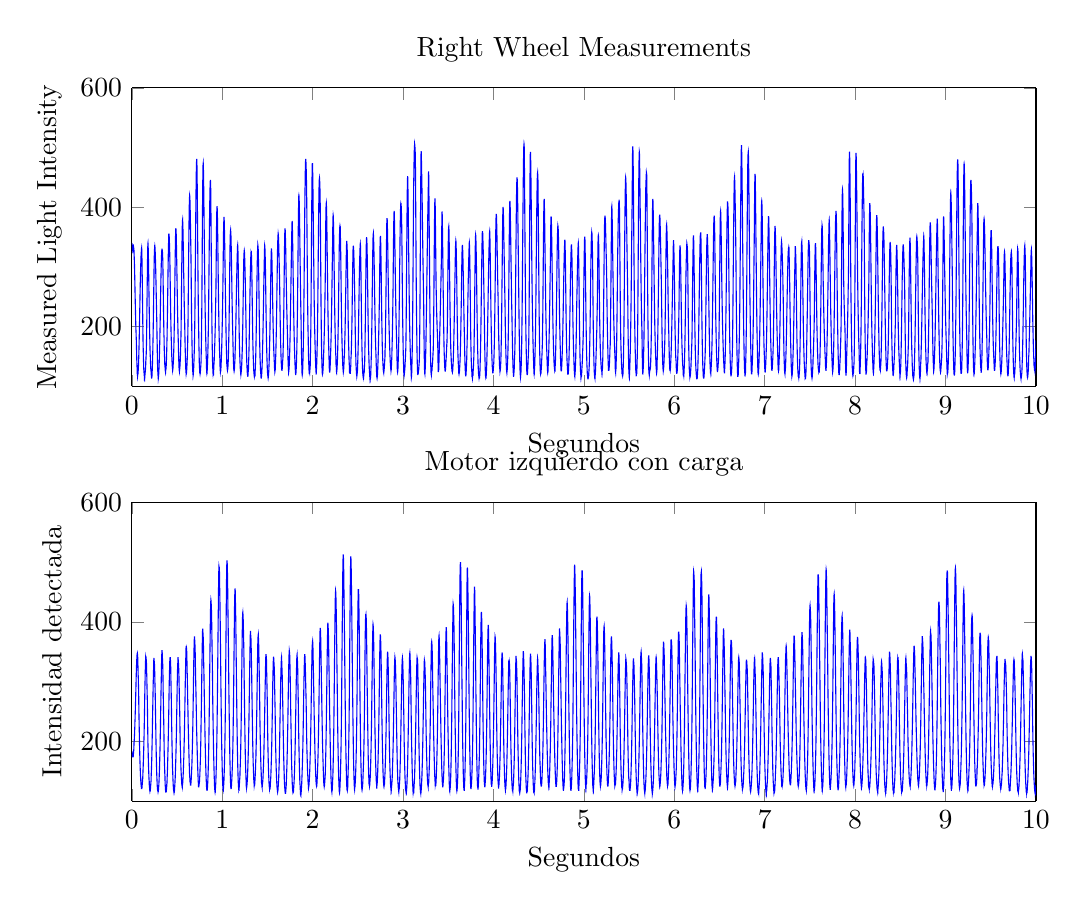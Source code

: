 % This file was created by matlab2tikz.
%
%The latest updates can be retrieved from
%  http://www.mathworks.com/matlabcentral/fileexchange/22022-matlab2tikz-matlab2tikz
%where you can also make suggestions and rate matlab2tikz.
%
\begin{tikzpicture}

\begin{axis}[%
width=4.521in,
height=1.493in,
at={(0.758in,2.554in)},
scale only axis,
separate axis lines,
every outer x axis line/.append style={black},
every x tick label/.append style={font=\color{black}},
xmin=0,
xmax=10,
xlabel={Segundos},
every outer y axis line/.append style={black},
every y tick label/.append style={font=\color{black}},
ymin=100,
ymax=600,
ylabel={Measured Light Intensity},
axis background/.style={fill=white},
title={Right Wheel Measurements}
]
\addplot [color=blue,solid,forget plot]
  table[row sep=crcr]{%
0.001	331\\
0.002	332\\
0.003	332\\
0.004	329\\
0.005	332\\
0.006	331\\
0.007	332\\
0.008	330\\
0.009	331\\
0.01	335\\
0.011	332\\
0.012	332\\
0.013	328\\
0.014	332\\
0.015	332\\
0.016	331\\
0.017	332\\
0.018	331\\
0.019	331\\
0.02	331\\
0.021	332\\
0.022	331\\
0.023	330\\
0.024	328\\
0.025	323\\
0.026	320\\
0.027	316\\
0.028	311\\
0.029	307\\
0.03	302\\
0.031	294\\
0.032	288\\
0.033	281\\
0.034	273\\
0.035	267\\
0.036	258\\
0.037	251\\
0.038	245\\
0.039	237\\
0.04	231\\
0.041	224\\
0.042	217\\
0.043	212\\
0.044	204\\
0.045	200\\
0.046	195\\
0.047	191\\
0.048	186\\
0.049	182\\
0.05	178\\
0.051	174\\
0.052	166\\
0.053	159\\
0.054	152\\
0.055	145\\
0.056	142\\
0.057	136\\
0.058	133\\
0.059	130\\
0.06	125\\
0.061	121\\
0.062	120\\
0.063	120\\
0.064	117\\
0.065	118\\
0.066	121\\
0.067	119\\
0.068	121\\
0.069	122\\
0.07	124\\
0.071	127\\
0.072	128\\
0.073	131\\
0.074	135\\
0.075	140\\
0.076	144\\
0.077	149\\
0.078	155\\
0.079	160\\
0.08	166\\
0.081	172\\
0.082	179\\
0.083	186\\
0.084	194\\
0.085	201\\
0.086	210\\
0.087	218\\
0.088	227\\
0.089	234\\
0.09	242\\
0.091	251\\
0.092	258\\
0.093	266\\
0.094	273\\
0.095	279\\
0.096	286\\
0.097	292\\
0.098	298\\
0.099	303\\
0.1	307\\
0.101	312\\
0.102	317\\
0.103	320\\
0.104	321\\
0.105	325\\
0.106	327\\
0.107	330\\
0.108	331\\
0.109	332\\
0.11	330\\
0.111	324\\
0.112	317\\
0.113	310\\
0.114	298\\
0.115	289\\
0.116	277\\
0.117	264\\
0.118	254\\
0.119	240\\
0.12	228\\
0.121	218\\
0.122	202\\
0.123	192\\
0.124	181\\
0.125	171\\
0.126	165\\
0.127	160\\
0.128	152\\
0.129	146\\
0.13	141\\
0.131	136\\
0.132	129\\
0.133	129\\
0.134	127\\
0.135	125\\
0.136	122\\
0.137	120\\
0.138	119\\
0.139	116\\
0.14	117\\
0.141	116\\
0.142	117\\
0.143	117\\
0.144	116\\
0.145	118\\
0.146	120\\
0.147	122\\
0.148	123\\
0.149	125\\
0.15	127\\
0.151	128\\
0.152	131\\
0.153	135\\
0.154	136\\
0.155	142\\
0.156	143\\
0.157	146\\
0.158	151\\
0.159	152\\
0.16	157\\
0.161	162\\
0.162	167\\
0.163	176\\
0.164	185\\
0.165	199\\
0.166	211\\
0.167	223\\
0.168	240\\
0.169	250\\
0.17	263\\
0.171	277\\
0.172	287\\
0.173	297\\
0.174	310\\
0.175	318\\
0.176	328\\
0.177	334\\
0.178	339\\
0.179	340\\
0.18	338\\
0.181	335\\
0.182	329\\
0.183	323\\
0.184	315\\
0.185	309\\
0.186	298\\
0.187	288\\
0.188	278\\
0.189	268\\
0.19	257\\
0.191	249\\
0.192	239\\
0.193	228\\
0.194	220\\
0.195	211\\
0.196	202\\
0.197	195\\
0.198	188\\
0.199	181\\
0.2	174\\
0.201	167\\
0.202	160\\
0.203	157\\
0.204	151\\
0.205	149\\
0.206	144\\
0.207	140\\
0.208	135\\
0.209	134\\
0.21	130\\
0.211	130\\
0.212	126\\
0.213	126\\
0.214	123\\
0.215	120\\
0.216	119\\
0.217	119\\
0.218	116\\
0.219	114\\
0.22	114\\
0.221	115\\
0.222	116\\
0.223	117\\
0.224	119\\
0.225	124\\
0.226	127\\
0.227	130\\
0.228	135\\
0.229	139\\
0.23	146\\
0.231	151\\
0.232	157\\
0.233	163\\
0.234	173\\
0.235	180\\
0.236	188\\
0.237	198\\
0.238	207\\
0.239	218\\
0.24	227\\
0.241	239\\
0.242	249\\
0.243	262\\
0.244	271\\
0.245	280\\
0.246	294\\
0.247	305\\
0.248	313\\
0.249	319\\
0.25	324\\
0.251	328\\
0.252	331\\
0.253	334\\
0.254	337\\
0.255	332\\
0.256	334\\
0.257	333\\
0.258	330\\
0.259	325\\
0.26	322\\
0.261	316\\
0.262	311\\
0.263	306\\
0.264	301\\
0.265	293\\
0.266	286\\
0.267	280\\
0.268	273\\
0.269	264\\
0.27	257\\
0.271	248\\
0.272	240\\
0.273	235\\
0.274	228\\
0.275	219\\
0.276	213\\
0.277	206\\
0.278	195\\
0.279	184\\
0.28	174\\
0.281	171\\
0.282	158\\
0.283	150\\
0.284	143\\
0.285	137\\
0.286	133\\
0.287	127\\
0.288	124\\
0.289	121\\
0.29	118\\
0.291	123\\
0.292	116\\
0.293	113\\
0.294	114\\
0.295	116\\
0.296	118\\
0.297	119\\
0.298	121\\
0.299	125\\
0.3	128\\
0.301	130\\
0.302	133\\
0.303	139\\
0.304	143\\
0.305	149\\
0.306	155\\
0.307	158\\
0.308	165\\
0.309	172\\
0.31	178\\
0.311	187\\
0.312	193\\
0.313	201\\
0.314	209\\
0.315	218\\
0.316	227\\
0.317	235\\
0.318	245\\
0.319	253\\
0.32	260\\
0.321	269\\
0.322	277\\
0.323	286\\
0.324	291\\
0.325	298\\
0.326	304\\
0.327	310\\
0.328	315\\
0.329	319\\
0.33	323\\
0.331	325\\
0.332	328\\
0.333	329\\
0.334	330\\
0.335	330\\
0.336	328\\
0.337	328\\
0.338	327\\
0.339	325\\
0.34	323\\
0.341	320\\
0.342	315\\
0.343	311\\
0.344	302\\
0.345	294\\
0.346	284\\
0.347	273\\
0.348	262\\
0.349	248\\
0.35	238\\
0.351	228\\
0.352	218\\
0.353	210\\
0.354	200\\
0.355	191\\
0.356	183\\
0.357	183\\
0.358	171\\
0.359	164\\
0.36	157\\
0.361	155\\
0.362	150\\
0.363	147\\
0.364	142\\
0.365	137\\
0.366	135\\
0.367	133\\
0.368	132\\
0.369	129\\
0.37	128\\
0.371	126\\
0.372	125\\
0.373	126\\
0.374	125\\
0.375	127\\
0.376	128\\
0.377	129\\
0.378	130\\
0.379	130\\
0.38	134\\
0.381	135\\
0.382	141\\
0.383	143\\
0.384	148\\
0.385	152\\
0.386	158\\
0.387	164\\
0.388	169\\
0.389	177\\
0.39	182\\
0.391	191\\
0.392	201\\
0.393	209\\
0.394	218\\
0.395	229\\
0.396	240\\
0.397	250\\
0.398	261\\
0.399	272\\
0.4	284\\
0.401	295\\
0.402	306\\
0.403	311\\
0.404	324\\
0.405	332\\
0.406	338\\
0.407	341\\
0.408	350\\
0.409	355\\
0.41	355\\
0.411	355\\
0.412	355\\
0.413	353\\
0.414	350\\
0.415	348\\
0.416	345\\
0.417	335\\
0.418	333\\
0.419	327\\
0.42	320\\
0.421	312\\
0.422	304\\
0.423	294\\
0.424	283\\
0.425	274\\
0.426	263\\
0.427	253\\
0.428	243\\
0.429	233\\
0.43	226\\
0.431	216\\
0.432	208\\
0.433	201\\
0.434	193\\
0.435	188\\
0.436	182\\
0.437	177\\
0.438	171\\
0.439	167\\
0.44	160\\
0.441	156\\
0.442	153\\
0.443	147\\
0.444	143\\
0.445	142\\
0.446	138\\
0.447	135\\
0.448	134\\
0.449	133\\
0.45	130\\
0.451	129\\
0.452	127\\
0.453	128\\
0.454	128\\
0.455	130\\
0.456	131\\
0.457	133\\
0.458	137\\
0.459	139\\
0.46	141\\
0.461	145\\
0.462	149\\
0.463	153\\
0.464	160\\
0.465	164\\
0.466	171\\
0.467	179\\
0.468	186\\
0.469	193\\
0.47	203\\
0.471	213\\
0.472	223\\
0.473	234\\
0.474	244\\
0.475	258\\
0.476	268\\
0.477	281\\
0.478	294\\
0.479	304\\
0.48	315\\
0.481	326\\
0.482	338\\
0.483	345\\
0.484	352\\
0.485	358\\
0.486	363\\
0.487	364\\
0.488	365\\
0.489	361\\
0.49	362\\
0.491	356\\
0.492	353\\
0.493	346\\
0.494	336\\
0.495	330\\
0.496	320\\
0.497	310\\
0.498	301\\
0.499	293\\
0.5	283\\
0.501	273\\
0.502	265\\
0.503	254\\
0.504	245\\
0.505	235\\
0.506	229\\
0.507	220\\
0.508	214\\
0.509	206\\
0.51	199\\
0.511	194\\
0.512	185\\
0.513	182\\
0.514	177\\
0.515	170\\
0.516	164\\
0.517	158\\
0.518	152\\
0.519	151\\
0.52	142\\
0.521	137\\
0.522	134\\
0.523	130\\
0.524	128\\
0.525	127\\
0.526	126\\
0.527	125\\
0.528	127\\
0.529	129\\
0.53	130\\
0.531	130\\
0.532	133\\
0.533	134\\
0.534	137\\
0.535	141\\
0.536	143\\
0.537	148\\
0.538	151\\
0.539	156\\
0.54	160\\
0.541	167\\
0.542	177\\
0.543	177\\
0.544	185\\
0.545	194\\
0.546	206\\
0.547	218\\
0.548	234\\
0.549	247\\
0.55	262\\
0.551	278\\
0.552	291\\
0.553	305\\
0.554	320\\
0.555	330\\
0.556	345\\
0.557	355\\
0.558	364\\
0.559	371\\
0.56	376\\
0.561	378\\
0.562	379\\
0.563	376\\
0.564	373\\
0.565	369\\
0.566	362\\
0.567	355\\
0.568	347\\
0.569	339\\
0.57	331\\
0.571	320\\
0.572	311\\
0.573	302\\
0.574	291\\
0.575	283\\
0.576	274\\
0.577	267\\
0.578	257\\
0.579	247\\
0.58	240\\
0.581	231\\
0.582	223\\
0.583	218\\
0.584	208\\
0.585	208\\
0.586	198\\
0.587	190\\
0.588	183\\
0.589	174\\
0.59	168\\
0.591	162\\
0.592	156\\
0.593	150\\
0.594	144\\
0.595	140\\
0.596	134\\
0.597	130\\
0.598	127\\
0.599	125\\
0.6	123\\
0.601	121\\
0.602	122\\
0.603	121\\
0.604	121\\
0.605	123\\
0.606	124\\
0.607	127\\
0.608	128\\
0.609	131\\
0.61	135\\
0.611	138\\
0.612	142\\
0.613	145\\
0.614	151\\
0.615	156\\
0.616	161\\
0.617	167\\
0.618	169\\
0.619	181\\
0.62	189\\
0.621	199\\
0.622	209\\
0.623	223\\
0.624	239\\
0.625	255\\
0.626	272\\
0.627	288\\
0.628	303\\
0.629	320\\
0.63	333\\
0.631	347\\
0.632	361\\
0.633	374\\
0.634	385\\
0.635	395\\
0.636	404\\
0.637	409\\
0.638	415\\
0.639	418\\
0.64	420\\
0.641	419\\
0.642	418\\
0.643	413\\
0.644	409\\
0.645	402\\
0.646	395\\
0.647	388\\
0.648	380\\
0.649	370\\
0.65	362\\
0.651	352\\
0.652	342\\
0.653	333\\
0.654	325\\
0.655	312\\
0.656	299\\
0.657	283\\
0.658	267\\
0.659	250\\
0.66	237\\
0.661	221\\
0.662	212\\
0.663	200\\
0.664	191\\
0.665	181\\
0.666	171\\
0.667	164\\
0.668	155\\
0.669	150\\
0.67	142\\
0.671	138\\
0.672	134\\
0.673	129\\
0.674	127\\
0.675	124\\
0.676	121\\
0.677	121\\
0.678	118\\
0.679	119\\
0.68	120\\
0.681	125\\
0.682	124\\
0.683	128\\
0.684	129\\
0.685	132\\
0.686	136\\
0.687	140\\
0.688	144\\
0.689	148\\
0.69	154\\
0.691	158\\
0.692	165\\
0.693	171\\
0.694	180\\
0.695	188\\
0.696	199\\
0.697	210\\
0.698	221\\
0.699	238\\
0.7	254\\
0.701	271\\
0.702	289\\
0.703	307\\
0.704	321\\
0.705	343\\
0.706	360\\
0.707	376\\
0.708	392\\
0.709	404\\
0.71	420\\
0.711	433\\
0.712	445\\
0.713	455\\
0.714	464\\
0.715	470\\
0.716	476\\
0.717	478\\
0.718	480\\
0.719	480\\
0.72	476\\
0.721	467\\
0.722	457\\
0.723	444\\
0.724	432\\
0.725	414\\
0.726	396\\
0.727	379\\
0.728	360\\
0.729	341\\
0.73	324\\
0.731	307\\
0.732	289\\
0.733	274\\
0.734	263\\
0.735	243\\
0.736	231\\
0.737	219\\
0.738	209\\
0.739	201\\
0.74	192\\
0.741	182\\
0.742	173\\
0.743	164\\
0.744	159\\
0.745	152\\
0.746	144\\
0.747	137\\
0.748	136\\
0.749	132\\
0.75	128\\
0.751	126\\
0.752	123\\
0.753	125\\
0.754	122\\
0.755	121\\
0.756	122\\
0.757	122\\
0.758	123\\
0.759	126\\
0.76	127\\
0.761	128\\
0.762	132\\
0.763	133\\
0.764	135\\
0.765	139\\
0.766	141\\
0.767	148\\
0.768	157\\
0.769	165\\
0.77	172\\
0.771	184\\
0.772	195\\
0.773	211\\
0.774	225\\
0.775	243\\
0.776	263\\
0.777	284\\
0.778	306\\
0.779	329\\
0.78	352\\
0.781	373\\
0.782	394\\
0.783	410\\
0.784	426\\
0.785	441\\
0.786	453\\
0.787	463\\
0.788	470\\
0.789	473\\
0.79	474\\
0.791	471\\
0.792	467\\
0.793	458\\
0.794	449\\
0.795	438\\
0.796	427\\
0.797	415\\
0.798	401\\
0.799	388\\
0.8	378\\
0.801	359\\
0.802	347\\
0.803	329\\
0.804	317\\
0.805	304\\
0.806	291\\
0.807	276\\
0.808	266\\
0.809	255\\
0.81	244\\
0.811	232\\
0.812	223\\
0.813	215\\
0.814	206\\
0.815	200\\
0.816	192\\
0.817	185\\
0.818	179\\
0.819	172\\
0.82	167\\
0.821	161\\
0.822	156\\
0.823	151\\
0.824	147\\
0.825	140\\
0.826	135\\
0.827	129\\
0.828	125\\
0.829	123\\
0.83	122\\
0.831	123\\
0.832	121\\
0.833	124\\
0.834	127\\
0.835	130\\
0.836	131\\
0.837	137\\
0.838	141\\
0.839	145\\
0.84	149\\
0.841	156\\
0.842	162\\
0.843	167\\
0.844	176\\
0.845	183\\
0.846	189\\
0.847	202\\
0.848	212\\
0.849	225\\
0.85	238\\
0.851	251\\
0.852	266\\
0.853	281\\
0.854	296\\
0.855	312\\
0.856	326\\
0.857	342\\
0.858	355\\
0.859	370\\
0.86	381\\
0.861	392\\
0.862	403\\
0.863	413\\
0.864	422\\
0.865	430\\
0.866	435\\
0.867	440\\
0.868	443\\
0.869	445\\
0.87	445\\
0.871	442\\
0.872	439\\
0.873	429\\
0.874	415\\
0.875	399\\
0.876	380\\
0.877	362\\
0.878	345\\
0.879	326\\
0.88	306\\
0.881	290\\
0.882	272\\
0.883	254\\
0.884	236\\
0.885	223\\
0.886	208\\
0.887	195\\
0.888	186\\
0.889	174\\
0.89	164\\
0.891	157\\
0.892	150\\
0.893	143\\
0.894	137\\
0.895	133\\
0.896	130\\
0.897	125\\
0.898	123\\
0.899	121\\
0.9	122\\
0.901	120\\
0.902	122\\
0.903	118\\
0.904	124\\
0.905	126\\
0.906	128\\
0.907	131\\
0.908	133\\
0.909	139\\
0.91	139\\
0.911	142\\
0.912	145\\
0.913	151\\
0.914	155\\
0.915	160\\
0.916	164\\
0.917	168\\
0.918	172\\
0.919	178\\
0.92	183\\
0.921	189\\
0.922	195\\
0.923	201\\
0.924	209\\
0.925	216\\
0.926	223\\
0.927	230\\
0.928	240\\
0.929	247\\
0.93	256\\
0.931	265\\
0.932	282\\
0.933	301\\
0.934	318\\
0.935	335\\
0.936	349\\
0.937	362\\
0.938	375\\
0.939	385\\
0.94	392\\
0.941	396\\
0.942	400\\
0.943	401\\
0.944	401\\
0.945	396\\
0.946	392\\
0.947	385\\
0.948	378\\
0.949	368\\
0.95	357\\
0.951	346\\
0.952	333\\
0.953	322\\
0.954	311\\
0.955	296\\
0.956	283\\
0.957	272\\
0.958	260\\
0.959	248\\
0.96	236\\
0.961	228\\
0.962	221\\
0.963	208\\
0.964	201\\
0.965	194\\
0.966	186\\
0.967	179\\
0.968	174\\
0.969	169\\
0.97	164\\
0.971	157\\
0.972	154\\
0.973	150\\
0.974	145\\
0.975	139\\
0.976	134\\
0.977	130\\
0.978	128\\
0.979	126\\
0.98	124\\
0.981	125\\
0.982	125\\
0.983	125\\
0.984	128\\
0.985	130\\
0.986	131\\
0.987	135\\
0.988	137\\
0.989	141\\
0.99	146\\
0.991	148\\
0.992	154\\
0.993	159\\
0.994	162\\
0.995	168\\
0.996	174\\
0.997	181\\
0.998	188\\
0.999	193\\
1	201\\
1.001	207\\
1.002	215\\
1.003	224\\
1.004	231\\
1.005	242\\
1.006	252\\
1.007	262\\
1.008	272\\
1.009	284\\
1.01	298\\
1.011	311\\
1.012	325\\
1.013	335\\
1.014	348\\
1.015	361\\
1.016	366\\
1.017	372\\
1.018	378\\
1.019	381\\
1.02	383\\
1.021	383\\
1.022	378\\
1.023	372\\
1.024	368\\
1.025	360\\
1.026	353\\
1.027	346\\
1.028	335\\
1.029	326\\
1.03	316\\
1.031	304\\
1.032	294\\
1.033	282\\
1.034	273\\
1.035	261\\
1.036	249\\
1.037	240\\
1.038	230\\
1.039	221\\
1.04	213\\
1.041	203\\
1.042	194\\
1.043	185\\
1.044	178\\
1.045	170\\
1.046	164\\
1.047	160\\
1.048	154\\
1.049	148\\
1.05	143\\
1.051	137\\
1.052	137\\
1.053	134\\
1.054	133\\
1.055	130\\
1.056	129\\
1.057	128\\
1.058	127\\
1.059	128\\
1.06	128\\
1.061	129\\
1.062	131\\
1.063	134\\
1.064	134\\
1.065	137\\
1.066	141\\
1.067	142\\
1.068	150\\
1.069	155\\
1.07	160\\
1.071	168\\
1.072	175\\
1.073	183\\
1.074	190\\
1.075	195\\
1.076	209\\
1.077	220\\
1.078	229\\
1.079	243\\
1.08	255\\
1.081	268\\
1.082	282\\
1.083	296\\
1.084	308\\
1.085	319\\
1.086	330\\
1.087	339\\
1.088	346\\
1.089	352\\
1.09	357\\
1.091	360\\
1.092	361\\
1.093	362\\
1.094	360\\
1.095	359\\
1.096	355\\
1.097	351\\
1.098	346\\
1.099	338\\
1.1	331\\
1.101	323\\
1.102	314\\
1.103	305\\
1.104	294\\
1.105	285\\
1.106	276\\
1.107	266\\
1.108	254\\
1.109	246\\
1.11	238\\
1.111	230\\
1.112	220\\
1.113	213\\
1.114	206\\
1.115	200\\
1.116	193\\
1.117	187\\
1.118	181\\
1.119	173\\
1.12	166\\
1.121	160\\
1.122	153\\
1.123	148\\
1.124	143\\
1.125	139\\
1.126	136\\
1.127	131\\
1.128	129\\
1.129	128\\
1.13	127\\
1.131	126\\
1.132	127\\
1.133	129\\
1.134	128\\
1.135	129\\
1.136	132\\
1.137	136\\
1.138	138\\
1.139	140\\
1.14	144\\
1.141	146\\
1.142	154\\
1.143	158\\
1.144	162\\
1.145	168\\
1.146	174\\
1.147	177\\
1.148	188\\
1.149	194\\
1.15	200\\
1.151	202\\
1.152	213\\
1.153	222\\
1.154	231\\
1.155	239\\
1.156	246\\
1.157	254\\
1.158	263\\
1.159	273\\
1.16	279\\
1.161	287\\
1.162	293\\
1.163	300\\
1.164	307\\
1.165	312\\
1.166	318\\
1.167	323\\
1.168	328\\
1.169	334\\
1.17	336\\
1.171	337\\
1.172	335\\
1.173	332\\
1.174	327\\
1.175	321\\
1.176	314\\
1.177	304\\
1.178	296\\
1.179	285\\
1.18	273\\
1.181	264\\
1.182	251\\
1.183	240\\
1.184	229\\
1.185	216\\
1.186	207\\
1.187	197\\
1.188	189\\
1.189	181\\
1.19	171\\
1.191	167\\
1.192	161\\
1.193	157\\
1.194	152\\
1.195	147\\
1.196	144\\
1.197	140\\
1.198	136\\
1.199	134\\
1.2	130\\
1.201	128\\
1.202	127\\
1.203	125\\
1.204	120\\
1.205	122\\
1.206	122\\
1.207	120\\
1.208	121\\
1.209	123\\
1.21	124\\
1.211	125\\
1.212	129\\
1.213	129\\
1.214	130\\
1.215	135\\
1.216	136\\
1.217	142\\
1.218	145\\
1.219	149\\
1.22	159\\
1.221	158\\
1.222	165\\
1.223	169\\
1.224	177\\
1.225	184\\
1.226	191\\
1.227	197\\
1.228	206\\
1.229	216\\
1.23	227\\
1.231	237\\
1.232	249\\
1.233	257\\
1.234	270\\
1.235	280\\
1.236	291\\
1.237	300\\
1.238	307\\
1.239	315\\
1.24	320\\
1.241	323\\
1.242	324\\
1.243	327\\
1.244	328\\
1.245	327\\
1.246	325\\
1.247	318\\
1.248	317\\
1.249	314\\
1.25	307\\
1.251	303\\
1.252	297\\
1.253	291\\
1.254	284\\
1.255	277\\
1.256	268\\
1.257	260\\
1.258	251\\
1.259	243\\
1.26	236\\
1.261	227\\
1.262	218\\
1.263	206\\
1.264	195\\
1.265	185\\
1.266	173\\
1.267	169\\
1.268	161\\
1.269	156\\
1.27	149\\
1.271	146\\
1.272	140\\
1.273	141\\
1.274	133\\
1.275	130\\
1.276	125\\
1.277	125\\
1.278	122\\
1.279	122\\
1.28	120\\
1.281	119\\
1.282	119\\
1.283	117\\
1.284	117\\
1.285	119\\
1.286	121\\
1.287	123\\
1.288	126\\
1.289	128\\
1.29	127\\
1.291	134\\
1.292	139\\
1.293	144\\
1.294	148\\
1.295	155\\
1.296	160\\
1.297	167\\
1.298	175\\
1.299	182\\
1.3	190\\
1.301	200\\
1.302	210\\
1.303	218\\
1.304	227\\
1.305	237\\
1.306	245\\
1.307	254\\
1.308	264\\
1.309	271\\
1.31	279\\
1.311	287\\
1.312	296\\
1.313	300\\
1.314	306\\
1.315	312\\
1.316	316\\
1.317	319\\
1.318	322\\
1.319	321\\
1.32	324\\
1.321	326\\
1.322	326\\
1.323	322\\
1.324	316\\
1.325	311\\
1.326	304\\
1.327	295\\
1.328	285\\
1.329	278\\
1.33	268\\
1.331	257\\
1.332	244\\
1.333	233\\
1.334	222\\
1.335	210\\
1.336	201\\
1.337	192\\
1.338	180\\
1.339	175\\
1.34	167\\
1.341	161\\
1.342	157\\
1.343	150\\
1.344	146\\
1.345	141\\
1.346	137\\
1.347	134\\
1.348	130\\
1.349	127\\
1.35	124\\
1.351	123\\
1.352	121\\
1.353	119\\
1.354	118\\
1.355	120\\
1.356	115\\
1.357	117\\
1.358	117\\
1.359	121\\
1.36	118\\
1.361	118\\
1.362	117\\
1.363	122\\
1.364	124\\
1.365	128\\
1.366	127\\
1.367	134\\
1.368	138\\
1.369	141\\
1.37	146\\
1.371	152\\
1.372	158\\
1.373	166\\
1.374	174\\
1.375	181\\
1.376	190\\
1.377	200\\
1.378	211\\
1.379	220\\
1.38	232\\
1.381	243\\
1.382	252\\
1.383	263\\
1.384	274\\
1.385	282\\
1.386	293\\
1.387	301\\
1.388	310\\
1.389	317\\
1.39	322\\
1.391	327\\
1.392	332\\
1.393	334\\
1.394	337\\
1.395	336\\
1.396	334\\
1.397	332\\
1.398	330\\
1.399	324\\
1.4	317\\
1.401	312\\
1.402	305\\
1.403	295\\
1.404	286\\
1.405	275\\
1.406	264\\
1.407	252\\
1.408	242\\
1.409	229\\
1.41	219\\
1.411	207\\
1.412	196\\
1.413	187\\
1.414	178\\
1.415	171\\
1.416	164\\
1.417	159\\
1.418	151\\
1.419	145\\
1.42	142\\
1.421	138\\
1.422	133\\
1.423	130\\
1.424	126\\
1.425	129\\
1.426	122\\
1.427	121\\
1.428	118\\
1.429	116\\
1.43	114\\
1.431	114\\
1.432	114\\
1.433	115\\
1.434	116\\
1.435	118\\
1.436	119\\
1.437	122\\
1.438	123\\
1.439	128\\
1.44	129\\
1.441	135\\
1.442	138\\
1.443	143\\
1.444	148\\
1.445	154\\
1.446	160\\
1.447	164\\
1.448	172\\
1.449	178\\
1.45	185\\
1.451	192\\
1.452	200\\
1.453	207\\
1.454	217\\
1.455	225\\
1.456	233\\
1.457	242\\
1.458	253\\
1.459	261\\
1.46	270\\
1.461	278\\
1.462	283\\
1.463	294\\
1.464	301\\
1.465	308\\
1.466	316\\
1.467	324\\
1.468	330\\
1.469	333\\
1.47	336\\
1.471	335\\
1.472	333\\
1.473	330\\
1.474	325\\
1.475	319\\
1.476	314\\
1.477	305\\
1.478	298\\
1.479	290\\
1.48	280\\
1.481	268\\
1.482	256\\
1.483	245\\
1.484	234\\
1.485	222\\
1.486	214\\
1.487	205\\
1.488	194\\
1.489	185\\
1.49	177\\
1.491	171\\
1.492	165\\
1.493	157\\
1.494	151\\
1.495	147\\
1.496	142\\
1.497	138\\
1.498	133\\
1.499	130\\
1.5	128\\
1.501	123\\
1.502	122\\
1.503	118\\
1.504	119\\
1.505	118\\
1.506	116\\
1.507	115\\
1.508	114\\
1.509	115\\
1.51	116\\
1.511	121\\
1.512	118\\
1.513	121\\
1.514	123\\
1.515	126\\
1.516	130\\
1.517	133\\
1.518	137\\
1.519	142\\
1.52	144\\
1.521	157\\
1.522	158\\
1.523	162\\
1.524	168\\
1.525	174\\
1.526	182\\
1.527	190\\
1.528	195\\
1.529	206\\
1.53	217\\
1.531	223\\
1.532	232\\
1.533	239\\
1.534	250\\
1.535	260\\
1.536	272\\
1.537	283\\
1.538	293\\
1.539	302\\
1.54	311\\
1.541	318\\
1.542	322\\
1.543	327\\
1.544	331\\
1.545	329\\
1.546	329\\
1.547	327\\
1.548	319\\
1.549	318\\
1.55	312\\
1.551	305\\
1.552	297\\
1.553	290\\
1.554	285\\
1.555	272\\
1.556	262\\
1.557	251\\
1.558	244\\
1.559	235\\
1.56	226\\
1.561	219\\
1.562	209\\
1.563	203\\
1.564	196\\
1.565	189\\
1.566	183\\
1.567	176\\
1.568	173\\
1.569	169\\
1.57	164\\
1.571	157\\
1.572	155\\
1.573	152\\
1.574	147\\
1.575	144\\
1.576	142\\
1.577	137\\
1.578	134\\
1.579	130\\
1.58	128\\
1.581	127\\
1.582	125\\
1.583	126\\
1.584	128\\
1.585	127\\
1.586	128\\
1.587	129\\
1.588	135\\
1.589	138\\
1.59	143\\
1.591	146\\
1.592	152\\
1.593	155\\
1.594	162\\
1.595	168\\
1.596	175\\
1.597	182\\
1.598	189\\
1.599	197\\
1.6	205\\
1.601	215\\
1.602	224\\
1.603	235\\
1.604	246\\
1.605	257\\
1.606	267\\
1.607	278\\
1.608	288\\
1.609	300\\
1.61	307\\
1.611	319\\
1.612	329\\
1.613	335\\
1.614	342\\
1.615	345\\
1.616	351\\
1.617	353\\
1.618	354\\
1.619	356\\
1.62	355\\
1.621	352\\
1.622	350\\
1.623	346\\
1.624	343\\
1.625	337\\
1.626	333\\
1.627	327\\
1.628	320\\
1.629	314\\
1.63	309\\
1.631	302\\
1.632	294\\
1.633	288\\
1.634	282\\
1.635	274\\
1.636	265\\
1.637	253\\
1.638	243\\
1.639	232\\
1.64	223\\
1.641	214\\
1.642	204\\
1.643	195\\
1.644	189\\
1.645	180\\
1.646	178\\
1.647	168\\
1.648	165\\
1.649	159\\
1.65	152\\
1.651	149\\
1.652	145\\
1.653	140\\
1.654	138\\
1.655	134\\
1.656	133\\
1.657	130\\
1.658	129\\
1.659	128\\
1.66	127\\
1.661	127\\
1.662	128\\
1.663	128\\
1.664	131\\
1.665	133\\
1.666	135\\
1.667	139\\
1.668	140\\
1.669	144\\
1.67	144\\
1.671	148\\
1.672	149\\
1.673	157\\
1.674	161\\
1.675	168\\
1.676	175\\
1.677	184\\
1.678	194\\
1.679	202\\
1.68	214\\
1.681	225\\
1.682	239\\
1.683	252\\
1.684	265\\
1.685	279\\
1.686	292\\
1.687	306\\
1.688	319\\
1.689	330\\
1.69	340\\
1.691	350\\
1.692	356\\
1.693	360\\
1.694	364\\
1.695	364\\
1.696	363\\
1.697	361\\
1.698	357\\
1.699	352\\
1.7	343\\
1.701	338\\
1.702	333\\
1.703	325\\
1.704	314\\
1.705	307\\
1.706	297\\
1.707	287\\
1.708	280\\
1.709	272\\
1.71	263\\
1.711	255\\
1.712	248\\
1.713	240\\
1.714	231\\
1.715	225\\
1.716	220\\
1.717	213\\
1.718	207\\
1.719	201\\
1.72	196\\
1.721	191\\
1.722	184\\
1.723	176\\
1.724	170\\
1.725	164\\
1.726	158\\
1.727	151\\
1.728	146\\
1.729	137\\
1.73	137\\
1.731	133\\
1.732	131\\
1.733	128\\
1.734	125\\
1.735	126\\
1.736	125\\
1.737	126\\
1.738	128\\
1.739	130\\
1.74	132\\
1.741	135\\
1.742	138\\
1.743	142\\
1.744	146\\
1.745	152\\
1.746	156\\
1.747	159\\
1.748	167\\
1.749	173\\
1.75	179\\
1.751	186\\
1.752	194\\
1.753	202\\
1.754	212\\
1.755	220\\
1.756	228\\
1.757	240\\
1.758	251\\
1.759	258\\
1.76	269\\
1.761	281\\
1.762	287\\
1.763	299\\
1.764	310\\
1.765	321\\
1.766	328\\
1.767	336\\
1.768	344\\
1.769	354\\
1.77	362\\
1.771	371\\
1.772	373\\
1.773	377\\
1.774	376\\
1.775	375\\
1.776	368\\
1.777	361\\
1.778	354\\
1.779	345\\
1.78	335\\
1.781	327\\
1.782	314\\
1.783	304\\
1.784	293\\
1.785	283\\
1.786	272\\
1.787	260\\
1.788	251\\
1.789	239\\
1.79	230\\
1.791	222\\
1.792	213\\
1.793	204\\
1.794	198\\
1.795	189\\
1.796	183\\
1.797	177\\
1.798	172\\
1.799	165\\
1.8	160\\
1.801	155\\
1.802	152\\
1.803	146\\
1.804	143\\
1.805	137\\
1.806	135\\
1.807	131\\
1.808	130\\
1.809	126\\
1.81	123\\
1.811	122\\
1.812	120\\
1.813	120\\
1.814	121\\
1.815	122\\
1.816	123\\
1.817	125\\
1.818	129\\
1.819	131\\
1.82	135\\
1.821	139\\
1.822	143\\
1.823	148\\
1.824	155\\
1.825	160\\
1.826	168\\
1.827	177\\
1.828	184\\
1.829	196\\
1.83	204\\
1.831	217\\
1.832	226\\
1.833	239\\
1.834	254\\
1.835	267\\
1.836	282\\
1.837	299\\
1.838	314\\
1.839	331\\
1.84	347\\
1.841	360\\
1.842	375\\
1.843	388\\
1.844	396\\
1.845	406\\
1.846	413\\
1.847	419\\
1.848	420\\
1.849	419\\
1.85	418\\
1.851	413\\
1.852	408\\
1.853	401\\
1.854	392\\
1.855	383\\
1.856	374\\
1.857	364\\
1.858	352\\
1.859	340\\
1.86	329\\
1.861	318\\
1.862	307\\
1.863	296\\
1.864	284\\
1.865	273\\
1.866	264\\
1.867	253\\
1.868	244\\
1.869	235\\
1.87	226\\
1.871	219\\
1.872	212\\
1.873	199\\
1.874	189\\
1.875	176\\
1.876	168\\
1.877	157\\
1.878	150\\
1.879	144\\
1.88	138\\
1.881	130\\
1.882	122\\
1.883	124\\
1.884	120\\
1.885	119\\
1.886	120\\
1.887	119\\
1.888	125\\
1.889	124\\
1.89	128\\
1.891	132\\
1.892	136\\
1.893	143\\
1.894	146\\
1.895	152\\
1.896	161\\
1.897	165\\
1.898	176\\
1.899	185\\
1.9	195\\
1.901	206\\
1.902	218\\
1.903	231\\
1.904	248\\
1.905	260\\
1.906	279\\
1.907	297\\
1.908	317\\
1.909	331\\
1.91	345\\
1.911	360\\
1.912	378\\
1.913	393\\
1.914	407\\
1.915	419\\
1.916	430\\
1.917	442\\
1.918	452\\
1.919	461\\
1.92	469\\
1.921	474\\
1.922	478\\
1.923	479\\
1.924	481\\
1.925	476\\
1.926	476\\
1.927	472\\
1.928	469\\
1.929	463\\
1.93	455\\
1.931	450\\
1.932	443\\
1.933	435\\
1.934	424\\
1.935	406\\
1.936	393\\
1.937	375\\
1.938	356\\
1.939	336\\
1.94	318\\
1.941	300\\
1.942	284\\
1.943	269\\
1.944	253\\
1.945	241\\
1.946	227\\
1.947	215\\
1.948	205\\
1.949	195\\
1.95	187\\
1.951	183\\
1.952	170\\
1.953	162\\
1.954	153\\
1.955	150\\
1.956	145\\
1.957	141\\
1.958	135\\
1.959	131\\
1.96	129\\
1.961	125\\
1.962	124\\
1.963	122\\
1.964	121\\
1.965	121\\
1.966	121\\
1.967	125\\
1.968	124\\
1.969	126\\
1.97	128\\
1.971	129\\
1.972	132\\
1.973	133\\
1.974	141\\
1.975	148\\
1.976	157\\
1.977	165\\
1.978	174\\
1.979	186\\
1.98	197\\
1.981	211\\
1.982	227\\
1.983	246\\
1.984	271\\
1.985	289\\
1.986	311\\
1.987	334\\
1.988	356\\
1.989	376\\
1.99	396\\
1.991	414\\
1.992	430\\
1.993	443\\
1.994	455\\
1.995	465\\
1.996	473\\
1.997	472\\
1.998	474\\
1.999	470\\
2	464\\
2.001	456\\
2.002	445\\
2.003	436\\
2.004	425\\
2.005	411\\
2.006	397\\
2.007	383\\
2.008	369\\
2.009	355\\
2.01	340\\
2.011	323\\
2.012	312\\
2.013	301\\
2.014	285\\
2.015	272\\
2.016	261\\
2.017	248\\
2.018	237\\
2.019	229\\
2.02	218\\
2.021	206\\
2.022	202\\
2.023	195\\
2.024	188\\
2.025	181\\
2.026	176\\
2.027	169\\
2.028	163\\
2.029	158\\
2.03	152\\
2.031	148\\
2.032	144\\
2.033	139\\
2.034	136\\
2.035	131\\
2.036	127\\
2.037	129\\
2.038	123\\
2.039	120\\
2.04	123\\
2.041	124\\
2.042	128\\
2.043	130\\
2.044	131\\
2.045	137\\
2.046	142\\
2.047	146\\
2.048	151\\
2.049	159\\
2.05	164\\
2.051	171\\
2.052	179\\
2.053	188\\
2.054	195\\
2.055	211\\
2.056	223\\
2.057	235\\
2.058	250\\
2.059	266\\
2.06	282\\
2.061	299\\
2.062	316\\
2.063	333\\
2.064	345\\
2.065	363\\
2.066	378\\
2.067	390\\
2.068	404\\
2.069	414\\
2.07	424\\
2.071	433\\
2.072	440\\
2.073	444\\
2.074	447\\
2.075	448\\
2.076	449\\
2.077	447\\
2.078	444\\
2.079	441\\
2.08	436\\
2.081	431\\
2.082	422\\
2.083	415\\
2.084	404\\
2.085	388\\
2.086	371\\
2.087	353\\
2.088	331\\
2.089	313\\
2.09	293\\
2.091	272\\
2.092	255\\
2.093	236\\
2.094	223\\
2.095	208\\
2.096	195\\
2.097	185\\
2.098	174\\
2.099	164\\
2.1	156\\
2.101	148\\
2.102	143\\
2.103	136\\
2.104	132\\
2.105	127\\
2.106	125\\
2.107	122\\
2.108	121\\
2.109	122\\
2.11	121\\
2.111	121\\
2.112	123\\
2.113	124\\
2.114	126\\
2.115	130\\
2.116	132\\
2.117	135\\
2.118	138\\
2.119	142\\
2.12	145\\
2.121	149\\
2.122	155\\
2.123	158\\
2.124	164\\
2.125	169\\
2.126	174\\
2.127	178\\
2.128	185\\
2.129	190\\
2.13	194\\
2.131	204\\
2.132	213\\
2.133	219\\
2.134	227\\
2.135	233\\
2.136	243\\
2.137	253\\
2.138	264\\
2.139	274\\
2.14	287\\
2.141	304\\
2.142	323\\
2.143	340\\
2.144	354\\
2.145	369\\
2.146	381\\
2.147	390\\
2.148	398\\
2.149	404\\
2.15	406\\
2.151	407\\
2.152	404\\
2.153	402\\
2.154	396\\
2.155	390\\
2.156	382\\
2.157	371\\
2.158	363\\
2.159	350\\
2.16	339\\
2.161	326\\
2.162	314\\
2.163	300\\
2.164	289\\
2.165	279\\
2.166	265\\
2.167	253\\
2.168	242\\
2.169	231\\
2.17	221\\
2.171	213\\
2.172	204\\
2.173	195\\
2.174	190\\
2.175	181\\
2.176	175\\
2.177	171\\
2.178	166\\
2.179	160\\
2.18	154\\
2.181	150\\
2.182	142\\
2.183	133\\
2.184	132\\
2.185	128\\
2.186	126\\
2.187	125\\
2.188	124\\
2.189	124\\
2.19	125\\
2.191	128\\
2.192	128\\
2.193	131\\
2.194	135\\
2.195	136\\
2.196	140\\
2.197	145\\
2.198	149\\
2.199	157\\
2.2	159\\
2.201	164\\
2.202	171\\
2.203	176\\
2.204	181\\
2.205	187\\
2.206	196\\
2.207	201\\
2.208	211\\
2.209	220\\
2.21	228\\
2.211	237\\
2.212	248\\
2.213	258\\
2.214	269\\
2.215	281\\
2.216	290\\
2.217	300\\
2.218	313\\
2.219	320\\
2.22	330\\
2.221	340\\
2.222	354\\
2.223	366\\
2.224	375\\
2.225	382\\
2.226	385\\
2.227	387\\
2.228	386\\
2.229	383\\
2.23	378\\
2.231	370\\
2.232	367\\
2.233	354\\
2.234	344\\
2.235	333\\
2.236	323\\
2.237	309\\
2.238	300\\
2.239	287\\
2.24	275\\
2.241	263\\
2.242	257\\
2.243	242\\
2.244	232\\
2.245	221\\
2.246	213\\
2.247	205\\
2.248	198\\
2.249	191\\
2.25	183\\
2.251	179\\
2.252	173\\
2.253	166\\
2.254	162\\
2.255	156\\
2.256	153\\
2.257	150\\
2.258	145\\
2.259	137\\
2.26	137\\
2.261	137\\
2.262	132\\
2.263	129\\
2.264	130\\
2.265	128\\
2.266	127\\
2.267	126\\
2.268	128\\
2.269	129\\
2.27	129\\
2.271	133\\
2.272	136\\
2.273	140\\
2.274	143\\
2.275	147\\
2.276	153\\
2.277	158\\
2.278	166\\
2.279	172\\
2.28	178\\
2.281	186\\
2.282	195\\
2.283	201\\
2.284	212\\
2.285	223\\
2.286	231\\
2.287	244\\
2.288	256\\
2.289	268\\
2.29	280\\
2.291	293\\
2.292	305\\
2.293	317\\
2.294	328\\
2.295	338\\
2.296	345\\
2.297	353\\
2.298	357\\
2.299	361\\
2.3	366\\
2.301	368\\
2.302	369\\
2.303	368\\
2.304	366\\
2.305	368\\
2.306	361\\
2.307	355\\
2.308	345\\
2.309	341\\
2.31	330\\
2.311	320\\
2.312	306\\
2.313	295\\
2.314	285\\
2.315	270\\
2.316	256\\
2.317	243\\
2.318	233\\
2.319	222\\
2.32	213\\
2.321	204\\
2.322	191\\
2.323	188\\
2.324	183\\
2.325	174\\
2.326	169\\
2.327	164\\
2.328	160\\
2.329	153\\
2.33	151\\
2.331	146\\
2.332	138\\
2.333	139\\
2.334	133\\
2.335	132\\
2.336	130\\
2.337	127\\
2.338	124\\
2.339	126\\
2.34	124\\
2.341	125\\
2.342	127\\
2.343	130\\
2.344	130\\
2.345	134\\
2.346	136\\
2.347	139\\
2.348	142\\
2.349	147\\
2.35	150\\
2.351	152\\
2.352	156\\
2.353	162\\
2.354	166\\
2.355	173\\
2.356	178\\
2.357	183\\
2.358	188\\
2.359	196\\
2.36	203\\
2.361	213\\
2.362	220\\
2.363	231\\
2.364	238\\
2.365	248\\
2.366	258\\
2.367	267\\
2.368	277\\
2.369	287\\
2.37	298\\
2.371	311\\
2.372	317\\
2.373	324\\
2.374	331\\
2.375	337\\
2.376	340\\
2.377	343\\
2.378	343\\
2.379	341\\
2.38	337\\
2.381	334\\
2.382	330\\
2.383	326\\
2.384	317\\
2.385	309\\
2.386	300\\
2.387	290\\
2.388	278\\
2.389	265\\
2.39	254\\
2.391	238\\
2.392	226\\
2.393	215\\
2.394	201\\
2.395	194\\
2.396	186\\
2.397	178\\
2.398	169\\
2.399	166\\
2.4	161\\
2.401	154\\
2.402	150\\
2.403	144\\
2.404	142\\
2.405	137\\
2.406	135\\
2.407	132\\
2.408	123\\
2.409	127\\
2.41	124\\
2.411	123\\
2.412	123\\
2.413	122\\
2.414	122\\
2.415	122\\
2.416	122\\
2.417	124\\
2.418	125\\
2.419	128\\
2.42	128\\
2.421	133\\
2.422	135\\
2.423	138\\
2.424	149\\
2.425	147\\
2.426	152\\
2.427	155\\
2.428	162\\
2.429	166\\
2.43	173\\
2.431	179\\
2.432	186\\
2.433	192\\
2.434	201\\
2.435	208\\
2.436	218\\
2.437	230\\
2.438	242\\
2.439	254\\
2.44	268\\
2.441	277\\
2.442	287\\
2.443	298\\
2.444	306\\
2.445	313\\
2.446	322\\
2.447	329\\
2.448	332\\
2.449	334\\
2.45	335\\
2.451	335\\
2.452	333\\
2.453	332\\
2.454	329\\
2.455	326\\
2.456	320\\
2.457	315\\
2.458	310\\
2.459	303\\
2.46	295\\
2.461	288\\
2.462	281\\
2.463	271\\
2.464	262\\
2.465	256\\
2.466	246\\
2.467	238\\
2.468	228\\
2.469	218\\
2.47	208\\
2.471	198\\
2.472	187\\
2.473	178\\
2.474	170\\
2.475	162\\
2.476	156\\
2.477	153\\
2.478	146\\
2.479	140\\
2.48	136\\
2.481	132\\
2.482	129\\
2.483	127\\
2.484	124\\
2.485	121\\
2.486	120\\
2.487	121\\
2.488	119\\
2.489	117\\
2.49	118\\
2.491	119\\
2.492	120\\
2.493	122\\
2.494	123\\
2.495	126\\
2.496	127\\
2.497	133\\
2.498	136\\
2.499	140\\
2.5	147\\
2.501	151\\
2.502	156\\
2.503	163\\
2.504	169\\
2.505	176\\
2.506	183\\
2.507	191\\
2.508	201\\
2.509	212\\
2.51	225\\
2.511	231\\
2.512	241\\
2.513	250\\
2.514	259\\
2.515	268\\
2.516	280\\
2.517	286\\
2.518	294\\
2.519	302\\
2.52	309\\
2.521	315\\
2.522	320\\
2.523	325\\
2.524	329\\
2.525	334\\
2.526	338\\
2.527	339\\
2.528	337\\
2.529	336\\
2.53	329\\
2.531	322\\
2.532	313\\
2.533	306\\
2.534	296\\
2.535	286\\
2.536	272\\
2.537	257\\
2.538	247\\
2.539	233\\
2.54	220\\
2.541	208\\
2.542	198\\
2.543	186\\
2.544	178\\
2.545	169\\
2.546	162\\
2.547	156\\
2.548	149\\
2.549	144\\
2.55	139\\
2.551	135\\
2.552	130\\
2.553	127\\
2.554	126\\
2.555	121\\
2.556	122\\
2.557	118\\
2.558	117\\
2.559	118\\
2.56	116\\
2.561	114\\
2.562	116\\
2.563	117\\
2.564	116\\
2.565	118\\
2.566	117\\
2.567	122\\
2.568	123\\
2.569	124\\
2.57	122\\
2.571	127\\
2.572	133\\
2.573	133\\
2.574	136\\
2.575	139\\
2.576	142\\
2.577	151\\
2.578	160\\
2.579	168\\
2.58	177\\
2.581	187\\
2.582	197\\
2.583	210\\
2.584	223\\
2.585	235\\
2.586	250\\
2.587	264\\
2.588	278\\
2.589	290\\
2.59	304\\
2.591	316\\
2.592	325\\
2.593	333\\
2.594	341\\
2.595	346\\
2.596	348\\
2.597	350\\
2.598	347\\
2.599	347\\
2.6	343\\
2.601	339\\
2.602	333\\
2.603	325\\
2.604	317\\
2.605	309\\
2.606	298\\
2.607	285\\
2.608	276\\
2.609	263\\
2.61	252\\
2.611	241\\
2.612	228\\
2.613	218\\
2.614	207\\
2.615	199\\
2.616	189\\
2.617	180\\
2.618	174\\
2.619	164\\
2.62	159\\
2.621	154\\
2.622	150\\
2.623	144\\
2.624	139\\
2.625	136\\
2.626	132\\
2.627	129\\
2.628	127\\
2.629	124\\
2.63	122\\
2.631	122\\
2.632	117\\
2.633	117\\
2.634	114\\
2.635	115\\
2.636	114\\
2.637	113\\
2.638	115\\
2.639	114\\
2.64	115\\
2.641	115\\
2.642	118\\
2.643	121\\
2.644	125\\
2.645	131\\
2.646	134\\
2.647	140\\
2.648	146\\
2.649	151\\
2.65	160\\
2.651	167\\
2.652	174\\
2.653	184\\
2.654	193\\
2.655	204\\
2.656	212\\
2.657	228\\
2.658	243\\
2.659	252\\
2.66	266\\
2.661	278\\
2.662	290\\
2.663	301\\
2.664	314\\
2.665	323\\
2.666	334\\
2.667	342\\
2.668	348\\
2.669	352\\
2.67	356\\
2.671	355\\
2.672	356\\
2.673	353\\
2.674	350\\
2.675	344\\
2.676	339\\
2.677	332\\
2.678	327\\
2.679	320\\
2.68	312\\
2.681	303\\
2.682	297\\
2.683	284\\
2.684	272\\
2.685	260\\
2.686	253\\
2.687	243\\
2.688	233\\
2.689	224\\
2.69	213\\
2.691	206\\
2.692	201\\
2.693	191\\
2.694	186\\
2.695	179\\
2.696	174\\
2.697	168\\
2.698	163\\
2.699	160\\
2.7	155\\
2.701	151\\
2.702	145\\
2.703	139\\
2.704	135\\
2.705	130\\
2.706	125\\
2.707	124\\
2.708	121\\
2.709	117\\
2.71	116\\
2.711	115\\
2.712	115\\
2.713	114\\
2.714	115\\
2.715	116\\
2.716	118\\
2.717	119\\
2.718	121\\
2.719	127\\
2.72	129\\
2.721	135\\
2.722	138\\
2.723	141\\
2.724	149\\
2.725	152\\
2.726	156\\
2.727	163\\
2.728	168\\
2.729	175\\
2.73	180\\
2.731	189\\
2.732	194\\
2.733	202\\
2.734	210\\
2.735	217\\
2.736	227\\
2.737	234\\
2.738	243\\
2.739	254\\
2.74	264\\
2.741	278\\
2.742	289\\
2.743	307\\
2.744	317\\
2.745	329\\
2.746	338\\
2.747	343\\
2.748	349\\
2.749	351\\
2.75	352\\
2.751	348\\
2.752	345\\
2.753	340\\
2.754	331\\
2.755	324\\
2.756	314\\
2.757	303\\
2.758	297\\
2.759	280\\
2.76	267\\
2.761	253\\
2.762	244\\
2.763	231\\
2.764	223\\
2.765	210\\
2.766	202\\
2.767	196\\
2.768	186\\
2.769	178\\
2.77	169\\
2.771	166\\
2.772	161\\
2.773	155\\
2.774	152\\
2.775	147\\
2.776	143\\
2.777	144\\
2.778	137\\
2.779	134\\
2.78	131\\
2.781	128\\
2.782	127\\
2.783	126\\
2.784	127\\
2.785	125\\
2.786	125\\
2.787	124\\
2.788	126\\
2.789	126\\
2.79	128\\
2.791	128\\
2.792	131\\
2.793	133\\
2.794	134\\
2.795	137\\
2.796	137\\
2.797	142\\
2.798	145\\
2.799	146\\
2.8	150\\
2.801	161\\
2.802	160\\
2.803	168\\
2.804	174\\
2.805	184\\
2.806	194\\
2.807	202\\
2.808	214\\
2.809	224\\
2.81	239\\
2.811	252\\
2.812	267\\
2.813	283\\
2.814	295\\
2.815	312\\
2.816	325\\
2.817	341\\
2.818	351\\
2.819	361\\
2.82	372\\
2.821	376\\
2.822	379\\
2.823	382\\
2.824	380\\
2.825	379\\
2.826	375\\
2.827	368\\
2.828	360\\
2.829	351\\
2.83	343\\
2.831	333\\
2.832	322\\
2.833	312\\
2.834	300\\
2.835	290\\
2.836	279\\
2.837	269\\
2.838	261\\
2.839	250\\
2.84	243\\
2.841	234\\
2.842	225\\
2.843	217\\
2.844	211\\
2.845	204\\
2.846	198\\
2.847	192\\
2.848	187\\
2.849	182\\
2.85	176\\
2.851	171\\
2.852	165\\
2.853	163\\
2.854	158\\
2.855	153\\
2.856	151\\
2.857	145\\
2.858	144\\
2.859	140\\
2.86	141\\
2.861	136\\
2.862	133\\
2.863	132\\
2.864	131\\
2.865	127\\
2.866	128\\
2.867	126\\
2.868	127\\
2.869	128\\
2.87	130\\
2.871	133\\
2.872	136\\
2.873	140\\
2.874	142\\
2.875	148\\
2.876	149\\
2.877	158\\
2.878	163\\
2.879	169\\
2.88	175\\
2.881	181\\
2.882	189\\
2.883	196\\
2.884	205\\
2.885	212\\
2.886	223\\
2.887	237\\
2.888	245\\
2.889	259\\
2.89	269\\
2.891	289\\
2.892	304\\
2.893	321\\
2.894	333\\
2.895	348\\
2.896	360\\
2.897	371\\
2.898	379\\
2.899	388\\
2.9	390\\
2.901	393\\
2.902	393\\
2.903	390\\
2.904	386\\
2.905	378\\
2.906	371\\
2.907	362\\
2.908	351\\
2.909	342\\
2.91	334\\
2.911	323\\
2.912	313\\
2.913	301\\
2.914	291\\
2.915	281\\
2.916	271\\
2.917	261\\
2.918	253\\
2.919	243\\
2.92	234\\
2.921	226\\
2.922	219\\
2.923	212\\
2.924	203\\
2.925	197\\
2.926	193\\
2.927	187\\
2.928	181\\
2.929	175\\
2.93	169\\
2.931	163\\
2.932	155\\
2.933	145\\
2.934	142\\
2.935	136\\
2.936	131\\
2.937	127\\
2.938	125\\
2.939	125\\
2.94	124\\
2.941	125\\
2.942	126\\
2.943	128\\
2.944	131\\
2.945	134\\
2.946	141\\
2.947	143\\
2.948	148\\
2.949	157\\
2.95	160\\
2.951	166\\
2.952	174\\
2.953	182\\
2.954	193\\
2.955	203\\
2.956	213\\
2.957	224\\
2.958	235\\
2.959	248\\
2.96	260\\
2.961	274\\
2.962	288\\
2.963	305\\
2.964	313\\
2.965	327\\
2.966	339\\
2.967	352\\
2.968	362\\
2.969	373\\
2.97	381\\
2.971	388\\
2.972	395\\
2.973	400\\
2.974	405\\
2.975	406\\
2.976	405\\
2.977	407\\
2.978	405\\
2.979	404\\
2.98	400\\
2.981	395\\
2.982	391\\
2.983	387\\
2.984	379\\
2.985	372\\
2.986	359\\
2.987	348\\
2.988	333\\
2.989	319\\
2.99	300\\
2.991	283\\
2.992	269\\
2.993	252\\
2.994	239\\
2.995	226\\
2.996	214\\
2.997	201\\
2.998	192\\
2.999	183\\
3	174\\
3.001	166\\
3.002	158\\
3.003	150\\
3.004	143\\
3.005	138\\
3.006	137\\
3.007	128\\
3.008	124\\
3.009	122\\
3.01	119\\
3.011	119\\
3.012	121\\
3.013	119\\
3.014	120\\
3.015	122\\
3.016	123\\
3.017	125\\
3.018	127\\
3.019	128\\
3.02	130\\
3.021	132\\
3.022	136\\
3.023	139\\
3.024	142\\
3.025	146\\
3.026	148\\
3.027	150\\
3.028	155\\
3.029	158\\
3.03	162\\
3.031	166\\
3.032	176\\
3.033	187\\
3.034	201\\
3.035	217\\
3.036	234\\
3.037	252\\
3.038	273\\
3.039	294\\
3.04	313\\
3.041	334\\
3.042	350\\
3.043	365\\
3.044	386\\
3.045	402\\
3.046	415\\
3.047	429\\
3.048	437\\
3.049	446\\
3.05	450\\
3.051	452\\
3.052	448\\
3.053	441\\
3.054	432\\
3.055	422\\
3.056	411\\
3.057	399\\
3.058	386\\
3.059	377\\
3.06	359\\
3.061	346\\
3.062	329\\
3.063	317\\
3.064	303\\
3.065	290\\
3.066	278\\
3.067	263\\
3.068	252\\
3.069	241\\
3.07	230\\
3.071	222\\
3.072	209\\
3.073	205\\
3.074	198\\
3.075	188\\
3.076	181\\
3.077	176\\
3.078	173\\
3.079	164\\
3.08	159\\
3.081	154\\
3.082	149\\
3.083	145\\
3.084	140\\
3.085	138\\
3.086	135\\
3.087	130\\
3.088	130\\
3.089	125\\
3.09	122\\
3.091	118\\
3.092	115\\
3.093	116\\
3.094	117\\
3.095	119\\
3.096	124\\
3.097	129\\
3.098	135\\
3.099	141\\
3.1	150\\
3.101	156\\
3.102	166\\
3.103	175\\
3.104	188\\
3.105	199\\
3.106	211\\
3.107	228\\
3.108	245\\
3.109	265\\
3.11	286\\
3.111	307\\
3.112	330\\
3.113	350\\
3.114	372\\
3.115	388\\
3.116	410\\
3.117	426\\
3.118	439\\
3.119	450\\
3.12	460\\
3.121	470\\
3.122	478\\
3.123	487\\
3.124	495\\
3.125	496\\
3.126	502\\
3.127	503\\
3.128	506\\
3.129	505\\
3.13	502\\
3.131	502\\
3.132	500\\
3.133	498\\
3.134	494\\
3.135	490\\
3.136	482\\
3.137	470\\
3.138	451\\
3.139	426\\
3.14	407\\
3.141	384\\
3.142	359\\
3.143	336\\
3.144	311\\
3.145	290\\
3.146	271\\
3.147	253\\
3.148	238\\
3.149	223\\
3.15	209\\
3.151	198\\
3.152	187\\
3.153	176\\
3.154	164\\
3.155	155\\
3.156	149\\
3.157	140\\
3.158	136\\
3.159	130\\
3.16	126\\
3.161	123\\
3.162	121\\
3.163	120\\
3.164	120\\
3.165	125\\
3.166	121\\
3.167	121\\
3.168	122\\
3.169	123\\
3.17	126\\
3.171	126\\
3.172	128\\
3.173	128\\
3.174	132\\
3.175	133\\
3.176	135\\
3.177	137\\
3.178	139\\
3.179	141\\
3.18	145\\
3.181	151\\
3.182	161\\
3.183	172\\
3.184	186\\
3.185	198\\
3.186	215\\
3.187	232\\
3.188	253\\
3.189	277\\
3.19	302\\
3.191	327\\
3.192	353\\
3.193	377\\
3.194	402\\
3.195	424\\
3.196	445\\
3.197	465\\
3.198	484\\
3.199	489\\
3.2	494\\
3.201	493\\
3.202	489\\
3.203	481\\
3.204	475\\
3.205	467\\
3.206	457\\
3.207	450\\
3.208	442\\
3.209	432\\
3.21	425\\
3.211	413\\
3.212	406\\
3.213	395\\
3.214	384\\
3.215	368\\
3.216	359\\
3.217	348\\
3.218	337\\
3.219	325\\
3.22	316\\
3.221	306\\
3.222	296\\
3.223	288\\
3.224	278\\
3.225	269\\
3.226	261\\
3.227	254\\
3.228	243\\
3.229	227\\
3.23	211\\
3.231	196\\
3.232	183\\
3.233	171\\
3.234	158\\
3.235	147\\
3.236	140\\
3.237	132\\
3.238	127\\
3.239	125\\
3.24	122\\
3.241	122\\
3.242	121\\
3.243	123\\
3.244	125\\
3.245	129\\
3.246	132\\
3.247	137\\
3.248	141\\
3.249	147\\
3.25	152\\
3.251	158\\
3.252	165\\
3.253	173\\
3.254	181\\
3.255	190\\
3.256	199\\
3.257	211\\
3.258	218\\
3.259	228\\
3.26	238\\
3.261	249\\
3.262	259\\
3.263	271\\
3.264	283\\
3.265	295\\
3.266	306\\
3.267	318\\
3.268	328\\
3.269	341\\
3.27	351\\
3.271	359\\
3.272	371\\
3.273	382\\
3.274	390\\
3.275	398\\
3.276	406\\
3.277	413\\
3.278	421\\
3.279	430\\
3.28	443\\
3.281	454\\
3.282	458\\
3.283	460\\
3.284	451\\
3.285	441\\
3.286	426\\
3.287	408\\
3.288	390\\
3.289	372\\
3.29	354\\
3.291	336\\
3.292	318\\
3.293	298\\
3.294	281\\
3.295	263\\
3.296	245\\
3.297	228\\
3.298	214\\
3.299	201\\
3.3	189\\
3.301	177\\
3.302	167\\
3.303	158\\
3.304	151\\
3.305	145\\
3.306	137\\
3.307	133\\
3.308	129\\
3.309	124\\
3.31	124\\
3.311	121\\
3.312	120\\
3.313	119\\
3.314	121\\
3.315	121\\
3.316	124\\
3.317	129\\
3.318	126\\
3.319	126\\
3.32	127\\
3.321	130\\
3.322	132\\
3.323	134\\
3.324	136\\
3.325	137\\
3.326	141\\
3.327	142\\
3.328	144\\
3.329	148\\
3.33	150\\
3.331	153\\
3.332	157\\
3.333	158\\
3.334	163\\
3.335	170\\
3.336	180\\
3.337	191\\
3.338	204\\
3.339	218\\
3.34	232\\
3.341	250\\
3.342	270\\
3.343	288\\
3.344	307\\
3.345	324\\
3.346	343\\
3.347	360\\
3.348	375\\
3.349	388\\
3.35	404\\
3.351	407\\
3.352	413\\
3.353	415\\
3.354	412\\
3.355	407\\
3.356	398\\
3.357	384\\
3.358	373\\
3.359	361\\
3.36	351\\
3.361	332\\
3.362	317\\
3.363	304\\
3.364	290\\
3.365	277\\
3.366	266\\
3.367	258\\
3.368	251\\
3.369	243\\
3.37	236\\
3.371	230\\
3.372	224\\
3.373	217\\
3.374	214\\
3.375	210\\
3.376	204\\
3.377	195\\
3.378	196\\
3.379	191\\
3.38	188\\
3.381	184\\
3.382	179\\
3.383	176\\
3.384	168\\
3.385	159\\
3.386	148\\
3.387	140\\
3.388	135\\
3.389	128\\
3.39	124\\
3.391	125\\
3.392	126\\
3.393	126\\
3.394	127\\
3.395	131\\
3.396	135\\
3.397	140\\
3.398	144\\
3.399	153\\
3.4	156\\
3.401	161\\
3.402	167\\
3.403	173\\
3.404	179\\
3.405	182\\
3.406	190\\
3.407	195\\
3.408	200\\
3.409	207\\
3.41	213\\
3.411	220\\
3.412	226\\
3.413	232\\
3.414	239\\
3.415	246\\
3.416	257\\
3.417	260\\
3.418	268\\
3.419	275\\
3.42	282\\
3.421	290\\
3.422	297\\
3.423	304\\
3.424	310\\
3.425	317\\
3.426	332\\
3.427	343\\
3.428	360\\
3.429	375\\
3.43	384\\
3.431	391\\
3.432	393\\
3.433	388\\
3.434	380\\
3.435	373\\
3.436	362\\
3.437	350\\
3.438	338\\
3.439	327\\
3.44	315\\
3.441	301\\
3.442	288\\
3.443	275\\
3.444	261\\
3.445	250\\
3.446	239\\
3.447	225\\
3.448	215\\
3.449	205\\
3.45	195\\
3.451	186\\
3.452	179\\
3.453	167\\
3.454	165\\
3.455	157\\
3.456	153\\
3.457	148\\
3.458	144\\
3.459	140\\
3.46	136\\
3.461	135\\
3.462	130\\
3.463	129\\
3.464	128\\
3.465	125\\
3.466	128\\
3.467	125\\
3.468	130\\
3.469	128\\
3.47	130\\
3.471	134\\
3.472	134\\
3.473	136\\
3.474	140\\
3.475	144\\
3.476	144\\
3.477	147\\
3.478	153\\
3.479	154\\
3.48	157\\
3.481	159\\
3.482	164\\
3.483	167\\
3.484	171\\
3.485	174\\
3.486	174\\
3.487	182\\
3.488	187\\
3.489	195\\
3.49	206\\
3.491	215\\
3.492	231\\
3.493	245\\
3.494	261\\
3.495	276\\
3.496	289\\
3.497	302\\
3.498	317\\
3.499	328\\
3.5	339\\
3.501	348\\
3.502	359\\
3.503	362\\
3.504	366\\
3.505	367\\
3.506	368\\
3.507	366\\
3.508	361\\
3.509	353\\
3.51	345\\
3.511	335\\
3.512	327\\
3.513	311\\
3.514	300\\
3.515	285\\
3.516	275\\
3.517	263\\
3.518	252\\
3.519	236\\
3.52	227\\
3.521	219\\
3.522	208\\
3.523	198\\
3.524	191\\
3.525	181\\
3.526	176\\
3.527	170\\
3.528	164\\
3.529	157\\
3.53	156\\
3.531	151\\
3.532	149\\
3.533	145\\
3.534	140\\
3.535	139\\
3.536	136\\
3.537	134\\
3.538	131\\
3.539	130\\
3.54	128\\
3.541	127\\
3.542	125\\
3.543	127\\
3.544	126\\
3.545	127\\
3.546	125\\
3.547	127\\
3.548	126\\
3.549	127\\
3.55	129\\
3.551	131\\
3.552	134\\
3.553	137\\
3.554	139\\
3.555	143\\
3.556	148\\
3.557	154\\
3.558	158\\
3.559	162\\
3.56	167\\
3.561	174\\
3.562	179\\
3.563	188\\
3.564	196\\
3.565	203\\
3.566	210\\
3.567	219\\
3.568	229\\
3.569	237\\
3.57	247\\
3.571	256\\
3.572	260\\
3.573	273\\
3.574	282\\
3.575	290\\
3.576	299\\
3.577	307\\
3.578	317\\
3.579	324\\
3.58	330\\
3.581	338\\
3.582	341\\
3.583	342\\
3.584	344\\
3.585	343\\
3.586	339\\
3.587	335\\
3.588	330\\
3.589	322\\
3.59	315\\
3.591	306\\
3.592	298\\
3.593	288\\
3.594	278\\
3.595	265\\
3.596	251\\
3.597	239\\
3.598	232\\
3.599	215\\
3.6	206\\
3.601	193\\
3.602	186\\
3.603	178\\
3.604	170\\
3.605	165\\
3.606	158\\
3.607	155\\
3.608	150\\
3.609	145\\
3.61	142\\
3.611	138\\
3.612	135\\
3.613	134\\
3.614	130\\
3.615	122\\
3.616	124\\
3.617	124\\
3.618	122\\
3.619	121\\
3.62	122\\
3.621	122\\
3.622	123\\
3.623	126\\
3.624	126\\
3.625	128\\
3.626	131\\
3.627	133\\
3.628	137\\
3.629	139\\
3.63	142\\
3.631	146\\
3.632	150\\
3.633	154\\
3.634	162\\
3.635	168\\
3.636	174\\
3.637	179\\
3.638	188\\
3.639	196\\
3.64	205\\
3.641	214\\
3.642	221\\
3.643	231\\
3.644	240\\
3.645	251\\
3.646	263\\
3.647	274\\
3.648	286\\
3.649	297\\
3.65	306\\
3.651	315\\
3.652	322\\
3.653	328\\
3.654	333\\
3.655	335\\
3.656	336\\
3.657	336\\
3.658	334\\
3.659	331\\
3.66	327\\
3.661	323\\
3.662	318\\
3.663	309\\
3.664	304\\
3.665	295\\
3.666	288\\
3.667	280\\
3.668	270\\
3.669	262\\
3.67	253\\
3.671	244\\
3.672	234\\
3.673	226\\
3.674	217\\
3.675	208\\
3.676	201\\
3.677	194\\
3.678	188\\
3.679	182\\
3.68	174\\
3.681	165\\
3.682	158\\
3.683	150\\
3.684	145\\
3.685	139\\
3.686	134\\
3.687	130\\
3.688	127\\
3.689	125\\
3.69	121\\
3.691	120\\
3.692	119\\
3.693	118\\
3.694	118\\
3.695	118\\
3.696	120\\
3.697	122\\
3.698	124\\
3.699	127\\
3.7	130\\
3.701	133\\
3.702	137\\
3.703	141\\
3.704	145\\
3.705	151\\
3.706	157\\
3.707	168\\
3.708	167\\
3.709	175\\
3.71	183\\
3.711	189\\
3.712	198\\
3.713	209\\
3.714	216\\
3.715	223\\
3.716	234\\
3.717	242\\
3.718	252\\
3.719	258\\
3.72	267\\
3.721	278\\
3.722	283\\
3.723	292\\
3.724	297\\
3.725	303\\
3.726	310\\
3.727	315\\
3.728	320\\
3.729	325\\
3.73	331\\
3.731	336\\
3.732	340\\
3.733	341\\
3.734	339\\
3.735	334\\
3.736	329\\
3.737	321\\
3.738	311\\
3.739	303\\
3.74	295\\
3.741	282\\
3.742	270\\
3.743	256\\
3.744	242\\
3.745	228\\
3.746	216\\
3.747	203\\
3.748	193\\
3.749	181\\
3.75	173\\
3.751	165\\
3.752	159\\
3.753	152\\
3.754	146\\
3.755	141\\
3.756	136\\
3.757	133\\
3.758	129\\
3.759	125\\
3.76	129\\
3.761	120\\
3.762	117\\
3.763	117\\
3.764	117\\
3.765	116\\
3.766	115\\
3.767	116\\
3.768	115\\
3.769	118\\
3.77	118\\
3.771	119\\
3.772	119\\
3.773	122\\
3.774	124\\
3.775	128\\
3.776	127\\
3.777	130\\
3.778	132\\
3.779	135\\
3.78	140\\
3.781	142\\
3.782	147\\
3.783	150\\
3.784	156\\
3.785	165\\
3.786	174\\
3.787	184\\
3.788	196\\
3.789	206\\
3.79	220\\
3.791	232\\
3.792	245\\
3.793	260\\
3.794	273\\
3.795	287\\
3.796	300\\
3.797	310\\
3.798	324\\
3.799	335\\
3.8	343\\
3.801	350\\
3.802	352\\
3.803	354\\
3.804	353\\
3.805	349\\
3.806	345\\
3.807	339\\
3.808	332\\
3.809	325\\
3.81	317\\
3.811	308\\
3.812	299\\
3.813	289\\
3.814	276\\
3.815	264\\
3.816	249\\
3.817	240\\
3.818	229\\
3.819	216\\
3.82	205\\
3.821	196\\
3.822	186\\
3.823	178\\
3.824	170\\
3.825	161\\
3.826	158\\
3.827	153\\
3.828	147\\
3.829	142\\
3.83	134\\
3.831	135\\
3.832	130\\
3.833	126\\
3.834	125\\
3.835	121\\
3.836	120\\
3.837	118\\
3.838	117\\
3.839	115\\
3.84	114\\
3.841	115\\
3.842	114\\
3.843	114\\
3.844	114\\
3.845	114\\
3.846	121\\
3.847	117\\
3.848	118\\
3.849	120\\
3.85	123\\
3.851	128\\
3.852	133\\
3.853	139\\
3.854	144\\
3.855	152\\
3.856	156\\
3.857	162\\
3.858	171\\
3.859	177\\
3.86	188\\
3.861	198\\
3.862	208\\
3.863	220\\
3.864	232\\
3.865	245\\
3.866	257\\
3.867	269\\
3.868	279\\
3.869	292\\
3.87	302\\
3.871	314\\
3.872	323\\
3.873	335\\
3.874	342\\
3.875	350\\
3.876	356\\
3.877	358\\
3.878	360\\
3.879	358\\
3.88	356\\
3.881	356\\
3.882	349\\
3.883	347\\
3.884	342\\
3.885	337\\
3.886	332\\
3.887	325\\
3.888	318\\
3.889	308\\
3.89	299\\
3.891	290\\
3.892	281\\
3.893	272\\
3.894	263\\
3.895	254\\
3.896	245\\
3.897	237\\
3.898	226\\
3.899	217\\
3.9	206\\
3.901	192\\
3.902	182\\
3.903	172\\
3.904	162\\
3.905	154\\
3.906	147\\
3.907	141\\
3.908	136\\
3.909	130\\
3.91	125\\
3.911	123\\
3.912	118\\
3.913	117\\
3.914	116\\
3.915	117\\
3.916	113\\
3.917	114\\
3.918	116\\
3.919	117\\
3.92	119\\
3.921	122\\
3.922	126\\
3.923	127\\
3.924	133\\
3.925	135\\
3.926	140\\
3.927	145\\
3.928	151\\
3.929	157\\
3.93	163\\
3.931	169\\
3.932	176\\
3.933	182\\
3.934	188\\
3.935	195\\
3.936	205\\
3.937	214\\
3.938	224\\
3.939	229\\
3.94	240\\
3.941	251\\
3.942	259\\
3.943	269\\
3.944	278\\
3.945	285\\
3.946	295\\
3.947	302\\
3.948	313\\
3.949	318\\
3.95	324\\
3.951	332\\
3.952	337\\
3.953	343\\
3.954	346\\
3.955	350\\
3.956	354\\
3.957	359\\
3.958	360\\
3.959	358\\
3.96	354\\
3.961	348\\
3.962	340\\
3.963	331\\
3.964	322\\
3.965	310\\
3.966	300\\
3.967	289\\
3.968	276\\
3.969	265\\
3.97	253\\
3.971	240\\
3.972	228\\
3.973	218\\
3.974	209\\
3.975	199\\
3.976	190\\
3.977	181\\
3.978	176\\
3.979	169\\
3.98	163\\
3.981	158\\
3.982	152\\
3.983	147\\
3.984	145\\
3.985	140\\
3.986	136\\
3.987	133\\
3.988	131\\
3.989	129\\
3.99	129\\
3.991	126\\
3.992	122\\
3.993	124\\
3.994	125\\
3.995	123\\
3.996	125\\
3.997	126\\
3.998	128\\
3.999	130\\
4	132\\
4.001	135\\
};
\addplot [color=blue,solid,forget plot]
  table[row sep=crcr]{%
4.001	135\\
4.002	137\\
4.003	139\\
4.004	142\\
4.005	146\\
4.006	151\\
4.007	156\\
4.008	162\\
4.009	168\\
4.01	176\\
4.011	183\\
4.012	193\\
4.013	203\\
4.014	212\\
4.015	225\\
4.016	237\\
4.017	249\\
4.018	262\\
4.019	275\\
4.02	291\\
4.021	304\\
4.022	318\\
4.023	332\\
4.024	345\\
4.025	355\\
4.026	365\\
4.027	374\\
4.028	380\\
4.029	384\\
4.03	388\\
4.031	388\\
4.032	388\\
4.033	386\\
4.034	382\\
4.035	377\\
4.036	370\\
4.037	364\\
4.038	357\\
4.039	348\\
4.04	338\\
4.041	329\\
4.042	322\\
4.043	315\\
4.044	303\\
4.045	294\\
4.046	285\\
4.047	277\\
4.048	269\\
4.049	262\\
4.05	254\\
4.051	251\\
4.052	238\\
4.053	226\\
4.054	213\\
4.055	207\\
4.056	198\\
4.057	191\\
4.058	184\\
4.059	176\\
4.06	169\\
4.061	169\\
4.062	158\\
4.063	152\\
4.064	147\\
4.065	143\\
4.066	137\\
4.067	135\\
4.068	132\\
4.069	130\\
4.07	130\\
4.071	127\\
4.072	125\\
4.073	126\\
4.074	126\\
4.075	127\\
4.076	129\\
4.077	130\\
4.078	133\\
4.079	136\\
4.08	138\\
4.081	141\\
4.082	146\\
4.083	151\\
4.084	158\\
4.085	165\\
4.086	173\\
4.087	181\\
4.088	191\\
4.089	200\\
4.09	211\\
4.091	224\\
4.092	237\\
4.093	252\\
4.094	269\\
4.095	280\\
4.096	296\\
4.097	309\\
4.098	327\\
4.099	342\\
4.1	355\\
4.101	368\\
4.102	378\\
4.103	387\\
4.104	393\\
4.105	397\\
4.106	400\\
4.107	400\\
4.108	397\\
4.109	394\\
4.11	389\\
4.111	382\\
4.112	375\\
4.113	368\\
4.114	361\\
4.115	350\\
4.116	340\\
4.117	331\\
4.118	323\\
4.119	314\\
4.12	304\\
4.121	295\\
4.122	287\\
4.123	277\\
4.124	269\\
4.125	259\\
4.126	253\\
4.127	245\\
4.128	234\\
4.129	224\\
4.13	213\\
4.131	199\\
4.132	195\\
4.133	185\\
4.134	179\\
4.135	172\\
4.136	166\\
4.137	158\\
4.138	153\\
4.139	148\\
4.14	143\\
4.141	138\\
4.142	135\\
4.143	132\\
4.144	128\\
4.145	127\\
4.146	125\\
4.147	124\\
4.148	123\\
4.149	125\\
4.15	125\\
4.151	127\\
4.152	128\\
4.153	132\\
4.154	134\\
4.155	136\\
4.156	139\\
4.157	144\\
4.158	150\\
4.159	152\\
4.16	159\\
4.161	166\\
4.162	173\\
4.163	178\\
4.164	188\\
4.165	197\\
4.166	210\\
4.167	224\\
4.168	239\\
4.169	254\\
4.17	270\\
4.171	288\\
4.172	305\\
4.173	323\\
4.174	338\\
4.175	353\\
4.176	369\\
4.177	382\\
4.178	391\\
4.179	400\\
4.18	407\\
4.181	410\\
4.182	410\\
4.183	409\\
4.184	406\\
4.185	400\\
4.186	393\\
4.187	383\\
4.188	375\\
4.189	366\\
4.19	356\\
4.191	344\\
4.192	334\\
4.193	323\\
4.194	313\\
4.195	303\\
4.196	292\\
4.197	282\\
4.198	272\\
4.199	262\\
4.2	252\\
4.201	242\\
4.202	234\\
4.203	227\\
4.204	220\\
4.205	212\\
4.206	204\\
4.207	193\\
4.208	188\\
4.209	178\\
4.21	171\\
4.211	164\\
4.212	156\\
4.213	150\\
4.214	144\\
4.215	138\\
4.216	133\\
4.217	130\\
4.218	127\\
4.219	124\\
4.22	121\\
4.221	119\\
4.222	117\\
4.223	117\\
4.224	119\\
4.225	121\\
4.226	122\\
4.227	125\\
4.228	128\\
4.229	130\\
4.23	130\\
4.231	137\\
4.232	144\\
4.233	146\\
4.234	150\\
4.235	154\\
4.236	160\\
4.237	166\\
4.238	175\\
4.239	185\\
4.24	196\\
4.241	208\\
4.242	220\\
4.243	235\\
4.244	252\\
4.245	270\\
4.246	286\\
4.247	304\\
4.248	323\\
4.249	336\\
4.25	349\\
4.251	367\\
4.252	383\\
4.253	395\\
4.254	407\\
4.255	418\\
4.256	431\\
4.257	435\\
4.258	442\\
4.259	446\\
4.26	449\\
4.261	449\\
4.262	449\\
4.263	445\\
4.264	442\\
4.265	435\\
4.266	426\\
4.267	415\\
4.268	406\\
4.269	394\\
4.27	381\\
4.271	369\\
4.272	355\\
4.273	341\\
4.274	330\\
4.275	316\\
4.276	303\\
4.277	290\\
4.278	278\\
4.279	265\\
4.28	251\\
4.281	239\\
4.282	226\\
4.283	213\\
4.284	201\\
4.285	191\\
4.286	181\\
4.287	171\\
4.288	164\\
4.289	155\\
4.29	150\\
4.291	142\\
4.292	136\\
4.293	128\\
4.294	127\\
4.295	123\\
4.296	122\\
4.297	118\\
4.298	118\\
4.299	115\\
4.3	116\\
4.301	119\\
4.302	120\\
4.303	121\\
4.304	124\\
4.305	129\\
4.306	132\\
4.307	136\\
4.308	144\\
4.309	150\\
4.31	158\\
4.311	164\\
4.312	169\\
4.313	181\\
4.314	191\\
4.315	203\\
4.316	215\\
4.317	229\\
4.318	245\\
4.319	263\\
4.32	280\\
4.321	299\\
4.322	316\\
4.323	336\\
4.324	355\\
4.325	375\\
4.326	389\\
4.327	405\\
4.328	421\\
4.329	437\\
4.33	451\\
4.331	464\\
4.332	474\\
4.333	485\\
4.334	492\\
4.335	500\\
4.336	503\\
4.337	504\\
4.338	506\\
4.339	505\\
4.34	501\\
4.341	489\\
4.342	475\\
4.343	459\\
4.344	440\\
4.345	421\\
4.346	400\\
4.347	380\\
4.348	361\\
4.349	339\\
4.35	320\\
4.351	303\\
4.352	284\\
4.353	266\\
4.354	251\\
4.355	236\\
4.356	223\\
4.357	211\\
4.358	200\\
4.359	188\\
4.36	180\\
4.361	169\\
4.362	162\\
4.363	155\\
4.364	149\\
4.365	142\\
4.366	136\\
4.367	131\\
4.368	128\\
4.369	124\\
4.37	121\\
4.371	121\\
4.372	121\\
4.373	120\\
4.374	120\\
4.375	122\\
4.376	122\\
4.377	124\\
4.378	128\\
4.379	130\\
4.38	132\\
4.381	136\\
4.382	138\\
4.383	142\\
4.384	147\\
4.385	150\\
4.386	153\\
4.387	158\\
4.388	161\\
4.389	165\\
4.39	172\\
4.391	183\\
4.392	196\\
4.393	211\\
4.394	226\\
4.395	246\\
4.396	269\\
4.397	293\\
4.398	316\\
4.399	340\\
4.4	364\\
4.401	386\\
4.402	408\\
4.403	427\\
4.404	447\\
4.405	464\\
4.406	477\\
4.407	488\\
4.408	488\\
4.409	493\\
4.41	489\\
4.411	485\\
4.412	476\\
4.413	466\\
4.414	455\\
4.415	443\\
4.416	430\\
4.417	416\\
4.418	402\\
4.419	388\\
4.42	370\\
4.421	355\\
4.422	340\\
4.423	324\\
4.424	310\\
4.425	295\\
4.426	282\\
4.427	268\\
4.428	256\\
4.429	245\\
4.43	234\\
4.431	224\\
4.432	214\\
4.433	207\\
4.434	199\\
4.435	192\\
4.436	184\\
4.437	176\\
4.438	170\\
4.439	165\\
4.44	159\\
4.441	154\\
4.442	150\\
4.443	144\\
4.444	142\\
4.445	137\\
4.446	130\\
4.447	126\\
4.448	122\\
4.449	121\\
4.45	123\\
4.451	120\\
4.452	123\\
4.453	126\\
4.454	131\\
4.455	128\\
4.456	135\\
4.457	141\\
4.458	146\\
4.459	150\\
4.46	157\\
4.461	164\\
4.462	169\\
4.463	177\\
4.464	184\\
4.465	190\\
4.466	205\\
4.467	216\\
4.468	227\\
4.469	242\\
4.47	256\\
4.471	272\\
4.472	288\\
4.473	306\\
4.474	322\\
4.475	337\\
4.476	353\\
4.477	369\\
4.478	383\\
4.479	396\\
4.48	409\\
4.481	420\\
4.482	428\\
4.483	438\\
4.484	441\\
4.485	451\\
4.486	454\\
4.487	457\\
4.488	458\\
4.489	455\\
4.49	455\\
4.491	452\\
4.492	445\\
4.493	434\\
4.494	418\\
4.495	400\\
4.496	383\\
4.497	364\\
4.498	346\\
4.499	328\\
4.5	311\\
4.501	292\\
4.502	275\\
4.503	259\\
4.504	241\\
4.505	227\\
4.506	212\\
4.507	201\\
4.508	189\\
4.509	177\\
4.51	169\\
4.511	161\\
4.512	154\\
4.513	148\\
4.514	147\\
4.515	136\\
4.516	132\\
4.517	128\\
4.518	125\\
4.519	122\\
4.52	122\\
4.521	121\\
4.522	122\\
4.523	122\\
4.524	122\\
4.525	122\\
4.526	124\\
4.527	126\\
4.528	128\\
4.529	131\\
4.53	131\\
4.531	136\\
4.532	137\\
4.533	144\\
4.534	145\\
4.535	148\\
4.536	152\\
4.537	154\\
4.538	159\\
4.539	164\\
4.54	169\\
4.541	172\\
4.542	180\\
4.543	192\\
4.544	201\\
4.545	213\\
4.546	228\\
4.547	243\\
4.548	262\\
4.549	278\\
4.55	295\\
4.551	314\\
4.552	330\\
4.553	346\\
4.554	361\\
4.555	375\\
4.556	387\\
4.557	397\\
4.558	405\\
4.559	411\\
4.56	412\\
4.561	414\\
4.562	409\\
4.563	406\\
4.564	396\\
4.565	387\\
4.566	377\\
4.567	370\\
4.568	355\\
4.569	343\\
4.57	330\\
4.571	317\\
4.572	306\\
4.573	296\\
4.574	281\\
4.575	270\\
4.576	260\\
4.577	246\\
4.578	235\\
4.579	225\\
4.58	217\\
4.581	208\\
4.582	202\\
4.583	194\\
4.584	187\\
4.585	181\\
4.586	176\\
4.587	169\\
4.588	166\\
4.589	160\\
4.59	158\\
4.591	153\\
4.592	148\\
4.593	143\\
4.594	138\\
4.595	135\\
4.596	132\\
4.597	127\\
4.598	126\\
4.599	124\\
4.6	123\\
4.601	124\\
4.602	126\\
4.603	125\\
4.604	131\\
4.605	133\\
4.606	139\\
4.607	139\\
4.608	143\\
4.609	149\\
4.61	151\\
4.611	158\\
4.612	161\\
4.613	168\\
4.614	175\\
4.615	180\\
4.616	186\\
4.617	194\\
4.618	200\\
4.619	210\\
4.62	218\\
4.621	226\\
4.622	237\\
4.623	245\\
4.624	255\\
4.625	266\\
4.626	276\\
4.627	286\\
4.628	296\\
4.629	306\\
4.63	316\\
4.631	328\\
4.632	343\\
4.633	357\\
4.634	370\\
4.635	378\\
4.636	383\\
4.637	384\\
4.638	384\\
4.639	383\\
4.64	379\\
4.641	373\\
4.642	366\\
4.643	358\\
4.644	350\\
4.645	343\\
4.646	332\\
4.647	320\\
4.648	309\\
4.649	296\\
4.65	283\\
4.651	272\\
4.652	261\\
4.653	249\\
4.654	239\\
4.655	230\\
4.656	221\\
4.657	212\\
4.658	203\\
4.659	196\\
4.66	189\\
4.661	182\\
4.662	177\\
4.663	171\\
4.664	165\\
4.665	160\\
4.666	157\\
4.667	152\\
4.668	148\\
4.669	144\\
4.67	140\\
4.671	137\\
4.672	137\\
4.673	132\\
4.674	130\\
4.675	130\\
4.676	128\\
4.677	127\\
4.678	128\\
4.679	128\\
4.68	125\\
4.681	131\\
4.682	133\\
4.683	135\\
4.684	139\\
4.685	141\\
4.686	146\\
4.687	153\\
4.688	159\\
4.689	166\\
4.69	172\\
4.691	180\\
4.692	186\\
4.693	195\\
4.694	204\\
4.695	212\\
4.696	222\\
4.697	234\\
4.698	245\\
4.699	255\\
4.7	270\\
4.701	283\\
4.702	297\\
4.703	308\\
4.704	319\\
4.705	331\\
4.706	338\\
4.707	346\\
4.708	351\\
4.709	359\\
4.71	363\\
4.711	367\\
4.712	369\\
4.713	368\\
4.714	368\\
4.715	366\\
4.716	363\\
4.717	359\\
4.718	354\\
4.719	348\\
4.72	340\\
4.721	332\\
4.722	322\\
4.723	307\\
4.724	299\\
4.725	286\\
4.726	273\\
4.727	262\\
4.728	249\\
4.729	238\\
4.73	228\\
4.731	219\\
4.732	209\\
4.733	201\\
4.734	193\\
4.735	186\\
4.736	180\\
4.737	174\\
4.738	168\\
4.739	164\\
4.74	157\\
4.741	149\\
4.742	146\\
4.743	141\\
4.744	138\\
4.745	132\\
4.746	129\\
4.747	128\\
4.748	126\\
4.749	126\\
4.75	126\\
4.751	127\\
4.752	127\\
4.753	129\\
4.754	132\\
4.755	134\\
4.756	134\\
4.757	141\\
4.758	145\\
4.759	149\\
4.76	154\\
4.761	157\\
4.762	164\\
4.763	170\\
4.764	175\\
4.765	180\\
4.766	185\\
4.767	196\\
4.768	202\\
4.769	210\\
4.77	219\\
4.771	225\\
4.772	236\\
4.773	245\\
4.774	253\\
4.775	262\\
4.776	270\\
4.777	278\\
4.778	287\\
4.779	295\\
4.78	302\\
4.781	310\\
4.782	314\\
4.783	322\\
4.784	327\\
4.785	332\\
4.786	335\\
4.787	340\\
4.788	343\\
4.789	345\\
4.79	345\\
4.791	343\\
4.792	338\\
4.793	330\\
4.794	324\\
4.795	314\\
4.796	304\\
4.797	295\\
4.798	281\\
4.799	269\\
4.8	256\\
4.801	244\\
4.802	232\\
4.803	218\\
4.804	208\\
4.805	200\\
4.806	188\\
4.807	181\\
4.808	172\\
4.809	167\\
4.81	162\\
4.811	156\\
4.812	150\\
4.813	146\\
4.814	142\\
4.815	140\\
4.816	136\\
4.817	133\\
4.818	130\\
4.819	128\\
4.82	126\\
4.821	124\\
4.822	120\\
4.823	122\\
4.824	121\\
4.825	121\\
4.826	121\\
4.827	121\\
4.828	124\\
4.829	125\\
4.83	128\\
4.831	133\\
4.832	134\\
4.833	138\\
4.834	140\\
4.835	145\\
4.836	152\\
4.837	158\\
4.838	163\\
4.839	170\\
4.84	177\\
4.841	183\\
4.842	191\\
4.843	200\\
4.844	209\\
4.845	218\\
4.846	227\\
4.847	235\\
4.848	246\\
4.849	255\\
4.85	266\\
4.851	275\\
4.852	285\\
4.853	291\\
4.854	299\\
4.855	306\\
4.856	314\\
4.857	317\\
4.858	325\\
4.859	328\\
4.86	335\\
4.861	335\\
4.862	337\\
4.863	337\\
4.864	334\\
4.865	330\\
4.866	327\\
4.867	322\\
4.868	315\\
4.869	308\\
4.87	299\\
4.871	290\\
4.872	280\\
4.873	271\\
4.874	261\\
4.875	248\\
4.876	238\\
4.877	229\\
4.878	218\\
4.879	208\\
4.88	200\\
4.881	189\\
4.882	186\\
4.883	178\\
4.884	172\\
4.885	167\\
4.886	160\\
4.887	158\\
4.888	152\\
4.889	147\\
4.89	142\\
4.891	137\\
4.892	133\\
4.893	127\\
4.894	127\\
4.895	123\\
4.896	121\\
4.897	121\\
4.898	116\\
4.899	118\\
4.9	117\\
4.901	119\\
4.902	121\\
4.903	123\\
4.904	125\\
4.905	128\\
4.906	132\\
4.907	137\\
4.908	140\\
4.909	144\\
4.91	150\\
4.911	161\\
4.912	162\\
4.913	169\\
4.914	175\\
4.915	181\\
4.916	191\\
4.917	197\\
4.918	208\\
4.919	217\\
4.92	226\\
4.921	240\\
4.922	245\\
4.923	253\\
4.924	259\\
4.925	271\\
4.926	278\\
4.927	286\\
4.928	292\\
4.929	300\\
4.93	306\\
4.931	312\\
4.932	318\\
4.933	320\\
4.934	327\\
4.935	331\\
4.936	335\\
4.937	339\\
4.938	340\\
4.939	337\\
4.94	335\\
4.941	328\\
4.942	319\\
4.943	310\\
4.944	301\\
4.945	288\\
4.946	274\\
4.947	261\\
4.948	246\\
4.949	234\\
4.95	222\\
4.951	207\\
4.952	195\\
4.953	185\\
4.954	181\\
4.955	167\\
4.956	158\\
4.957	149\\
4.958	146\\
4.959	141\\
4.96	137\\
4.961	131\\
4.962	128\\
4.963	125\\
4.964	121\\
4.965	120\\
4.966	119\\
4.967	116\\
4.968	117\\
4.969	115\\
4.97	116\\
4.971	117\\
4.972	118\\
4.973	118\\
4.974	118\\
4.975	122\\
4.976	123\\
4.977	126\\
4.978	129\\
4.979	133\\
4.98	135\\
4.981	137\\
4.982	141\\
4.983	144\\
4.984	147\\
4.985	153\\
4.986	155\\
4.987	161\\
4.988	164\\
4.989	168\\
4.99	172\\
4.991	179\\
4.992	181\\
4.993	188\\
4.994	197\\
4.995	208\\
4.996	222\\
4.997	235\\
4.998	251\\
4.999	264\\
5	278\\
5.001	290\\
5.002	303\\
5.003	315\\
5.004	321\\
5.005	332\\
5.006	341\\
5.007	345\\
5.008	349\\
5.009	350\\
5.01	350\\
5.011	347\\
5.012	345\\
5.013	336\\
5.014	328\\
5.015	318\\
5.016	307\\
5.017	296\\
5.018	283\\
5.019	270\\
5.02	257\\
5.021	244\\
5.022	232\\
5.023	219\\
5.024	208\\
5.025	198\\
5.026	189\\
5.027	180\\
5.028	171\\
5.029	163\\
5.03	158\\
5.031	150\\
5.032	145\\
5.033	137\\
5.034	135\\
5.035	132\\
5.036	129\\
5.037	123\\
5.038	123\\
5.039	121\\
5.04	118\\
5.041	117\\
5.042	116\\
5.043	114\\
5.044	113\\
5.045	113\\
5.046	113\\
5.047	114\\
5.048	114\\
5.049	115\\
5.05	116\\
5.051	117\\
5.052	119\\
5.053	117\\
5.054	122\\
5.055	126\\
5.056	126\\
5.057	129\\
5.058	130\\
5.059	135\\
5.06	141\\
5.061	146\\
5.062	154\\
5.063	158\\
5.064	165\\
5.065	173\\
5.066	181\\
5.067	189\\
5.068	198\\
5.069	210\\
5.07	218\\
5.071	229\\
5.072	242\\
5.073	254\\
5.074	266\\
5.075	280\\
5.076	292\\
5.077	303\\
5.078	313\\
5.079	320\\
5.08	327\\
5.081	337\\
5.082	343\\
5.083	348\\
5.084	351\\
5.085	356\\
5.086	355\\
5.087	358\\
5.088	357\\
5.089	357\\
5.09	351\\
5.091	347\\
5.092	343\\
5.093	336\\
5.094	330\\
5.095	323\\
5.096	314\\
5.097	301\\
5.098	287\\
5.099	273\\
5.1	253\\
5.101	240\\
5.102	227\\
5.103	209\\
5.104	197\\
5.105	187\\
5.106	175\\
5.107	167\\
5.108	160\\
5.109	155\\
5.11	148\\
5.111	141\\
5.112	136\\
5.113	131\\
5.114	128\\
5.115	124\\
5.116	122\\
5.117	119\\
5.118	118\\
5.119	116\\
5.12	114\\
5.121	114\\
5.122	115\\
5.123	114\\
5.124	116\\
5.125	119\\
5.126	121\\
5.127	124\\
5.128	125\\
5.129	127\\
5.13	133\\
5.131	136\\
5.132	140\\
5.133	145\\
5.134	148\\
5.135	154\\
5.136	159\\
5.137	164\\
5.138	168\\
5.139	175\\
5.14	181\\
5.141	187\\
5.142	192\\
5.143	195\\
5.144	206\\
5.145	214\\
5.146	221\\
5.147	227\\
5.148	236\\
5.149	246\\
5.15	257\\
5.151	275\\
5.152	289\\
5.153	304\\
5.154	317\\
5.155	328\\
5.156	337\\
5.157	346\\
5.158	349\\
5.159	352\\
5.16	353\\
5.161	352\\
5.162	348\\
5.163	343\\
5.164	337\\
5.165	328\\
5.166	317\\
5.167	308\\
5.168	296\\
5.169	282\\
5.17	269\\
5.171	255\\
5.172	242\\
5.173	231\\
5.174	220\\
5.175	210\\
5.176	201\\
5.177	191\\
5.178	185\\
5.179	179\\
5.18	173\\
5.181	167\\
5.182	161\\
5.183	159\\
5.184	153\\
5.185	150\\
5.186	146\\
5.187	144\\
5.188	144\\
5.189	139\\
5.19	136\\
5.191	135\\
5.192	130\\
5.193	129\\
5.194	128\\
5.195	128\\
5.196	126\\
5.197	126\\
5.198	125\\
5.199	123\\
5.2	124\\
5.201	123\\
5.202	126\\
5.203	127\\
5.204	127\\
5.205	129\\
5.206	133\\
5.207	138\\
5.208	142\\
5.209	147\\
5.21	156\\
5.211	164\\
5.212	176\\
5.213	178\\
5.214	187\\
5.215	197\\
5.216	207\\
5.217	218\\
5.218	232\\
5.219	246\\
5.22	260\\
5.221	275\\
5.222	289\\
5.223	305\\
5.224	317\\
5.225	333\\
5.226	344\\
5.227	356\\
5.228	368\\
5.229	375\\
5.23	379\\
5.231	382\\
5.232	384\\
5.233	385\\
5.234	385\\
5.235	384\\
5.236	382\\
5.237	380\\
5.238	376\\
5.239	370\\
5.24	366\\
5.241	357\\
5.242	352\\
5.243	345\\
5.244	339\\
5.245	332\\
5.246	325\\
5.247	320\\
5.248	313\\
5.249	304\\
5.25	299\\
5.251	293\\
5.252	284\\
5.253	271\\
5.254	258\\
5.255	246\\
5.256	235\\
5.257	224\\
5.258	213\\
5.259	204\\
5.26	195\\
5.261	188\\
5.262	180\\
5.263	171\\
5.264	166\\
5.265	160\\
5.266	153\\
5.267	148\\
5.268	142\\
5.269	139\\
5.27	135\\
5.271	132\\
5.272	126\\
5.273	129\\
5.274	127\\
5.275	127\\
5.276	127\\
5.277	127\\
5.278	131\\
5.279	131\\
5.28	132\\
5.281	137\\
5.282	137\\
5.283	140\\
5.284	143\\
5.285	147\\
5.286	151\\
5.287	154\\
5.288	165\\
5.289	162\\
5.29	166\\
5.291	169\\
5.292	177\\
5.293	184\\
5.294	198\\
5.295	210\\
5.296	223\\
5.297	239\\
5.298	254\\
5.299	271\\
5.3	287\\
5.301	305\\
5.302	323\\
5.303	340\\
5.304	356\\
5.305	371\\
5.306	384\\
5.307	396\\
5.308	401\\
5.309	402\\
5.31	400\\
5.311	392\\
5.312	388\\
5.313	380\\
5.314	371\\
5.315	361\\
5.316	349\\
5.317	340\\
5.318	329\\
5.319	317\\
5.32	308\\
5.321	296\\
5.322	286\\
5.323	277\\
5.324	266\\
5.325	256\\
5.326	247\\
5.327	239\\
5.328	230\\
5.329	223\\
5.33	218\\
5.331	209\\
5.332	202\\
5.333	198\\
5.334	190\\
5.335	185\\
5.336	180\\
5.337	177\\
5.338	172\\
5.339	167\\
5.34	163\\
5.341	159\\
5.342	156\\
5.343	152\\
5.344	149\\
5.345	145\\
5.346	139\\
5.347	132\\
5.348	125\\
5.349	126\\
5.35	124\\
5.351	123\\
5.352	126\\
5.353	126\\
5.354	128\\
5.355	131\\
5.356	135\\
5.357	141\\
5.358	145\\
5.359	149\\
5.36	156\\
5.361	165\\
5.362	172\\
5.363	177\\
5.364	190\\
5.365	201\\
5.366	213\\
5.367	224\\
5.368	238\\
5.369	252\\
5.37	265\\
5.371	281\\
5.372	296\\
5.373	309\\
5.374	323\\
5.375	332\\
5.376	343\\
5.377	351\\
5.378	361\\
5.379	370\\
5.38	379\\
5.381	385\\
5.382	390\\
5.383	395\\
5.384	400\\
5.385	403\\
5.386	408\\
5.387	406\\
5.388	410\\
5.389	411\\
5.39	413\\
5.391	408\\
5.392	408\\
5.393	402\\
5.394	390\\
5.395	375\\
5.396	357\\
5.397	337\\
5.398	324\\
5.399	305\\
5.4	286\\
5.401	269\\
5.402	251\\
5.403	235\\
5.404	223\\
5.405	210\\
5.406	199\\
5.407	189\\
5.408	180\\
5.409	172\\
5.41	167\\
5.411	160\\
5.412	157\\
5.413	153\\
5.414	146\\
5.415	142\\
5.416	137\\
5.417	135\\
5.418	131\\
5.419	130\\
5.42	126\\
5.421	121\\
5.422	123\\
5.423	121\\
5.424	121\\
5.425	120\\
5.426	117\\
5.427	124\\
5.428	119\\
5.429	118\\
5.43	119\\
5.431	120\\
5.432	121\\
5.433	123\\
5.434	128\\
5.435	133\\
5.436	138\\
5.437	143\\
5.438	151\\
5.439	160\\
5.44	167\\
5.441	178\\
5.442	190\\
5.443	200\\
5.444	215\\
5.445	230\\
5.446	249\\
5.447	264\\
5.448	282\\
5.449	301\\
5.45	321\\
5.451	338\\
5.452	354\\
5.453	369\\
5.454	383\\
5.455	399\\
5.456	410\\
5.457	422\\
5.458	431\\
5.459	439\\
5.46	445\\
5.461	448\\
5.462	450\\
5.463	449\\
5.464	442\\
5.465	442\\
5.466	436\\
5.467	429\\
5.468	421\\
5.469	411\\
5.47	404\\
5.471	394\\
5.472	384\\
5.473	372\\
5.474	361\\
5.475	352\\
5.476	340\\
5.477	328\\
5.478	319\\
5.479	309\\
5.48	298\\
5.481	288\\
5.482	280\\
5.483	268\\
5.484	258\\
5.485	246\\
5.486	230\\
5.487	216\\
5.488	201\\
5.489	191\\
5.49	179\\
5.491	170\\
5.492	160\\
5.493	152\\
5.494	145\\
5.495	138\\
5.496	133\\
5.497	127\\
5.498	123\\
5.499	124\\
5.5	117\\
5.501	116\\
5.502	117\\
5.503	116\\
5.504	119\\
5.505	123\\
5.506	125\\
5.507	129\\
5.508	133\\
5.509	138\\
5.51	144\\
5.511	149\\
5.512	154\\
5.513	160\\
5.514	167\\
5.515	175\\
5.516	184\\
5.517	191\\
5.518	201\\
5.519	210\\
5.52	222\\
5.521	231\\
5.522	245\\
5.523	258\\
5.524	272\\
5.525	288\\
5.526	301\\
5.527	319\\
5.528	333\\
5.529	350\\
5.53	362\\
5.531	375\\
5.532	388\\
5.533	402\\
5.534	417\\
5.535	435\\
5.536	458\\
5.537	475\\
5.538	489\\
5.539	497\\
5.54	502\\
5.541	501\\
5.542	499\\
5.543	492\\
5.544	483\\
5.545	472\\
5.546	462\\
5.547	444\\
5.548	429\\
5.549	408\\
5.55	391\\
5.551	371\\
5.552	352\\
5.553	334\\
5.554	315\\
5.555	299\\
5.556	283\\
5.557	268\\
5.558	254\\
5.559	240\\
5.56	229\\
5.561	217\\
5.562	209\\
5.563	197\\
5.564	188\\
5.565	181\\
5.566	172\\
5.567	163\\
5.568	160\\
5.569	152\\
5.57	146\\
5.571	142\\
5.572	136\\
5.573	127\\
5.574	130\\
5.575	129\\
5.576	125\\
5.577	122\\
5.578	117\\
5.579	119\\
5.58	119\\
5.581	121\\
5.582	121\\
5.583	121\\
5.584	121\\
5.585	124\\
5.586	126\\
5.587	131\\
5.588	137\\
5.589	142\\
5.59	149\\
5.591	157\\
5.592	165\\
5.593	176\\
5.594	187\\
5.595	202\\
5.596	217\\
5.597	234\\
5.598	254\\
5.599	279\\
5.6	298\\
5.601	322\\
5.602	344\\
5.603	370\\
5.604	391\\
5.605	413\\
5.606	428\\
5.607	444\\
5.608	460\\
5.609	471\\
5.61	478\\
5.611	486\\
5.612	490\\
5.613	493\\
5.614	492\\
5.615	487\\
5.616	479\\
5.617	467\\
5.618	456\\
5.619	444\\
5.62	431\\
5.621	420\\
5.622	408\\
5.623	394\\
5.624	380\\
5.625	367\\
5.626	354\\
5.627	340\\
5.628	326\\
5.629	313\\
5.63	300\\
5.631	288\\
5.632	275\\
5.633	265\\
5.634	253\\
5.635	243\\
5.636	235\\
5.637	226\\
5.638	219\\
5.639	212\\
5.64	204\\
5.641	197\\
5.642	195\\
5.643	182\\
5.644	172\\
5.645	160\\
5.646	148\\
5.647	139\\
5.648	132\\
5.649	128\\
5.65	123\\
5.651	122\\
5.652	120\\
5.653	123\\
5.654	125\\
5.655	126\\
5.656	130\\
5.657	134\\
5.658	138\\
5.659	140\\
5.66	149\\
5.661	154\\
5.662	164\\
5.663	168\\
5.664	177\\
5.665	188\\
5.666	198\\
5.667	210\\
5.668	221\\
5.669	230\\
5.67	246\\
5.671	261\\
5.672	276\\
5.673	291\\
5.674	304\\
5.675	319\\
5.676	333\\
5.677	347\\
5.678	360\\
5.679	373\\
5.68	384\\
5.681	396\\
5.682	407\\
5.683	416\\
5.684	424\\
5.685	437\\
5.686	440\\
5.687	444\\
5.688	447\\
5.689	453\\
5.69	455\\
5.691	458\\
5.692	457\\
5.693	457\\
5.694	456\\
5.695	454\\
5.696	445\\
5.697	429\\
5.698	412\\
5.699	391\\
5.7	371\\
5.701	349\\
5.702	329\\
5.703	307\\
5.704	286\\
5.705	267\\
5.706	248\\
5.707	233\\
5.708	216\\
5.709	202\\
5.71	191\\
5.711	177\\
5.712	168\\
5.713	159\\
5.714	150\\
5.715	144\\
5.716	138\\
5.717	132\\
5.718	127\\
5.719	124\\
5.72	123\\
5.721	121\\
5.722	120\\
5.723	119\\
5.724	122\\
5.725	122\\
5.726	123\\
5.727	123\\
5.728	131\\
5.729	126\\
5.73	126\\
5.731	128\\
5.732	129\\
5.733	130\\
5.734	131\\
5.735	134\\
5.736	136\\
5.737	139\\
5.738	138\\
5.739	141\\
5.74	145\\
5.741	150\\
5.742	156\\
5.743	166\\
5.744	174\\
5.745	179\\
5.746	193\\
5.747	205\\
5.748	216\\
5.749	231\\
5.75	245\\
5.751	265\\
5.752	283\\
5.753	301\\
5.754	319\\
5.755	336\\
5.756	353\\
5.757	368\\
5.758	382\\
5.759	395\\
5.76	406\\
5.761	411\\
5.762	413\\
5.763	414\\
5.764	410\\
5.765	404\\
5.766	399\\
5.767	390\\
5.768	381\\
5.769	371\\
5.77	359\\
5.771	353\\
5.772	337\\
5.773	324\\
5.774	312\\
5.775	301\\
5.776	287\\
5.777	276\\
5.778	265\\
5.779	254\\
5.78	242\\
5.781	232\\
5.782	221\\
5.783	213\\
5.784	204\\
5.785	198\\
5.786	190\\
5.787	185\\
5.788	177\\
5.789	172\\
5.79	167\\
5.791	163\\
5.792	158\\
5.793	153\\
5.794	148\\
5.795	146\\
5.796	143\\
5.797	140\\
5.798	134\\
5.799	136\\
5.8	132\\
5.801	128\\
5.802	125\\
5.803	123\\
5.804	122\\
5.805	123\\
5.806	127\\
5.807	128\\
5.808	128\\
5.809	136\\
5.81	141\\
5.811	146\\
5.812	151\\
5.813	155\\
5.814	164\\
5.815	170\\
5.816	176\\
5.817	184\\
5.818	191\\
5.819	202\\
5.82	212\\
5.821	223\\
5.822	235\\
5.823	246\\
5.824	263\\
5.825	271\\
5.826	283\\
5.827	297\\
5.828	309\\
5.829	323\\
5.83	336\\
5.831	347\\
5.832	357\\
5.833	368\\
5.834	374\\
5.835	380\\
5.836	382\\
5.837	386\\
5.838	387\\
5.839	387\\
5.84	387\\
5.841	383\\
5.842	377\\
5.843	374\\
5.844	368\\
5.845	362\\
5.846	354\\
5.847	348\\
5.848	341\\
5.849	335\\
5.85	327\\
5.851	319\\
5.852	310\\
5.853	303\\
5.854	295\\
5.855	287\\
5.856	281\\
5.857	272\\
5.858	260\\
5.859	250\\
5.86	236\\
5.861	223\\
5.862	212\\
5.863	201\\
5.864	192\\
5.865	182\\
5.866	176\\
5.867	166\\
5.868	160\\
5.869	155\\
5.87	149\\
5.871	143\\
5.872	139\\
5.873	135\\
5.874	133\\
5.875	130\\
5.876	128\\
5.877	128\\
5.878	126\\
5.879	127\\
5.88	128\\
5.881	128\\
5.882	131\\
5.883	133\\
5.884	135\\
5.885	138\\
5.886	140\\
5.887	144\\
5.888	148\\
5.889	152\\
5.89	156\\
5.891	159\\
5.892	165\\
5.893	168\\
5.894	171\\
5.895	178\\
5.896	184\\
5.897	191\\
5.898	200\\
5.899	211\\
5.9	220\\
5.901	232\\
5.902	245\\
5.903	253\\
5.904	271\\
5.905	284\\
5.906	298\\
5.907	311\\
5.908	322\\
5.909	335\\
5.91	345\\
5.911	355\\
5.912	360\\
5.913	365\\
5.914	370\\
5.915	371\\
5.916	369\\
5.917	366\\
5.918	362\\
5.919	358\\
5.92	352\\
5.921	346\\
5.922	338\\
5.923	330\\
5.924	322\\
5.925	314\\
5.926	304\\
5.927	295\\
5.928	283\\
5.929	274\\
5.93	263\\
5.931	252\\
5.932	242\\
5.933	232\\
5.934	224\\
5.935	217\\
5.936	208\\
5.937	202\\
5.938	193\\
5.939	189\\
5.94	182\\
5.941	173\\
5.942	165\\
5.943	163\\
5.944	152\\
5.945	145\\
5.946	142\\
5.947	139\\
5.948	134\\
5.949	132\\
5.95	129\\
5.951	128\\
5.952	126\\
5.953	128\\
5.954	128\\
5.955	127\\
5.956	128\\
5.957	130\\
5.958	133\\
5.959	135\\
5.96	139\\
5.961	142\\
5.962	146\\
5.963	149\\
5.964	153\\
5.965	158\\
5.966	162\\
5.967	168\\
5.968	174\\
5.969	180\\
5.97	186\\
5.971	192\\
5.972	199\\
5.973	206\\
5.974	213\\
5.975	221\\
5.976	228\\
5.977	235\\
5.978	244\\
5.979	252\\
5.98	259\\
5.981	268\\
5.982	277\\
5.983	284\\
5.984	290\\
5.985	301\\
5.986	311\\
5.987	321\\
5.988	332\\
5.989	336\\
5.99	342\\
5.991	343\\
5.992	345\\
5.993	340\\
5.994	333\\
5.995	330\\
5.996	324\\
5.997	317\\
5.998	310\\
5.999	300\\
6	290\\
6.001	280\\
6.002	271\\
6.003	257\\
6.004	244\\
6.005	233\\
6.006	220\\
6.007	210\\
6.008	197\\
6.009	192\\
6.01	183\\
6.011	177\\
6.012	171\\
6.013	164\\
6.014	158\\
6.015	153\\
6.016	150\\
6.017	146\\
6.018	143\\
6.019	145\\
6.02	137\\
6.021	132\\
6.022	131\\
6.023	128\\
6.024	125\\
6.025	124\\
6.026	123\\
6.027	122\\
6.028	122\\
6.029	128\\
6.03	123\\
6.031	124\\
6.032	126\\
6.033	128\\
6.034	132\\
6.035	135\\
6.036	139\\
6.037	142\\
6.038	147\\
6.039	152\\
6.04	155\\
6.041	160\\
6.042	166\\
6.043	172\\
6.044	178\\
6.045	183\\
6.046	190\\
6.047	198\\
6.048	204\\
6.049	210\\
6.05	217\\
6.051	226\\
6.052	237\\
6.053	248\\
6.054	264\\
6.055	274\\
6.056	287\\
6.057	299\\
6.058	308\\
6.059	316\\
6.06	325\\
6.061	330\\
6.062	333\\
6.063	336\\
6.064	334\\
6.065	333\\
6.066	330\\
6.067	328\\
6.068	320\\
6.069	313\\
6.07	305\\
6.071	297\\
6.072	286\\
6.073	275\\
6.074	266\\
6.075	254\\
6.076	243\\
6.077	231\\
6.078	223\\
6.079	212\\
6.08	203\\
6.081	194\\
6.082	186\\
6.083	179\\
6.084	172\\
6.085	167\\
6.086	162\\
6.087	156\\
6.088	154\\
6.089	150\\
6.09	144\\
6.091	142\\
6.092	138\\
6.093	136\\
6.094	134\\
6.095	130\\
6.096	129\\
6.097	128\\
6.098	127\\
6.099	119\\
6.1	121\\
6.101	117\\
6.102	118\\
6.103	118\\
6.104	119\\
6.105	118\\
6.106	120\\
6.107	123\\
6.108	125\\
6.109	129\\
6.11	133\\
6.111	135\\
6.112	140\\
6.113	146\\
6.114	153\\
6.115	158\\
6.116	164\\
6.117	172\\
6.118	179\\
6.119	188\\
6.12	197\\
6.121	207\\
6.122	217\\
6.123	227\\
6.124	239\\
6.125	248\\
6.126	258\\
6.127	270\\
6.128	278\\
6.129	287\\
6.13	295\\
6.131	305\\
6.132	310\\
6.133	316\\
6.134	322\\
6.135	327\\
6.136	330\\
6.137	335\\
6.138	338\\
6.139	337\\
6.14	336\\
6.141	337\\
6.142	336\\
6.143	334\\
6.144	331\\
6.145	329\\
6.146	324\\
6.147	318\\
6.148	307\\
6.149	297\\
6.15	282\\
6.151	268\\
6.152	254\\
6.153	239\\
6.154	225\\
6.155	211\\
6.156	199\\
6.157	189\\
6.158	185\\
6.159	170\\
6.16	162\\
6.161	154\\
6.162	148\\
6.163	143\\
6.164	135\\
6.165	132\\
6.166	128\\
6.167	126\\
6.168	125\\
6.169	121\\
6.17	117\\
6.171	118\\
6.172	116\\
6.173	117\\
6.174	115\\
6.175	117\\
6.176	118\\
6.177	118\\
6.178	120\\
6.179	121\\
6.18	123\\
6.181	126\\
6.182	129\\
6.183	131\\
6.184	133\\
6.185	138\\
6.186	141\\
6.187	145\\
6.188	149\\
6.189	152\\
6.19	157\\
6.191	160\\
6.192	166\\
6.193	170\\
6.194	173\\
6.195	179\\
6.196	188\\
6.197	201\\
6.198	211\\
6.199	228\\
6.2	241\\
6.201	255\\
6.202	270\\
6.203	282\\
6.204	294\\
6.205	307\\
6.206	317\\
6.207	328\\
6.208	334\\
6.209	343\\
6.21	349\\
6.211	352\\
6.212	352\\
6.213	349\\
6.214	347\\
6.215	341\\
6.216	333\\
6.217	322\\
6.218	309\\
6.219	300\\
6.22	289\\
6.221	277\\
6.222	266\\
6.223	252\\
6.224	240\\
6.225	227\\
6.226	216\\
6.227	203\\
6.228	194\\
6.229	184\\
6.23	178\\
6.231	169\\
6.232	161\\
6.233	156\\
6.234	150\\
6.235	146\\
6.236	143\\
6.237	137\\
6.238	133\\
6.239	130\\
6.24	127\\
6.241	124\\
6.242	121\\
6.243	120\\
6.244	125\\
6.245	116\\
6.246	116\\
6.247	114\\
6.248	113\\
6.249	113\\
6.25	114\\
6.251	115\\
6.252	116\\
6.253	114\\
6.254	114\\
6.255	117\\
6.256	120\\
6.257	121\\
6.258	124\\
6.259	128\\
6.26	130\\
6.261	136\\
6.262	142\\
6.263	146\\
6.264	152\\
6.265	158\\
6.266	165\\
6.267	172\\
6.268	178\\
6.269	188\\
6.27	195\\
6.271	205\\
6.272	213\\
6.273	226\\
6.274	236\\
6.275	245\\
6.276	256\\
6.277	268\\
6.278	278\\
6.279	288\\
6.28	298\\
6.281	308\\
6.282	317\\
6.283	326\\
6.284	333\\
6.285	341\\
6.286	347\\
6.287	351\\
6.288	354\\
6.289	355\\
6.29	356\\
6.291	357\\
6.292	357\\
6.293	357\\
6.294	351\\
6.295	345\\
6.296	338\\
6.297	327\\
6.298	313\\
6.299	302\\
6.3	287\\
6.301	273\\
6.302	258\\
6.303	242\\
6.304	226\\
6.305	217\\
6.306	204\\
6.307	193\\
6.308	183\\
6.309	173\\
6.31	167\\
6.311	158\\
6.312	152\\
6.313	147\\
6.314	142\\
6.315	136\\
6.316	131\\
6.317	128\\
6.318	125\\
6.319	122\\
6.32	119\\
6.321	116\\
6.322	116\\
6.323	115\\
6.324	114\\
6.325	114\\
6.326	115\\
6.327	113\\
6.328	116\\
6.329	117\\
6.33	119\\
6.331	122\\
6.332	123\\
6.333	128\\
6.334	129\\
6.335	134\\
6.336	135\\
6.337	139\\
6.338	142\\
6.339	146\\
6.34	150\\
6.341	154\\
6.342	157\\
6.343	167\\
6.344	173\\
6.345	183\\
6.346	192\\
6.347	199\\
6.348	215\\
6.349	229\\
6.35	238\\
6.351	250\\
6.352	261\\
6.353	276\\
6.354	288\\
6.355	299\\
6.356	310\\
6.357	316\\
6.358	327\\
6.359	335\\
6.36	341\\
6.361	348\\
6.362	349\\
6.363	354\\
6.364	354\\
6.365	354\\
6.366	352\\
6.367	347\\
6.368	345\\
6.369	338\\
6.37	332\\
6.371	327\\
6.372	320\\
6.373	317\\
6.374	306\\
6.375	297\\
6.376	289\\
6.377	281\\
6.378	272\\
6.379	265\\
6.38	254\\
6.381	246\\
6.382	240\\
6.383	228\\
6.384	218\\
6.385	207\\
6.386	196\\
6.387	187\\
6.388	180\\
6.389	173\\
6.39	165\\
6.391	159\\
6.392	152\\
6.393	147\\
6.394	141\\
6.395	138\\
6.396	136\\
6.397	131\\
6.398	129\\
6.399	128\\
6.4	122\\
6.401	124\\
6.402	123\\
6.403	126\\
6.404	126\\
6.405	125\\
6.406	128\\
6.407	131\\
6.408	133\\
6.409	137\\
6.41	140\\
6.411	142\\
6.412	147\\
6.413	151\\
6.414	155\\
6.415	161\\
6.416	166\\
6.417	173\\
6.418	178\\
6.419	187\\
6.42	195\\
6.421	205\\
6.422	217\\
6.423	224\\
6.424	236\\
6.425	249\\
6.426	261\\
6.427	274\\
6.428	284\\
6.429	296\\
6.43	310\\
6.431	322\\
6.432	336\\
6.433	345\\
6.434	353\\
6.435	365\\
6.436	370\\
6.437	376\\
6.438	382\\
6.439	381\\
6.44	386\\
6.441	385\\
6.442	385\\
6.443	380\\
6.444	377\\
6.445	373\\
6.446	365\\
6.447	353\\
6.448	342\\
6.449	328\\
6.45	316\\
6.451	301\\
6.452	288\\
6.453	276\\
6.454	264\\
6.455	252\\
6.456	241\\
6.457	231\\
6.458	220\\
6.459	211\\
6.46	203\\
6.461	196\\
6.462	187\\
6.463	181\\
6.464	174\\
6.465	168\\
6.466	160\\
6.467	157\\
6.468	149\\
6.469	147\\
6.47	142\\
6.471	139\\
6.472	134\\
6.473	132\\
6.474	131\\
6.475	128\\
6.476	125\\
6.477	125\\
6.478	127\\
6.479	127\\
6.48	127\\
6.481	128\\
6.482	130\\
6.483	132\\
6.484	133\\
6.485	137\\
6.486	138\\
6.487	140\\
6.488	143\\
6.489	146\\
6.49	152\\
6.491	160\\
6.492	166\\
6.493	174\\
6.494	183\\
6.495	193\\
6.496	205\\
6.497	217\\
6.498	230\\
6.499	243\\
6.5	260\\
6.501	273\\
6.502	294\\
6.503	309\\
6.504	326\\
6.505	342\\
6.506	356\\
6.507	368\\
6.508	378\\
6.509	386\\
6.51	389\\
6.511	393\\
6.512	394\\
6.513	392\\
6.514	389\\
6.515	380\\
6.516	375\\
6.517	367\\
6.518	359\\
6.519	345\\
6.52	334\\
6.521	323\\
6.522	312\\
6.523	300\\
6.524	290\\
6.525	277\\
6.526	269\\
6.527	258\\
6.528	248\\
6.529	239\\
6.53	231\\
6.531	222\\
6.532	214\\
6.533	207\\
6.534	200\\
6.535	194\\
6.536	189\\
6.537	182\\
6.538	178\\
6.539	173\\
6.54	168\\
6.541	163\\
6.542	158\\
6.543	154\\
6.544	151\\
6.545	146\\
6.546	142\\
6.547	140\\
6.548	136\\
6.549	134\\
6.55	131\\
6.551	130\\
6.552	126\\
6.553	124\\
6.554	123\\
6.555	123\\
6.556	127\\
6.557	129\\
6.558	132\\
6.559	134\\
6.56	138\\
6.561	142\\
6.562	144\\
6.563	152\\
6.564	158\\
6.565	165\\
6.566	174\\
6.567	182\\
6.568	190\\
6.569	200\\
6.57	211\\
6.571	222\\
6.572	231\\
6.573	247\\
6.574	260\\
6.575	273\\
6.576	287\\
6.577	301\\
6.578	319\\
6.579	326\\
6.58	340\\
6.581	352\\
6.582	364\\
6.583	373\\
6.584	383\\
6.585	390\\
6.586	397\\
6.587	402\\
6.588	410\\
6.589	409\\
6.59	408\\
6.591	406\\
6.592	403\\
6.593	402\\
6.594	398\\
6.595	393\\
6.596	385\\
6.597	378\\
6.598	366\\
6.599	351\\
6.6	338\\
6.601	322\\
6.602	307\\
6.603	292\\
6.604	280\\
6.605	264\\
6.606	249\\
6.607	238\\
6.608	229\\
6.609	216\\
6.61	206\\
6.611	197\\
6.612	188\\
6.613	178\\
6.614	171\\
6.615	161\\
6.616	158\\
6.617	151\\
6.618	144\\
6.619	140\\
6.62	135\\
6.621	132\\
6.622	128\\
6.623	124\\
6.624	121\\
6.625	120\\
6.626	120\\
6.627	117\\
6.628	119\\
6.629	120\\
6.63	119\\
6.631	127\\
6.632	123\\
6.633	126\\
6.634	128\\
6.635	130\\
6.636	134\\
6.637	141\\
6.638	141\\
6.639	144\\
6.64	149\\
6.641	153\\
6.642	159\\
6.643	165\\
6.644	176\\
6.645	187\\
6.646	200\\
6.647	213\\
6.648	227\\
6.649	243\\
6.65	260\\
6.651	279\\
6.652	296\\
6.653	313\\
6.654	332\\
6.655	349\\
6.656	364\\
6.657	380\\
6.658	390\\
6.659	407\\
6.66	418\\
6.661	427\\
6.662	436\\
6.663	443\\
6.664	447\\
6.665	450\\
6.666	451\\
6.667	448\\
6.668	445\\
6.669	439\\
6.67	434\\
6.671	426\\
6.672	418\\
6.673	410\\
6.674	400\\
6.675	391\\
6.676	382\\
6.677	371\\
6.678	359\\
6.679	349\\
6.68	336\\
6.681	322\\
6.682	305\\
6.683	289\\
6.684	267\\
6.685	250\\
6.686	235\\
6.687	221\\
6.688	209\\
6.689	198\\
6.69	186\\
6.691	174\\
6.692	167\\
6.693	158\\
6.694	151\\
6.695	144\\
6.696	137\\
6.697	132\\
6.698	128\\
6.699	123\\
6.7	120\\
6.701	119\\
6.702	116\\
6.703	118\\
6.704	118\\
6.705	119\\
6.706	117\\
6.707	122\\
6.708	125\\
6.709	130\\
6.71	132\\
6.711	131\\
6.712	140\\
6.713	145\\
6.714	151\\
6.715	156\\
6.716	162\\
6.717	168\\
6.718	175\\
6.719	183\\
6.72	191\\
6.721	200\\
6.722	209\\
6.723	222\\
6.724	234\\
6.725	248\\
6.726	264\\
6.727	282\\
6.728	300\\
6.729	317\\
6.73	336\\
6.731	353\\
6.732	369\\
6.733	386\\
6.734	401\\
6.735	416\\
6.736	434\\
6.737	451\\
6.738	467\\
6.739	482\\
6.74	491\\
6.741	498\\
6.742	502\\
6.743	504\\
6.744	497\\
6.745	494\\
6.746	488\\
6.747	477\\
6.748	466\\
6.749	452\\
6.75	441\\
6.751	425\\
6.752	410\\
6.753	393\\
6.754	376\\
6.755	360\\
6.756	343\\
6.757	330\\
6.758	315\\
6.759	300\\
6.76	289\\
6.761	273\\
6.762	260\\
6.763	247\\
6.764	235\\
6.765	223\\
6.766	211\\
6.767	198\\
6.768	191\\
6.769	180\\
6.77	173\\
6.771	164\\
6.772	157\\
6.773	149\\
6.774	144\\
6.775	138\\
6.776	132\\
6.777	129\\
6.778	127\\
6.779	124\\
6.78	121\\
6.781	119\\
6.782	117\\
6.783	119\\
6.784	121\\
6.785	123\\
6.786	122\\
6.787	123\\
6.788	130\\
6.789	137\\
6.79	142\\
6.791	150\\
6.792	153\\
6.793	164\\
6.794	171\\
6.795	183\\
6.796	192\\
6.797	201\\
6.798	219\\
6.799	235\\
6.8	252\\
6.801	271\\
6.802	292\\
6.803	316\\
6.804	332\\
6.805	353\\
6.806	370\\
6.807	388\\
6.808	407\\
6.809	424\\
6.81	439\\
6.811	452\\
6.812	465\\
6.813	475\\
6.814	482\\
6.815	487\\
6.816	490\\
6.817	492\\
6.818	493\\
6.819	490\\
6.82	486\\
6.821	481\\
6.822	472\\
6.823	461\\
6.824	445\\
6.825	431\\
6.826	415\\
6.827	399\\
6.828	382\\
6.829	366\\
6.83	349\\
6.831	333\\
6.832	316\\
6.833	299\\
6.834	284\\
6.835	270\\
6.836	255\\
6.837	242\\
6.838	233\\
6.839	221\\
6.84	210\\
6.841	200\\
6.842	192\\
6.843	184\\
6.844	175\\
6.845	170\\
6.846	162\\
6.847	156\\
6.848	146\\
6.849	139\\
6.85	133\\
6.851	128\\
6.852	125\\
6.853	122\\
6.854	121\\
6.855	121\\
6.856	121\\
6.857	121\\
6.858	124\\
6.859	125\\
6.86	131\\
6.861	134\\
6.862	138\\
6.863	142\\
6.864	144\\
6.865	151\\
6.866	157\\
6.867	162\\
6.868	170\\
6.869	174\\
6.87	183\\
6.871	188\\
6.872	195\\
6.873	206\\
6.874	216\\
6.875	227\\
6.876	238\\
6.877	251\\
6.878	261\\
6.879	277\\
6.88	291\\
6.881	307\\
6.882	320\\
6.883	332\\
6.884	347\\
6.885	361\\
6.886	380\\
6.887	398\\
6.888	417\\
6.889	430\\
6.89	441\\
6.891	451\\
6.892	456\\
6.893	455\\
6.894	455\\
6.895	451\\
6.896	441\\
6.897	430\\
6.898	419\\
6.899	405\\
6.9	391\\
6.901	375\\
6.902	361\\
6.903	347\\
6.904	333\\
6.905	317\\
6.906	301\\
6.907	286\\
6.908	273\\
6.909	257\\
6.91	245\\
6.911	232\\
6.912	220\\
6.913	210\\
6.914	199\\
6.915	190\\
6.916	183\\
6.917	175\\
6.918	168\\
6.919	160\\
6.92	152\\
6.921	145\\
6.922	138\\
6.923	133\\
6.924	129\\
6.925	126\\
6.926	123\\
6.927	120\\
6.928	122\\
6.929	121\\
6.93	122\\
6.931	122\\
6.932	126\\
6.933	128\\
6.934	132\\
6.935	133\\
6.936	139\\
6.937	145\\
6.938	148\\
6.939	151\\
6.94	159\\
6.941	165\\
6.942	169\\
6.943	175\\
6.944	181\\
6.945	190\\
6.946	197\\
6.947	207\\
6.948	217\\
6.949	224\\
6.95	234\\
6.951	248\\
6.952	256\\
6.953	267\\
6.954	277\\
6.955	292\\
6.956	303\\
6.957	315\\
6.958	325\\
6.959	337\\
6.96	347\\
6.961	362\\
6.962	375\\
6.963	389\\
6.964	398\\
6.965	406\\
6.966	410\\
6.967	411\\
6.968	410\\
6.969	406\\
6.97	401\\
6.971	393\\
6.972	385\\
6.973	375\\
6.974	363\\
6.975	350\\
6.976	337\\
6.977	325\\
6.978	312\\
6.979	297\\
6.98	285\\
6.981	270\\
6.982	258\\
6.983	247\\
6.984	234\\
6.985	224\\
6.986	215\\
6.987	206\\
6.988	198\\
6.989	190\\
6.99	183\\
6.991	174\\
6.992	166\\
6.993	166\\
6.994	160\\
6.995	154\\
6.996	150\\
6.997	143\\
6.998	140\\
6.999	135\\
7	131\\
7.001	129\\
7.002	126\\
7.003	125\\
7.004	124\\
7.005	124\\
7.006	126\\
7.007	128\\
7.008	133\\
7.009	132\\
7.01	134\\
7.011	137\\
7.012	140\\
7.013	143\\
7.014	150\\
7.015	152\\
7.016	157\\
7.017	162\\
7.018	168\\
7.019	172\\
7.02	178\\
7.021	186\\
7.022	193\\
7.023	202\\
7.024	211\\
7.025	220\\
7.026	229\\
7.027	241\\
7.028	253\\
7.029	265\\
7.03	276\\
7.031	288\\
7.032	301\\
7.033	312\\
7.034	324\\
7.035	335\\
7.036	343\\
7.037	354\\
7.038	361\\
7.039	370\\
7.04	376\\
7.041	381\\
7.042	385\\
7.043	384\\
7.044	383\\
7.045	376\\
7.046	370\\
7.047	363\\
7.048	354\\
7.049	344\\
7.05	335\\
7.051	325\\
7.052	314\\
7.053	302\\
7.054	289\\
7.055	280\\
7.056	269\\
7.057	256\\
7.058	245\\
7.059	236\\
7.06	226\\
7.061	216\\
7.062	208\\
7.063	200\\
7.064	193\\
7.065	187\\
7.066	180\\
7.067	174\\
7.068	168\\
7.069	162\\
7.07	158\\
7.071	154\\
7.072	147\\
7.073	143\\
7.074	139\\
7.075	135\\
7.076	133\\
7.077	130\\
7.078	128\\
7.079	127\\
7.08	127\\
7.081	128\\
7.082	128\\
7.083	131\\
7.084	130\\
7.085	135\\
7.086	139\\
7.087	140\\
7.088	144\\
7.089	146\\
7.09	150\\
7.091	155\\
7.092	159\\
7.093	164\\
7.094	169\\
7.095	175\\
7.096	184\\
7.097	194\\
7.098	202\\
7.099	213\\
7.1	223\\
7.101	237\\
7.102	249\\
7.103	260\\
7.104	276\\
7.105	289\\
7.106	304\\
7.107	317\\
7.108	328\\
7.109	340\\
7.11	349\\
7.111	357\\
7.112	363\\
7.113	366\\
7.114	368\\
7.115	368\\
7.116	364\\
7.117	360\\
7.118	357\\
7.119	350\\
7.12	344\\
7.121	337\\
7.122	329\\
7.123	319\\
7.124	310\\
7.125	299\\
7.126	287\\
7.127	278\\
7.128	267\\
7.129	257\\
7.13	245\\
7.131	232\\
7.132	226\\
7.133	217\\
7.134	209\\
7.135	202\\
7.136	195\\
7.137	188\\
7.138	182\\
7.139	177\\
7.14	172\\
7.141	167\\
7.142	164\\
7.143	160\\
7.144	152\\
7.145	148\\
7.146	143\\
7.147	137\\
7.148	133\\
7.149	130\\
7.15	128\\
7.151	127\\
7.152	126\\
7.153	127\\
7.154	128\\
7.155	128\\
7.156	132\\
7.157	136\\
7.158	138\\
7.159	142\\
7.16	146\\
7.161	152\\
7.162	155\\
7.163	162\\
7.164	169\\
7.165	175\\
7.166	185\\
7.167	190\\
7.168	199\\
7.169	205\\
7.17	217\\
7.171	226\\
7.172	236\\
7.173	247\\
7.174	257\\
7.175	266\\
7.176	278\\
7.177	288\\
7.178	299\\
7.179	307\\
7.18	316\\
7.181	323\\
7.182	331\\
7.183	335\\
7.184	339\\
7.185	340\\
7.186	343\\
7.187	342\\
7.188	339\\
7.189	337\\
7.19	334\\
7.191	330\\
7.192	328\\
7.193	323\\
7.194	319\\
7.195	313\\
7.196	308\\
7.197	303\\
7.198	295\\
7.199	289\\
7.2	287\\
7.201	274\\
7.202	266\\
7.203	258\\
7.204	251\\
7.205	243\\
7.206	232\\
7.207	214\\
7.208	203\\
7.209	192\\
7.21	181\\
7.211	171\\
7.212	162\\
7.213	153\\
7.214	150\\
7.215	144\\
7.216	141\\
7.217	134\\
7.218	130\\
7.219	127\\
7.22	125\\
7.221	123\\
7.222	122\\
7.223	122\\
7.224	121\\
7.225	123\\
7.226	124\\
7.227	128\\
7.228	128\\
7.229	130\\
7.23	133\\
7.231	138\\
7.232	141\\
7.233	146\\
7.234	150\\
7.235	156\\
7.236	160\\
7.237	165\\
7.238	173\\
7.239	180\\
7.24	185\\
7.241	194\\
7.242	201\\
7.243	208\\
7.244	217\\
7.245	226\\
7.246	234\\
7.247	242\\
7.248	251\\
7.249	258\\
7.25	266\\
7.251	276\\
7.252	282\\
7.253	289\\
7.254	297\\
7.255	301\\
7.256	308\\
7.257	313\\
7.258	319\\
7.259	321\\
7.26	326\\
7.261	327\\
7.262	329\\
7.263	331\\
7.264	332\\
7.265	332\\
7.266	333\\
7.267	332\\
7.268	332\\
7.269	325\\
7.27	320\\
7.271	313\\
7.272	306\\
7.273	298\\
7.274	289\\
7.275	280\\
7.276	275\\
7.277	261\\
7.278	250\\
7.279	240\\
7.28	230\\
7.281	219\\
7.282	211\\
7.283	202\\
7.284	194\\
7.285	187\\
7.286	180\\
7.287	173\\
7.288	167\\
7.289	159\\
7.29	154\\
7.291	148\\
7.292	142\\
7.293	136\\
7.294	132\\
7.295	130\\
7.296	125\\
7.297	122\\
7.298	122\\
7.299	119\\
7.3	117\\
7.301	118\\
7.302	118\\
7.303	119\\
7.304	120\\
7.305	122\\
7.306	125\\
7.307	128\\
7.308	130\\
7.309	134\\
7.31	138\\
7.311	144\\
7.312	148\\
7.313	152\\
7.314	159\\
7.315	162\\
7.316	170\\
7.317	176\\
7.318	181\\
7.319	191\\
7.32	198\\
7.321	207\\
7.322	213\\
7.323	223\\
7.324	232\\
7.325	241\\
7.326	249\\
7.327	256\\
7.328	264\\
7.329	271\\
7.33	277\\
7.331	286\\
7.332	292\\
7.333	299\\
7.334	305\\
7.335	314\\
7.336	321\\
7.337	329\\
7.338	335\\
7.339	334\\
7.34	332\\
7.341	328\\
7.342	324\\
7.343	319\\
7.344	312\\
7.345	308\\
7.346	298\\
7.347	288\\
7.348	278\\
7.349	265\\
7.35	252\\
7.351	240\\
7.352	227\\
7.353	215\\
7.354	205\\
7.355	194\\
7.356	181\\
7.357	174\\
7.358	170\\
7.359	162\\
7.36	155\\
7.361	150\\
7.362	145\\
7.363	140\\
7.364	137\\
7.365	131\\
7.366	128\\
7.367	125\\
7.368	123\\
7.369	121\\
7.37	119\\
7.371	117\\
7.372	117\\
7.373	117\\
7.374	118\\
7.375	116\\
7.376	115\\
7.377	117\\
7.378	116\\
7.379	114\\
7.38	118\\
7.381	121\\
7.382	121\\
7.383	123\\
7.384	126\\
7.385	128\\
7.386	132\\
7.387	139\\
7.388	147\\
7.389	153\\
7.39	162\\
7.391	168\\
7.392	178\\
7.393	189\\
7.394	200\\
7.395	210\\
7.396	223\\
7.397	236\\
7.398	250\\
7.399	262\\
7.4	276\\
7.401	290\\
7.402	301\\
7.403	313\\
7.404	322\\
7.405	328\\
7.406	334\\
7.407	339\\
7.408	342\\
7.409	342\\
7.41	343\\
7.411	340\\
7.412	335\\
7.413	333\\
7.414	326\\
7.415	321\\
7.416	315\\
7.417	307\\
7.418	296\\
7.419	288\\
7.42	277\\
7.421	268\\
7.422	255\\
7.423	244\\
7.424	235\\
7.425	222\\
7.426	212\\
7.427	201\\
7.428	193\\
7.429	186\\
7.43	178\\
7.431	172\\
7.432	165\\
7.433	158\\
7.434	155\\
7.435	148\\
7.436	144\\
7.437	139\\
7.438	137\\
7.439	133\\
7.44	131\\
7.441	128\\
7.442	125\\
7.443	123\\
7.444	120\\
7.445	118\\
7.446	119\\
7.447	117\\
7.448	114\\
7.449	113\\
7.45	113\\
7.451	114\\
7.452	115\\
7.453	118\\
7.454	118\\
7.455	122\\
7.456	124\\
7.457	129\\
7.458	140\\
7.459	139\\
7.46	142\\
7.461	145\\
7.462	154\\
7.463	159\\
7.464	168\\
7.465	175\\
7.466	184\\
7.467	192\\
7.468	204\\
7.469	209\\
7.47	217\\
7.471	228\\
7.472	239\\
7.473	249\\
7.474	261\\
7.475	269\\
7.476	277\\
7.477	289\\
7.478	299\\
7.479	308\\
7.48	315\\
7.481	325\\
7.482	330\\
7.483	336\\
7.484	338\\
7.485	341\\
7.486	344\\
7.487	344\\
7.488	343\\
7.489	342\\
7.49	341\\
7.491	338\\
7.492	337\\
7.493	334\\
7.494	329\\
7.495	324\\
7.496	315\\
7.497	303\\
7.498	290\\
7.499	276\\
7.5	260\\
7.501	245\\
7.502	231\\
7.503	216\\
7.504	203\\
7.505	191\\
7.506	181\\
7.507	172\\
7.508	165\\
7.509	158\\
7.51	153\\
7.511	146\\
7.512	140\\
7.513	136\\
7.514	131\\
7.515	127\\
7.516	126\\
7.517	122\\
7.518	118\\
7.519	117\\
7.52	117\\
7.521	117\\
7.522	115\\
7.523	114\\
7.524	115\\
7.525	116\\
7.526	119\\
7.527	121\\
7.528	122\\
7.529	125\\
7.53	127\\
7.531	131\\
7.532	134\\
7.533	135\\
7.534	145\\
7.535	146\\
7.536	150\\
7.537	152\\
7.538	157\\
7.539	162\\
7.54	167\\
7.541	172\\
7.542	177\\
7.543	184\\
7.544	188\\
7.545	193\\
7.546	197\\
7.547	207\\
7.548	217\\
7.549	231\\
7.55	244\\
7.551	258\\
7.552	271\\
7.553	284\\
7.554	297\\
7.555	307\\
7.556	316\\
7.557	325\\
7.558	332\\
7.559	337\\
7.56	338\\
7.561	339\\
7.562	339\\
7.563	336\\
7.564	332\\
7.565	325\\
7.566	315\\
7.567	308\\
7.568	299\\
7.569	289\\
7.57	277\\
7.571	265\\
7.572	255\\
7.573	244\\
7.574	233\\
7.575	224\\
7.576	214\\
7.577	205\\
7.578	197\\
7.579	191\\
7.58	182\\
7.581	176\\
7.582	171\\
7.583	165\\
7.584	158\\
7.585	155\\
7.586	153\\
7.587	146\\
7.588	143\\
7.589	137\\
7.59	137\\
7.591	135\\
7.592	131\\
7.593	130\\
7.594	128\\
7.595	128\\
7.596	126\\
7.597	125\\
7.598	126\\
7.599	126\\
7.6	123\\
7.601	126\\
7.602	128\\
7.603	128\\
7.604	124\\
7.605	131\\
7.606	132\\
7.607	133\\
7.608	136\\
7.609	140\\
7.61	144\\
7.611	150\\
7.612	156\\
7.613	163\\
7.614	170\\
7.615	178\\
7.616	188\\
7.617	196\\
7.618	208\\
7.619	218\\
7.62	230\\
7.621	245\\
7.622	258\\
7.623	271\\
7.624	286\\
7.625	298\\
7.626	313\\
7.627	325\\
7.628	336\\
7.629	348\\
7.63	361\\
7.631	364\\
7.632	368\\
7.633	367\\
7.634	370\\
7.635	369\\
7.636	368\\
7.637	361\\
7.638	355\\
7.639	347\\
7.64	340\\
7.641	331\\
7.642	323\\
7.643	312\\
7.644	303\\
7.645	294\\
7.646	284\\
7.647	271\\
7.648	266\\
7.649	259\\
7.65	249\\
7.651	242\\
7.652	234\\
7.653	226\\
7.654	217\\
7.655	213\\
7.656	206\\
7.657	200\\
7.658	194\\
7.659	188\\
7.66	185\\
7.661	179\\
7.662	175\\
7.663	177\\
7.664	168\\
7.665	163\\
7.666	157\\
7.667	155\\
7.668	151\\
7.669	149\\
7.67	146\\
7.671	141\\
7.672	136\\
7.673	132\\
7.674	130\\
7.675	129\\
7.676	128\\
7.677	126\\
7.678	129\\
7.679	128\\
7.68	132\\
7.681	135\\
7.682	138\\
7.683	141\\
7.684	146\\
7.685	150\\
7.686	154\\
7.687	159\\
7.688	167\\
7.689	171\\
7.69	178\\
7.691	186\\
7.692	193\\
7.693	201\\
7.694	210\\
7.695	219\\
7.696	233\\
7.697	239\\
7.698	251\\
7.699	260\\
7.7	272\\
7.701	281\\
7.702	294\\
7.703	305\\
7.704	316\\
7.705	326\\
7.706	340\\
7.707	343\\
7.708	352\\
7.709	357\\
7.71	367\\
7.711	372\\
7.712	378\\
7.713	379\\
7.714	377\\
7.715	372\\
7.716	366\\
7.717	356\\
7.718	350\\
7.719	340\\
7.72	330\\
7.721	320\\
7.722	307\\
7.723	297\\
7.724	287\\
7.725	277\\
7.726	266\\
7.727	256\\
7.728	246\\
7.729	235\\
7.73	226\\
7.731	218\\
7.732	213\\
7.733	205\\
7.734	196\\
7.735	189\\
7.736	183\\
7.737	177\\
7.738	169\\
7.739	167\\
7.74	162\\
7.741	156\\
7.742	154\\
7.743	149\\
7.744	145\\
7.745	141\\
7.746	138\\
7.747	133\\
7.748	130\\
7.749	128\\
7.75	126\\
7.751	124\\
7.752	125\\
7.753	127\\
7.754	128\\
7.755	130\\
7.756	131\\
7.757	135\\
7.758	140\\
7.759	145\\
7.76	149\\
7.761	155\\
7.762	162\\
7.763	167\\
7.764	176\\
7.765	185\\
7.766	192\\
7.767	200\\
7.768	212\\
7.769	223\\
7.77	233\\
7.771	246\\
7.772	256\\
7.773	269\\
7.774	281\\
7.775	294\\
7.776	307\\
7.777	319\\
7.778	331\\
7.779	339\\
7.78	351\\
7.781	361\\
7.782	368\\
7.783	375\\
7.784	382\\
7.785	386\\
7.786	386\\
7.787	392\\
7.788	393\\
7.789	393\\
7.79	391\\
7.791	387\\
7.792	384\\
7.793	375\\
7.794	366\\
7.795	352\\
7.796	339\\
7.797	325\\
7.798	307\\
7.799	294\\
7.8	279\\
7.801	266\\
7.802	252\\
7.803	238\\
7.804	226\\
7.805	214\\
7.806	203\\
7.807	195\\
7.808	188\\
7.809	177\\
7.81	169\\
7.811	161\\
7.812	154\\
7.813	148\\
7.814	143\\
7.815	137\\
7.816	133\\
7.817	130\\
7.818	124\\
7.819	123\\
7.82	121\\
7.821	123\\
7.822	119\\
7.823	120\\
7.824	120\\
7.825	123\\
7.826	125\\
7.827	128\\
7.828	127\\
7.829	127\\
7.83	134\\
7.831	137\\
7.832	140\\
7.833	145\\
7.834	145\\
7.835	151\\
7.836	156\\
7.837	161\\
7.838	165\\
7.839	169\\
7.84	173\\
7.841	180\\
7.842	184\\
7.843	192\\
7.844	199\\
7.845	211\\
7.846	221\\
7.847	239\\
7.848	259\\
7.849	285\\
7.85	305\\
7.851	326\\
7.852	343\\
7.853	363\\
7.854	378\\
7.855	393\\
7.856	406\\
7.857	416\\
7.858	423\\
7.859	429\\
7.86	430\\
7.861	428\\
7.862	425\\
7.863	418\\
7.864	410\\
7.865	399\\
7.866	387\\
7.867	371\\
7.868	355\\
7.869	339\\
7.87	322\\
7.871	307\\
7.872	291\\
7.873	279\\
7.874	271\\
7.875	262\\
7.876	254\\
7.877	247\\
7.878	241\\
7.879	235\\
7.88	231\\
7.881	225\\
7.882	220\\
7.883	216\\
7.884	211\\
7.885	206\\
7.886	200\\
7.887	199\\
7.888	192\\
7.889	186\\
7.89	175\\
7.891	162\\
7.892	152\\
7.893	143\\
7.894	137\\
7.895	128\\
7.896	124\\
7.897	123\\
7.898	119\\
7.899	119\\
7.9	120\\
7.901	123\\
7.902	128\\
7.903	130\\
7.904	136\\
7.905	143\\
7.906	149\\
7.907	154\\
7.908	161\\
7.909	165\\
7.91	169\\
7.911	175\\
7.912	181\\
7.913	187\\
7.914	193\\
7.915	200\\
7.916	206\\
7.917	212\\
7.918	219\\
7.919	228\\
7.92	235\\
7.921	243\\
7.922	253\\
7.923	262\\
7.924	270\\
7.925	280\\
7.926	291\\
7.927	301\\
7.928	320\\
7.929	350\\
7.93	379\\
7.931	405\\
7.932	428\\
7.933	450\\
7.934	464\\
7.935	479\\
7.936	487\\
7.937	493\\
7.938	492\\
7.939	487\\
7.94	481\\
7.941	471\\
7.942	462\\
7.943	448\\
7.944	431\\
7.945	419\\
7.946	400\\
7.947	381\\
7.948	361\\
7.949	340\\
7.95	320\\
7.951	301\\
7.952	281\\
7.953	264\\
7.954	249\\
7.955	236\\
7.956	225\\
7.957	211\\
7.958	197\\
7.959	191\\
7.96	182\\
7.961	174\\
7.962	166\\
7.963	157\\
7.964	154\\
7.965	147\\
7.966	144\\
7.967	135\\
7.968	133\\
7.969	128\\
7.97	127\\
7.971	125\\
7.972	123\\
7.973	120\\
7.974	119\\
7.975	120\\
7.976	120\\
7.977	117\\
7.978	121\\
7.979	122\\
7.98	122\\
7.981	122\\
7.982	127\\
7.983	130\\
7.984	130\\
7.985	134\\
7.986	135\\
7.987	138\\
7.988	141\\
7.989	148\\
7.99	155\\
7.991	166\\
7.992	178\\
7.993	190\\
7.994	204\\
7.995	219\\
7.996	237\\
7.997	256\\
7.998	282\\
7.999	306\\
8	331\\
8.001	355\\
};
\addplot [color=blue,solid,forget plot]
  table[row sep=crcr]{%
8.001	355\\
8.002	378\\
8.003	402\\
8.004	424\\
8.005	445\\
8.006	464\\
8.007	478\\
8.008	486\\
8.009	491\\
8.01	490\\
8.011	487\\
8.012	483\\
8.013	474\\
8.014	465\\
8.015	453\\
8.016	439\\
8.017	429\\
8.018	416\\
8.019	404\\
8.02	390\\
8.021	375\\
8.022	360\\
8.023	344\\
8.024	328\\
8.025	314\\
8.026	302\\
8.027	290\\
8.028	276\\
8.029	265\\
8.03	253\\
8.031	243\\
8.032	234\\
8.033	226\\
8.034	217\\
8.035	209\\
8.036	202\\
8.037	197\\
8.038	190\\
8.039	182\\
8.04	176\\
8.041	172\\
8.042	169\\
8.043	164\\
8.044	156\\
8.045	149\\
8.046	142\\
8.047	132\\
8.048	127\\
8.049	123\\
8.05	125\\
8.051	121\\
8.052	122\\
8.053	121\\
8.054	126\\
8.055	130\\
8.056	133\\
8.057	138\\
8.058	143\\
8.059	149\\
8.06	154\\
8.061	160\\
8.062	169\\
8.063	175\\
8.064	185\\
8.065	196\\
8.066	208\\
8.067	219\\
8.068	233\\
8.069	248\\
8.07	267\\
8.071	284\\
8.072	303\\
8.073	321\\
8.074	338\\
8.075	356\\
8.076	373\\
8.077	386\\
8.078	399\\
8.079	413\\
8.08	424\\
8.081	434\\
8.082	443\\
8.083	450\\
8.084	453\\
8.085	457\\
8.086	456\\
8.087	453\\
8.088	454\\
8.089	452\\
8.09	447\\
8.091	441\\
8.092	432\\
8.093	426\\
8.094	419\\
8.095	411\\
8.096	403\\
8.097	395\\
8.098	386\\
8.099	377\\
8.1	363\\
8.101	346\\
8.102	324\\
8.103	303\\
8.104	282\\
8.105	262\\
8.106	240\\
8.107	224\\
8.108	208\\
8.109	197\\
8.11	182\\
8.111	171\\
8.112	165\\
8.113	154\\
8.114	145\\
8.115	137\\
8.116	133\\
8.117	128\\
8.118	126\\
8.119	125\\
8.12	120\\
8.121	121\\
8.122	124\\
8.123	122\\
8.124	124\\
8.125	125\\
8.126	127\\
8.127	132\\
8.128	137\\
8.129	137\\
8.13	141\\
8.131	146\\
8.132	148\\
8.133	152\\
8.134	158\\
8.135	162\\
8.136	170\\
8.137	172\\
8.138	177\\
8.139	182\\
8.14	188\\
8.141	194\\
8.142	202\\
8.143	207\\
8.144	212\\
8.145	222\\
8.146	235\\
8.147	239\\
8.148	245\\
8.149	251\\
8.15	263\\
8.151	272\\
8.152	283\\
8.153	297\\
8.154	315\\
8.155	334\\
8.156	351\\
8.157	365\\
8.158	378\\
8.159	388\\
8.16	396\\
8.161	402\\
8.162	407\\
8.163	402\\
8.164	404\\
8.165	400\\
8.166	394\\
8.167	388\\
8.168	382\\
8.169	371\\
8.17	361\\
8.171	350\\
8.172	339\\
8.173	326\\
8.174	314\\
8.175	302\\
8.176	289\\
8.177	275\\
8.178	262\\
8.179	250\\
8.18	238\\
8.181	228\\
8.182	218\\
8.183	209\\
8.184	200\\
8.185	191\\
8.186	187\\
8.187	180\\
8.188	176\\
8.189	169\\
8.19	164\\
8.191	157\\
8.192	154\\
8.193	148\\
8.194	144\\
8.195	141\\
8.196	131\\
8.197	129\\
8.198	129\\
8.199	125\\
8.2	124\\
8.201	123\\
8.202	124\\
8.203	128\\
8.204	127\\
8.205	130\\
8.206	129\\
8.207	135\\
8.208	138\\
8.209	142\\
8.21	147\\
8.211	151\\
8.212	153\\
8.213	160\\
8.214	165\\
8.215	171\\
8.216	172\\
8.217	183\\
8.218	188\\
8.219	196\\
8.22	204\\
8.221	211\\
8.222	221\\
8.223	230\\
8.224	240\\
8.225	249\\
8.226	255\\
8.227	269\\
8.228	281\\
8.229	295\\
8.23	310\\
8.231	323\\
8.232	337\\
8.233	349\\
8.234	361\\
8.235	369\\
8.236	377\\
8.237	383\\
8.238	386\\
8.239	386\\
8.24	385\\
8.241	383\\
8.242	379\\
8.243	373\\
8.244	367\\
8.245	358\\
8.246	352\\
8.247	341\\
8.248	331\\
8.249	321\\
8.25	309\\
8.251	299\\
8.252	287\\
8.253	275\\
8.254	265\\
8.255	251\\
8.256	242\\
8.257	231\\
8.258	222\\
8.259	213\\
8.26	202\\
8.261	194\\
8.262	186\\
8.263	178\\
8.264	169\\
8.265	164\\
8.266	159\\
8.267	154\\
8.268	148\\
8.269	144\\
8.27	139\\
8.271	135\\
8.272	133\\
8.273	131\\
8.274	130\\
8.275	128\\
8.276	127\\
8.277	127\\
8.278	129\\
8.279	128\\
8.28	130\\
8.281	133\\
8.282	134\\
8.283	136\\
8.284	137\\
8.285	141\\
8.286	145\\
8.287	151\\
8.288	157\\
8.289	162\\
8.29	170\\
8.291	177\\
8.292	184\\
8.293	194\\
8.294	203\\
8.295	211\\
8.296	223\\
8.297	235\\
8.298	247\\
8.299	260\\
8.3	274\\
8.301	288\\
8.302	301\\
8.303	314\\
8.304	326\\
8.305	337\\
8.306	346\\
8.307	354\\
8.308	357\\
8.309	363\\
8.31	366\\
8.311	367\\
8.312	367\\
8.313	364\\
8.314	364\\
8.315	361\\
8.316	357\\
8.317	352\\
8.318	349\\
8.319	341\\
8.32	333\\
8.321	325\\
8.322	312\\
8.323	307\\
8.324	297\\
8.325	287\\
8.326	276\\
8.327	267\\
8.328	256\\
8.329	247\\
8.33	237\\
8.331	228\\
8.332	216\\
8.333	207\\
8.334	197\\
8.335	188\\
8.336	180\\
8.337	171\\
8.338	166\\
8.339	160\\
8.34	154\\
8.341	145\\
8.342	144\\
8.343	140\\
8.344	136\\
8.345	132\\
8.346	131\\
8.347	127\\
8.348	132\\
8.349	126\\
8.35	126\\
8.351	127\\
8.352	127\\
8.353	128\\
8.354	130\\
8.355	129\\
8.356	133\\
8.357	136\\
8.358	138\\
8.359	141\\
8.36	145\\
8.361	146\\
8.362	151\\
8.363	156\\
8.364	160\\
8.365	166\\
8.366	172\\
8.367	179\\
8.368	185\\
8.369	194\\
8.37	205\\
8.371	214\\
8.372	223\\
8.373	235\\
8.374	244\\
8.375	256\\
8.376	267\\
8.377	280\\
8.378	288\\
8.379	298\\
8.38	308\\
8.381	315\\
8.382	324\\
8.383	329\\
8.384	334\\
8.385	339\\
8.386	340\\
8.387	342\\
8.388	340\\
8.389	339\\
8.39	337\\
8.391	334\\
8.392	329\\
8.393	325\\
8.394	319\\
8.395	312\\
8.396	302\\
8.397	292\\
8.398	278\\
8.399	264\\
8.4	249\\
8.401	234\\
8.402	219\\
8.403	206\\
8.404	192\\
8.405	183\\
8.406	174\\
8.407	167\\
8.408	161\\
8.409	154\\
8.41	149\\
8.411	142\\
8.412	139\\
8.413	136\\
8.414	132\\
8.415	129\\
8.416	127\\
8.417	124\\
8.418	118\\
8.419	122\\
8.42	123\\
8.421	122\\
8.422	122\\
8.423	123\\
8.424	126\\
8.425	125\\
8.426	127\\
8.427	130\\
8.428	129\\
8.429	136\\
8.43	139\\
8.431	142\\
8.432	145\\
8.433	149\\
8.434	153\\
8.435	158\\
8.436	163\\
8.437	166\\
8.438	170\\
8.439	176\\
8.44	181\\
8.441	185\\
8.442	192\\
8.443	198\\
8.444	202\\
8.445	212\\
8.446	223\\
8.447	234\\
8.448	248\\
8.449	262\\
8.45	272\\
8.451	284\\
8.452	295\\
8.453	303\\
8.454	311\\
8.455	319\\
8.456	325\\
8.457	331\\
8.458	334\\
8.459	336\\
8.46	336\\
8.461	334\\
8.462	329\\
8.463	327\\
8.464	318\\
8.465	312\\
8.466	303\\
8.467	296\\
8.468	286\\
8.469	278\\
8.47	268\\
8.471	257\\
8.472	248\\
8.473	236\\
8.474	224\\
8.475	216\\
8.476	208\\
8.477	198\\
8.478	192\\
8.479	185\\
8.48	178\\
8.481	172\\
8.482	165\\
8.483	160\\
8.484	157\\
8.485	153\\
8.486	149\\
8.487	146\\
8.488	141\\
8.489	140\\
8.49	136\\
8.491	132\\
8.492	128\\
8.493	125\\
8.494	121\\
8.495	118\\
8.496	119\\
8.497	118\\
8.498	120\\
8.499	122\\
8.5	122\\
8.501	124\\
8.502	128\\
8.503	131\\
8.504	134\\
8.505	138\\
8.506	144\\
8.507	150\\
8.508	156\\
8.509	163\\
8.51	172\\
8.511	180\\
8.512	190\\
8.513	198\\
8.514	208\\
8.515	220\\
8.516	232\\
8.517	239\\
8.518	252\\
8.519	265\\
8.52	277\\
8.521	283\\
8.522	290\\
8.523	296\\
8.524	307\\
8.525	314\\
8.526	321\\
8.527	326\\
8.528	329\\
8.529	333\\
8.53	336\\
8.531	337\\
8.532	337\\
8.533	335\\
8.534	334\\
8.535	331\\
8.536	328\\
8.537	325\\
8.538	320\\
8.539	317\\
8.54	312\\
8.541	307\\
8.542	302\\
8.543	295\\
8.544	289\\
8.545	285\\
8.546	277\\
8.547	269\\
8.548	261\\
8.549	248\\
8.55	232\\
8.551	220\\
8.552	205\\
8.553	193\\
8.554	181\\
8.555	174\\
8.556	163\\
8.557	156\\
8.558	150\\
8.559	143\\
8.56	139\\
8.561	135\\
8.562	131\\
8.563	126\\
8.564	123\\
8.565	121\\
8.566	119\\
8.567	117\\
8.568	116\\
8.569	115\\
8.57	116\\
8.571	116\\
8.572	119\\
8.573	118\\
8.574	119\\
8.575	122\\
8.576	128\\
8.577	128\\
8.578	130\\
8.579	133\\
8.58	135\\
8.581	138\\
8.582	143\\
8.583	146\\
8.584	151\\
8.585	154\\
8.586	163\\
8.587	163\\
8.588	169\\
8.589	174\\
8.59	182\\
8.591	193\\
8.592	206\\
8.593	220\\
8.594	233\\
8.595	248\\
8.596	265\\
8.597	276\\
8.598	288\\
8.599	299\\
8.6	310\\
8.601	320\\
8.602	329\\
8.603	337\\
8.604	341\\
8.605	347\\
8.606	349\\
8.607	346\\
8.608	345\\
8.609	339\\
8.61	332\\
8.611	324\\
8.612	314\\
8.613	302\\
8.614	291\\
8.615	278\\
8.616	265\\
8.617	255\\
8.618	240\\
8.619	230\\
8.62	218\\
8.621	208\\
8.622	196\\
8.623	187\\
8.624	180\\
8.625	171\\
8.626	165\\
8.627	158\\
8.628	153\\
8.629	153\\
8.63	143\\
8.631	139\\
8.632	134\\
8.633	130\\
8.634	128\\
8.635	126\\
8.636	120\\
8.637	119\\
8.638	117\\
8.639	116\\
8.64	116\\
8.641	115\\
8.642	116\\
8.643	114\\
8.644	113\\
8.645	114\\
8.646	113\\
8.647	114\\
8.648	117\\
8.649	115\\
8.65	118\\
8.651	119\\
8.652	123\\
8.653	126\\
8.654	133\\
8.655	138\\
8.656	141\\
8.657	147\\
8.658	152\\
8.659	160\\
8.66	166\\
8.661	172\\
8.662	181\\
8.663	189\\
8.664	200\\
8.665	208\\
8.666	216\\
8.667	232\\
8.668	242\\
8.669	253\\
8.67	265\\
8.671	274\\
8.672	283\\
8.673	296\\
8.674	307\\
8.675	314\\
8.676	323\\
8.677	332\\
8.678	338\\
8.679	344\\
8.68	348\\
8.681	350\\
8.682	351\\
8.683	350\\
8.684	349\\
8.685	347\\
8.686	344\\
8.687	340\\
8.688	337\\
8.689	334\\
8.69	328\\
8.691	321\\
8.692	316\\
8.693	306\\
8.694	294\\
8.695	278\\
8.696	262\\
8.697	246\\
8.698	228\\
8.699	211\\
8.7	199\\
8.701	188\\
8.702	177\\
8.703	168\\
8.704	160\\
8.705	153\\
8.706	146\\
8.707	140\\
8.708	135\\
8.709	131\\
8.71	126\\
8.711	124\\
8.712	119\\
8.713	117\\
8.714	115\\
8.715	115\\
8.716	114\\
8.717	117\\
8.718	114\\
8.719	115\\
8.72	119\\
8.721	122\\
8.722	124\\
8.723	128\\
8.724	130\\
8.725	141\\
8.726	138\\
8.727	143\\
8.728	147\\
8.729	154\\
8.73	159\\
8.731	166\\
8.732	170\\
8.733	176\\
8.734	183\\
8.735	193\\
8.736	200\\
8.737	207\\
8.738	213\\
8.739	225\\
8.74	232\\
8.741	242\\
8.742	250\\
8.743	259\\
8.744	267\\
8.745	276\\
8.746	283\\
8.747	291\\
8.748	298\\
8.749	305\\
8.75	312\\
8.751	318\\
8.752	324\\
8.753	328\\
8.754	334\\
8.755	338\\
8.756	342\\
8.757	346\\
8.758	350\\
8.759	352\\
8.76	351\\
8.761	345\\
8.762	338\\
8.763	329\\
8.764	321\\
8.765	310\\
8.766	300\\
8.767	289\\
8.768	278\\
8.769	266\\
8.77	253\\
8.771	243\\
8.772	232\\
8.773	220\\
8.774	211\\
8.775	200\\
8.776	191\\
8.777	183\\
8.778	176\\
8.779	171\\
8.78	163\\
8.781	160\\
8.782	153\\
8.783	149\\
8.784	144\\
8.785	140\\
8.786	137\\
8.787	135\\
8.788	132\\
8.789	130\\
8.79	128\\
8.791	126\\
8.792	127\\
8.793	125\\
8.794	125\\
8.795	125\\
8.796	127\\
8.797	126\\
8.798	129\\
8.799	130\\
8.8	129\\
8.801	134\\
8.802	137\\
8.803	139\\
8.804	141\\
8.805	140\\
8.806	148\\
8.807	152\\
8.808	157\\
8.809	165\\
8.81	170\\
8.811	179\\
8.812	188\\
8.813	197\\
8.814	206\\
8.815	218\\
8.816	229\\
8.817	242\\
8.818	255\\
8.819	267\\
8.82	281\\
8.821	296\\
8.822	309\\
8.823	323\\
8.824	332\\
8.825	344\\
8.826	354\\
8.827	362\\
8.828	368\\
8.829	371\\
8.83	374\\
8.831	374\\
8.832	372\\
8.833	370\\
8.834	364\\
8.835	360\\
8.836	354\\
8.837	349\\
8.838	338\\
8.839	330\\
8.84	322\\
8.841	313\\
8.842	304\\
8.843	295\\
8.844	287\\
8.845	278\\
8.846	271\\
8.847	265\\
8.848	256\\
8.849	249\\
8.85	243\\
8.851	236\\
8.852	229\\
8.853	221\\
8.854	215\\
8.855	206\\
8.856	197\\
8.857	188\\
8.858	179\\
8.859	169\\
8.86	162\\
8.861	156\\
8.862	147\\
8.863	143\\
8.864	141\\
8.865	136\\
8.866	132\\
8.867	130\\
8.868	127\\
8.869	128\\
8.87	127\\
8.871	128\\
8.872	131\\
8.873	133\\
8.874	137\\
8.875	140\\
8.876	142\\
8.877	147\\
8.878	152\\
8.879	156\\
8.88	162\\
8.881	168\\
8.882	173\\
8.883	179\\
8.884	186\\
8.885	193\\
8.886	202\\
8.887	213\\
8.888	219\\
8.889	228\\
8.89	237\\
8.891	248\\
8.892	257\\
8.893	269\\
8.894	279\\
8.895	288\\
8.896	298\\
8.897	312\\
8.898	318\\
8.899	326\\
8.9	335\\
8.901	344\\
8.902	350\\
8.903	357\\
8.904	363\\
8.905	368\\
8.906	374\\
8.907	378\\
8.908	380\\
8.909	380\\
8.91	373\\
8.911	368\\
8.912	358\\
8.913	349\\
8.914	335\\
8.915	323\\
8.916	310\\
8.917	298\\
8.918	284\\
8.919	273\\
8.92	261\\
8.921	252\\
8.922	239\\
8.923	230\\
8.924	219\\
8.925	209\\
8.926	200\\
8.927	193\\
8.928	185\\
8.929	179\\
8.93	172\\
8.931	165\\
8.932	160\\
8.933	154\\
8.934	149\\
8.935	144\\
8.936	140\\
8.937	137\\
8.938	134\\
8.939	130\\
8.94	128\\
8.941	127\\
8.942	126\\
8.943	125\\
8.944	126\\
8.945	125\\
8.946	126\\
8.947	125\\
8.948	129\\
8.949	130\\
8.95	132\\
8.951	134\\
8.952	136\\
8.953	140\\
8.954	141\\
8.955	145\\
8.956	148\\
8.957	147\\
8.958	154\\
8.959	159\\
8.96	163\\
8.961	169\\
8.962	175\\
8.963	187\\
8.964	199\\
8.965	213\\
8.966	225\\
8.967	240\\
8.968	256\\
8.969	273\\
8.97	290\\
8.971	306\\
8.972	320\\
8.973	338\\
8.974	351\\
8.975	364\\
8.976	375\\
8.977	382\\
8.978	384\\
8.979	384\\
8.98	380\\
8.981	376\\
8.982	369\\
8.983	361\\
8.984	353\\
8.985	343\\
8.986	333\\
8.987	324\\
8.988	313\\
8.989	306\\
8.99	296\\
8.991	287\\
8.992	279\\
8.993	270\\
8.994	262\\
8.995	252\\
8.996	246\\
8.997	238\\
8.998	232\\
8.999	224\\
9	217\\
9.001	209\\
9.002	204\\
9.003	199\\
9.004	193\\
9.005	187\\
9.006	182\\
9.007	178\\
9.008	174\\
9.009	168\\
9.01	159\\
9.011	157\\
9.012	150\\
9.013	144\\
9.014	139\\
9.015	134\\
9.016	130\\
9.017	126\\
9.018	124\\
9.019	121\\
9.02	122\\
9.021	121\\
9.022	121\\
9.023	122\\
9.024	124\\
9.025	125\\
9.026	127\\
9.027	131\\
9.028	135\\
9.029	137\\
9.03	143\\
9.031	146\\
9.032	153\\
9.033	158\\
9.034	163\\
9.035	170\\
9.036	178\\
9.037	183\\
9.038	193\\
9.039	202\\
9.04	212\\
9.041	223\\
9.042	239\\
9.043	253\\
9.044	269\\
9.045	289\\
9.046	303\\
9.047	319\\
9.048	335\\
9.049	348\\
9.05	361\\
9.051	376\\
9.052	389\\
9.053	399\\
9.054	407\\
9.055	414\\
9.056	419\\
9.057	422\\
9.058	421\\
9.059	422\\
9.06	420\\
9.061	417\\
9.062	410\\
9.063	402\\
9.064	394\\
9.065	386\\
9.066	376\\
9.067	367\\
9.068	357\\
9.069	347\\
9.07	337\\
9.071	325\\
9.072	315\\
9.073	304\\
9.074	291\\
9.075	276\\
9.076	260\\
9.077	247\\
9.078	232\\
9.079	220\\
9.08	208\\
9.081	197\\
9.082	188\\
9.083	178\\
9.084	169\\
9.085	162\\
9.086	155\\
9.087	148\\
9.088	144\\
9.089	138\\
9.09	134\\
9.091	128\\
9.092	126\\
9.093	123\\
9.094	120\\
9.095	120\\
9.096	120\\
9.097	119\\
9.098	119\\
9.099	121\\
9.1	123\\
9.101	124\\
9.102	128\\
9.103	132\\
9.104	137\\
9.105	142\\
9.106	148\\
9.107	153\\
9.108	162\\
9.109	169\\
9.11	178\\
9.111	188\\
9.112	203\\
9.113	210\\
9.114	222\\
9.115	238\\
9.116	253\\
9.117	270\\
9.118	289\\
9.119	306\\
9.12	324\\
9.121	342\\
9.122	358\\
9.123	374\\
9.124	391\\
9.125	407\\
9.126	419\\
9.127	433\\
9.128	443\\
9.129	454\\
9.13	464\\
9.131	470\\
9.132	475\\
9.133	478\\
9.134	480\\
9.135	478\\
9.136	476\\
9.137	472\\
9.138	466\\
9.139	454\\
9.14	440\\
9.141	426\\
9.142	409\\
9.143	392\\
9.144	373\\
9.145	355\\
9.146	339\\
9.147	321\\
9.148	305\\
9.149	287\\
9.15	274\\
9.151	257\\
9.152	244\\
9.153	232\\
9.154	221\\
9.155	209\\
9.156	200\\
9.157	191\\
9.158	183\\
9.159	170\\
9.16	168\\
9.161	162\\
9.162	155\\
9.163	149\\
9.164	142\\
9.165	141\\
9.166	135\\
9.167	130\\
9.168	129\\
9.169	125\\
9.17	123\\
9.171	122\\
9.172	122\\
9.173	122\\
9.174	123\\
9.175	128\\
9.176	123\\
9.177	125\\
9.178	128\\
9.179	132\\
9.18	137\\
9.181	143\\
9.182	150\\
9.183	157\\
9.184	165\\
9.185	174\\
9.186	186\\
9.187	197\\
9.188	212\\
9.189	227\\
9.19	244\\
9.191	265\\
9.192	286\\
9.193	307\\
9.194	329\\
9.195	349\\
9.196	368\\
9.197	388\\
9.198	405\\
9.199	422\\
9.2	438\\
9.201	451\\
9.202	457\\
9.203	466\\
9.204	472\\
9.205	473\\
9.206	472\\
9.207	470\\
9.208	464\\
9.209	455\\
9.21	447\\
9.211	434\\
9.212	424\\
9.213	412\\
9.214	399\\
9.215	385\\
9.216	374\\
9.217	360\\
9.218	346\\
9.219	333\\
9.22	319\\
9.221	307\\
9.222	293\\
9.223	281\\
9.224	272\\
9.225	256\\
9.226	247\\
9.227	239\\
9.228	227\\
9.229	220\\
9.23	211\\
9.231	203\\
9.232	196\\
9.233	191\\
9.234	183\\
9.235	176\\
9.236	166\\
9.237	156\\
9.238	146\\
9.239	139\\
9.24	132\\
9.241	128\\
9.242	125\\
9.243	125\\
9.244	122\\
9.245	124\\
9.246	125\\
9.247	126\\
9.248	128\\
9.249	132\\
9.25	135\\
9.251	147\\
9.252	145\\
9.253	150\\
9.254	153\\
9.255	164\\
9.256	170\\
9.257	178\\
9.258	187\\
9.259	196\\
9.26	206\\
9.261	223\\
9.262	232\\
9.263	246\\
9.264	262\\
9.265	277\\
9.266	295\\
9.267	310\\
9.268	324\\
9.269	343\\
9.27	358\\
9.271	372\\
9.272	386\\
9.273	398\\
9.274	410\\
9.275	419\\
9.276	429\\
9.277	434\\
9.278	440\\
9.279	444\\
9.28	445\\
9.281	445\\
9.282	444\\
9.283	440\\
9.284	437\\
9.285	433\\
9.286	427\\
9.287	417\\
9.288	413\\
9.289	405\\
9.29	397\\
9.291	384\\
9.292	369\\
9.293	351\\
9.294	331\\
9.295	312\\
9.296	291\\
9.297	271\\
9.298	252\\
9.299	235\\
9.3	218\\
9.301	205\\
9.302	191\\
9.303	179\\
9.304	168\\
9.305	159\\
9.306	152\\
9.307	145\\
9.308	140\\
9.309	132\\
9.31	130\\
9.311	126\\
9.312	124\\
9.313	125\\
9.314	122\\
9.315	121\\
9.316	122\\
9.317	122\\
9.318	125\\
9.319	127\\
9.32	129\\
9.321	133\\
9.322	136\\
9.323	139\\
9.324	144\\
9.325	148\\
9.326	154\\
9.327	158\\
9.328	163\\
9.329	169\\
9.33	174\\
9.331	180\\
9.332	187\\
9.333	194\\
9.334	200\\
9.335	210\\
9.336	218\\
9.337	227\\
9.338	236\\
9.339	246\\
9.34	257\\
9.341	268\\
9.342	277\\
9.343	289\\
9.344	299\\
9.345	307\\
9.346	318\\
9.347	327\\
9.348	335\\
9.349	344\\
9.35	351\\
9.351	360\\
9.352	371\\
9.353	384\\
9.354	395\\
9.355	403\\
9.356	406\\
9.357	406\\
9.358	403\\
9.359	397\\
9.36	391\\
9.361	380\\
9.362	370\\
9.363	358\\
9.364	346\\
9.365	334\\
9.366	323\\
9.367	310\\
9.368	297\\
9.369	284\\
9.37	275\\
9.371	257\\
9.372	245\\
9.373	232\\
9.374	220\\
9.375	209\\
9.376	201\\
9.377	192\\
9.378	184\\
9.379	177\\
9.38	172\\
9.381	164\\
9.382	160\\
9.383	153\\
9.384	150\\
9.385	145\\
9.386	144\\
9.387	135\\
9.388	135\\
9.389	132\\
9.39	131\\
9.391	128\\
9.392	128\\
9.393	123\\
9.394	124\\
9.395	125\\
9.396	126\\
9.397	129\\
9.398	134\\
9.399	137\\
9.4	141\\
9.401	147\\
9.402	149\\
9.403	158\\
9.404	165\\
9.405	173\\
9.406	180\\
9.407	187\\
9.408	195\\
9.409	207\\
9.41	217\\
9.411	229\\
9.412	241\\
9.413	254\\
9.414	269\\
9.415	281\\
9.416	294\\
9.417	308\\
9.418	320\\
9.419	334\\
9.42	346\\
9.421	359\\
9.422	366\\
9.423	377\\
9.424	378\\
9.425	380\\
9.426	381\\
9.427	380\\
9.428	378\\
9.429	374\\
9.43	369\\
9.431	364\\
9.432	359\\
9.433	353\\
9.434	344\\
9.435	336\\
9.436	327\\
9.437	319\\
9.438	310\\
9.439	300\\
9.44	288\\
9.441	281\\
9.442	274\\
9.443	265\\
9.444	256\\
9.445	249\\
9.446	239\\
9.447	232\\
9.448	226\\
9.449	218\\
9.45	212\\
9.451	207\\
9.452	201\\
9.453	197\\
9.454	192\\
9.455	185\\
9.456	181\\
9.457	169\\
9.458	162\\
9.459	155\\
9.46	150\\
9.461	145\\
9.462	138\\
9.463	136\\
9.464	133\\
9.465	130\\
9.466	129\\
9.467	128\\
9.468	128\\
9.469	128\\
9.47	129\\
9.471	129\\
9.472	134\\
9.473	134\\
9.474	139\\
9.475	144\\
9.476	146\\
9.477	150\\
9.478	154\\
9.479	158\\
9.48	163\\
9.481	168\\
9.482	172\\
9.483	176\\
9.484	183\\
9.485	188\\
9.486	195\\
9.487	201\\
9.488	209\\
9.489	216\\
9.49	228\\
9.491	241\\
9.492	254\\
9.493	268\\
9.494	281\\
9.495	297\\
9.496	311\\
9.497	322\\
9.498	333\\
9.499	342\\
9.5	348\\
9.501	355\\
9.502	360\\
9.503	360\\
9.504	361\\
9.505	361\\
9.506	357\\
9.507	352\\
9.508	347\\
9.509	339\\
9.51	331\\
9.511	321\\
9.512	311\\
9.513	300\\
9.514	290\\
9.515	277\\
9.516	266\\
9.517	256\\
9.518	244\\
9.519	235\\
9.52	224\\
9.521	214\\
9.522	206\\
9.523	198\\
9.524	193\\
9.525	184\\
9.526	179\\
9.527	174\\
9.528	167\\
9.529	163\\
9.53	160\\
9.531	156\\
9.532	152\\
9.533	149\\
9.534	147\\
9.535	142\\
9.536	139\\
9.537	135\\
9.538	132\\
9.539	129\\
9.54	127\\
9.541	127\\
9.542	132\\
9.543	127\\
9.544	128\\
9.545	130\\
9.546	133\\
9.547	135\\
9.548	136\\
9.549	141\\
9.55	146\\
9.551	150\\
9.552	155\\
9.553	160\\
9.554	165\\
9.555	170\\
9.556	178\\
9.557	184\\
9.558	192\\
9.559	199\\
9.56	209\\
9.561	216\\
9.562	225\\
9.563	235\\
9.564	243\\
9.565	251\\
9.566	262\\
9.567	271\\
9.568	281\\
9.569	288\\
9.57	298\\
9.571	304\\
9.572	311\\
9.573	318\\
9.574	322\\
9.575	327\\
9.576	331\\
9.577	333\\
9.578	334\\
9.579	334\\
9.58	334\\
9.581	333\\
9.582	332\\
9.583	330\\
9.584	327\\
9.585	323\\
9.586	315\\
9.587	306\\
9.588	294\\
9.589	280\\
9.59	267\\
9.591	252\\
9.592	234\\
9.593	222\\
9.594	211\\
9.595	197\\
9.596	186\\
9.597	176\\
9.598	169\\
9.599	162\\
9.6	156\\
9.601	150\\
9.602	146\\
9.603	140\\
9.604	137\\
9.605	133\\
9.606	129\\
9.607	127\\
9.608	129\\
9.609	123\\
9.61	122\\
9.611	121\\
9.612	122\\
9.613	122\\
9.614	124\\
9.615	124\\
9.616	126\\
9.617	130\\
9.618	132\\
9.619	133\\
9.62	135\\
9.621	140\\
9.622	144\\
9.623	147\\
9.624	152\\
9.625	153\\
9.626	160\\
9.627	165\\
9.628	169\\
9.629	175\\
9.63	181\\
9.631	186\\
9.632	193\\
9.633	200\\
9.634	206\\
9.635	211\\
9.636	219\\
9.637	226\\
9.638	232\\
9.639	238\\
9.64	246\\
9.641	252\\
9.642	259\\
9.643	270\\
9.644	281\\
9.645	289\\
9.646	301\\
9.647	309\\
9.648	315\\
9.649	320\\
9.65	323\\
9.651	325\\
9.652	326\\
9.653	325\\
9.654	322\\
9.655	318\\
9.656	314\\
9.657	308\\
9.658	299\\
9.659	294\\
9.66	283\\
9.661	273\\
9.662	264\\
9.663	253\\
9.664	244\\
9.665	233\\
9.666	224\\
9.667	214\\
9.668	202\\
9.669	196\\
9.67	188\\
9.671	181\\
9.672	175\\
9.673	168\\
9.674	164\\
9.675	159\\
9.676	154\\
9.677	150\\
9.678	146\\
9.679	143\\
9.68	140\\
9.681	136\\
9.682	133\\
9.683	132\\
9.684	126\\
9.685	123\\
9.686	122\\
9.687	121\\
9.688	119\\
9.689	118\\
9.69	118\\
9.691	120\\
9.692	120\\
9.693	123\\
9.694	129\\
9.695	128\\
9.696	131\\
9.697	133\\
9.698	139\\
9.699	144\\
9.7	149\\
9.701	154\\
9.702	159\\
9.703	166\\
9.704	174\\
9.705	182\\
9.706	190\\
9.707	199\\
9.708	209\\
9.709	218\\
9.71	227\\
9.711	234\\
9.712	246\\
9.713	257\\
9.714	264\\
9.715	272\\
9.716	279\\
9.717	286\\
9.718	294\\
9.719	301\\
9.72	309\\
9.721	314\\
9.722	316\\
9.723	319\\
9.724	322\\
9.725	323\\
9.726	324\\
9.727	323\\
9.728	324\\
9.729	322\\
9.73	320\\
9.731	318\\
9.732	313\\
9.733	308\\
9.734	300\\
9.735	290\\
9.736	276\\
9.737	263\\
9.738	249\\
9.739	235\\
9.74	221\\
9.741	208\\
9.742	195\\
9.743	184\\
9.744	175\\
9.745	167\\
9.746	158\\
9.747	157\\
9.748	146\\
9.749	140\\
9.75	135\\
9.751	130\\
9.752	128\\
9.753	123\\
9.754	122\\
9.755	120\\
9.756	119\\
9.757	116\\
9.758	116\\
9.759	115\\
9.76	117\\
9.761	117\\
9.762	120\\
9.763	120\\
9.764	119\\
9.765	125\\
9.766	126\\
9.767	128\\
9.768	132\\
9.769	133\\
9.77	140\\
9.771	142\\
9.772	146\\
9.773	151\\
9.774	155\\
9.775	159\\
9.776	164\\
9.777	168\\
9.778	174\\
9.779	178\\
9.78	185\\
9.781	190\\
9.782	197\\
9.783	201\\
9.784	208\\
9.785	215\\
9.786	222\\
9.787	235\\
9.788	251\\
9.789	264\\
9.79	276\\
9.791	288\\
9.792	299\\
9.793	305\\
9.794	316\\
9.795	323\\
9.796	327\\
9.797	330\\
9.798	329\\
9.799	331\\
9.8	329\\
9.801	323\\
9.802	319\\
9.803	309\\
9.804	303\\
9.805	292\\
9.806	281\\
9.807	269\\
9.808	256\\
9.809	243\\
9.81	230\\
9.811	217\\
9.812	207\\
9.813	196\\
9.814	185\\
9.815	176\\
9.816	168\\
9.817	158\\
9.818	157\\
9.819	153\\
9.82	148\\
9.821	142\\
9.822	138\\
9.823	134\\
9.824	130\\
9.825	126\\
9.826	126\\
9.827	123\\
9.828	120\\
9.829	119\\
9.83	117\\
9.831	116\\
9.832	115\\
9.833	114\\
9.834	113\\
9.835	115\\
9.836	113\\
9.837	116\\
9.838	114\\
9.839	118\\
9.84	118\\
9.841	118\\
9.842	121\\
9.843	122\\
9.844	125\\
9.845	129\\
9.846	132\\
9.847	138\\
9.848	142\\
9.849	146\\
9.85	148\\
9.851	157\\
9.852	164\\
9.853	170\\
9.854	178\\
9.855	184\\
9.856	194\\
9.857	202\\
9.858	211\\
9.859	222\\
9.86	228\\
9.861	243\\
9.862	252\\
9.863	261\\
9.864	270\\
9.865	279\\
9.866	291\\
9.867	296\\
9.868	303\\
9.869	311\\
9.87	317\\
9.871	321\\
9.872	327\\
9.873	330\\
9.874	333\\
9.875	335\\
9.876	336\\
9.877	333\\
9.878	332\\
9.879	329\\
9.88	325\\
9.881	317\\
9.882	309\\
9.883	296\\
9.884	282\\
9.885	271\\
9.886	252\\
9.887	237\\
9.888	221\\
9.889	210\\
9.89	198\\
9.891	187\\
9.892	175\\
9.893	163\\
9.894	158\\
9.895	153\\
9.896	146\\
9.897	141\\
9.898	133\\
9.899	132\\
9.9	127\\
9.901	124\\
9.902	122\\
9.903	120\\
9.904	117\\
9.905	116\\
9.906	117\\
9.907	115\\
9.908	114\\
9.909	121\\
9.91	118\\
9.911	120\\
9.912	122\\
9.913	124\\
9.914	125\\
9.915	129\\
9.916	132\\
9.917	137\\
9.918	142\\
9.919	151\\
9.92	150\\
9.921	154\\
9.922	157\\
9.923	163\\
9.924	169\\
9.925	177\\
9.926	181\\
9.927	186\\
9.928	194\\
9.929	200\\
9.93	204\\
9.931	212\\
9.932	219\\
9.933	227\\
9.934	234\\
9.935	241\\
9.936	244\\
9.937	255\\
9.938	264\\
9.939	268\\
9.94	276\\
9.941	280\\
9.942	290\\
9.943	299\\
9.944	310\\
9.945	318\\
9.946	322\\
9.947	327\\
9.948	328\\
9.949	329\\
9.95	326\\
9.951	324\\
9.952	320\\
9.953	315\\
9.954	309\\
9.955	302\\
9.956	295\\
9.957	285\\
9.958	276\\
9.959	267\\
9.96	254\\
9.961	245\\
9.962	237\\
9.963	224\\
9.964	216\\
9.965	205\\
9.966	200\\
9.967	194\\
9.968	186\\
9.969	180\\
9.97	172\\
9.971	168\\
9.972	163\\
9.973	158\\
9.974	152\\
9.975	149\\
9.976	146\\
9.977	142\\
9.978	138\\
9.979	132\\
9.98	135\\
9.981	132\\
9.982	130\\
9.983	129\\
9.984	127\\
9.985	131\\
9.986	127\\
9.987	126\\
9.988	125\\
9.989	127\\
9.99	129\\
9.991	130\\
9.992	131\\
9.993	138\\
9.994	140\\
9.995	147\\
9.996	152\\
9.997	157\\
9.998	164\\
9.999	170\\
10	177\\
};
\end{axis}

\begin{axis}[%
width=4.521in,
height=1.493in,
at={(0.758in,0.481in)},
scale only axis,
separate axis lines,
every outer x axis line/.append style={black},
every x tick label/.append style={font=\color{black}},
xmin=0,
xmax=10,
xlabel={Segundos},
every outer y axis line/.append style={black},
every y tick label/.append style={font=\color{black}},
ymin=100,
ymax=600,
ylabel={Intensidad detectada},
axis background/.style={fill=white},
title={Motor izquierdo con carga}
]
\addplot [color=blue,solid,forget plot]
  table[row sep=crcr]{%
0.001	175\\
0.002	175\\
0.003	174\\
0.004	174\\
0.005	175\\
0.006	174\\
0.007	174\\
0.008	174\\
0.009	174\\
0.01	176\\
0.011	175\\
0.012	174\\
0.013	174\\
0.014	174\\
0.015	174\\
0.016	175\\
0.017	178\\
0.018	178\\
0.019	182\\
0.02	182\\
0.021	184\\
0.022	185\\
0.023	190\\
0.024	193\\
0.025	198\\
0.026	201\\
0.027	201\\
0.028	204\\
0.029	208\\
0.03	210\\
0.031	214\\
0.032	219\\
0.033	222\\
0.034	228\\
0.035	233\\
0.036	236\\
0.037	241\\
0.038	247\\
0.039	252\\
0.04	256\\
0.041	263\\
0.042	268\\
0.043	274\\
0.044	280\\
0.045	286\\
0.046	291\\
0.047	298\\
0.048	304\\
0.049	309\\
0.05	315\\
0.051	321\\
0.052	325\\
0.053	329\\
0.054	334\\
0.055	336\\
0.056	339\\
0.057	341\\
0.058	344\\
0.059	347\\
0.06	347\\
0.061	346\\
0.062	347\\
0.063	346\\
0.064	344\\
0.065	342\\
0.066	339\\
0.067	333\\
0.068	328\\
0.069	320\\
0.07	314\\
0.071	310\\
0.072	306\\
0.073	300\\
0.074	293\\
0.075	287\\
0.076	282\\
0.077	267\\
0.078	258\\
0.079	248\\
0.08	239\\
0.081	231\\
0.082	224\\
0.083	216\\
0.084	208\\
0.085	200\\
0.086	192\\
0.087	187\\
0.088	180\\
0.089	174\\
0.09	169\\
0.091	164\\
0.092	160\\
0.093	155\\
0.094	151\\
0.095	148\\
0.096	144\\
0.097	141\\
0.098	137\\
0.099	135\\
0.1	133\\
0.101	133\\
0.102	128\\
0.103	127\\
0.104	126\\
0.105	124\\
0.106	123\\
0.107	121\\
0.108	121\\
0.109	127\\
0.11	121\\
0.111	121\\
0.112	121\\
0.113	124\\
0.114	124\\
0.115	127\\
0.116	128\\
0.117	129\\
0.118	132\\
0.119	139\\
0.12	136\\
0.121	138\\
0.122	142\\
0.123	146\\
0.124	150\\
0.125	154\\
0.126	157\\
0.127	162\\
0.128	169\\
0.129	170\\
0.13	176\\
0.131	180\\
0.132	186\\
0.133	192\\
0.134	199\\
0.135	205\\
0.136	210\\
0.137	218\\
0.138	227\\
0.139	235\\
0.14	243\\
0.141	253\\
0.142	263\\
0.143	272\\
0.144	280\\
0.145	289\\
0.146	297\\
0.147	303\\
0.148	311\\
0.149	317\\
0.15	323\\
0.151	329\\
0.152	334\\
0.153	338\\
0.154	341\\
0.155	340\\
0.156	340\\
0.157	339\\
0.158	338\\
0.159	336\\
0.16	333\\
0.161	334\\
0.162	332\\
0.163	326\\
0.164	322\\
0.165	313\\
0.166	309\\
0.167	301\\
0.168	294\\
0.169	286\\
0.17	280\\
0.171	273\\
0.172	267\\
0.173	257\\
0.174	246\\
0.175	234\\
0.176	224\\
0.177	213\\
0.178	204\\
0.179	194\\
0.18	189\\
0.181	185\\
0.182	176\\
0.183	170\\
0.184	166\\
0.185	159\\
0.186	154\\
0.187	151\\
0.188	146\\
0.189	143\\
0.19	139\\
0.191	136\\
0.192	131\\
0.193	131\\
0.194	125\\
0.195	126\\
0.196	123\\
0.197	122\\
0.198	120\\
0.199	118\\
0.2	117\\
0.201	118\\
0.202	117\\
0.203	117\\
0.204	117\\
0.205	125\\
0.206	120\\
0.207	122\\
0.208	121\\
0.209	126\\
0.21	128\\
0.211	130\\
0.212	133\\
0.213	133\\
0.214	140\\
0.215	143\\
0.216	148\\
0.217	149\\
0.218	156\\
0.219	161\\
0.22	166\\
0.221	171\\
0.222	178\\
0.223	185\\
0.224	192\\
0.225	199\\
0.226	207\\
0.227	213\\
0.228	224\\
0.229	233\\
0.23	242\\
0.231	250\\
0.232	257\\
0.233	266\\
0.234	274\\
0.235	282\\
0.236	289\\
0.237	298\\
0.238	303\\
0.239	308\\
0.24	316\\
0.241	321\\
0.242	328\\
0.243	334\\
0.244	339\\
0.245	339\\
0.246	338\\
0.247	336\\
0.248	334\\
0.249	331\\
0.25	331\\
0.251	328\\
0.252	325\\
0.253	320\\
0.254	312\\
0.255	305\\
0.256	299\\
0.257	292\\
0.258	287\\
0.259	280\\
0.26	270\\
0.261	261\\
0.262	252\\
0.263	242\\
0.264	234\\
0.265	225\\
0.266	216\\
0.267	206\\
0.268	197\\
0.269	189\\
0.27	182\\
0.271	174\\
0.272	168\\
0.273	165\\
0.274	156\\
0.275	150\\
0.276	146\\
0.277	141\\
0.278	138\\
0.279	135\\
0.28	130\\
0.281	127\\
0.282	125\\
0.283	122\\
0.284	122\\
0.285	119\\
0.286	118\\
0.287	118\\
0.288	117\\
0.289	117\\
0.29	116\\
0.291	117\\
0.292	116\\
0.293	116\\
0.294	117\\
0.295	119\\
0.296	120\\
0.297	125\\
0.298	125\\
0.299	127\\
0.3	130\\
0.301	132\\
0.302	136\\
0.303	140\\
0.304	145\\
0.305	149\\
0.306	152\\
0.307	158\\
0.308	163\\
0.309	168\\
0.31	175\\
0.311	180\\
0.312	187\\
0.313	194\\
0.314	202\\
0.315	210\\
0.316	218\\
0.317	223\\
0.318	236\\
0.319	244\\
0.32	254\\
0.321	260\\
0.322	272\\
0.323	280\\
0.324	288\\
0.325	295\\
0.326	305\\
0.327	313\\
0.328	321\\
0.329	329\\
0.33	337\\
0.331	341\\
0.332	346\\
0.333	350\\
0.334	352\\
0.335	352\\
0.336	350\\
0.337	346\\
0.338	342\\
0.339	339\\
0.34	336\\
0.341	333\\
0.342	329\\
0.343	325\\
0.344	317\\
0.345	308\\
0.346	298\\
0.347	286\\
0.348	276\\
0.349	268\\
0.35	261\\
0.351	247\\
0.352	244\\
0.353	237\\
0.354	228\\
0.355	219\\
0.356	209\\
0.357	198\\
0.358	188\\
0.359	180\\
0.36	171\\
0.361	166\\
0.362	159\\
0.363	158\\
0.364	152\\
0.365	147\\
0.366	141\\
0.367	141\\
0.368	133\\
0.369	128\\
0.37	126\\
0.371	124\\
0.372	121\\
0.373	119\\
0.374	117\\
0.375	116\\
0.376	115\\
0.377	115\\
0.378	116\\
0.379	117\\
0.38	116\\
0.381	116\\
0.382	116\\
0.383	119\\
0.384	120\\
0.385	121\\
0.386	124\\
0.387	128\\
0.388	129\\
0.389	130\\
0.39	134\\
0.391	138\\
0.392	143\\
0.393	146\\
0.394	150\\
0.395	155\\
0.396	160\\
0.397	166\\
0.398	172\\
0.399	176\\
0.4	183\\
0.401	189\\
0.402	197\\
0.403	202\\
0.404	210\\
0.405	219\\
0.406	226\\
0.407	234\\
0.408	243\\
0.409	249\\
0.41	260\\
0.411	269\\
0.412	279\\
0.413	287\\
0.414	295\\
0.415	303\\
0.416	310\\
0.417	316\\
0.418	321\\
0.419	328\\
0.42	333\\
0.421	336\\
0.422	340\\
0.423	337\\
0.424	341\\
0.425	340\\
0.426	341\\
0.427	337\\
0.428	335\\
0.429	334\\
0.43	328\\
0.431	319\\
0.432	312\\
0.433	302\\
0.434	295\\
0.435	288\\
0.436	280\\
0.437	272\\
0.438	262\\
0.439	251\\
0.44	239\\
0.441	227\\
0.442	220\\
0.443	213\\
0.444	203\\
0.445	194\\
0.446	187\\
0.447	180\\
0.448	172\\
0.449	166\\
0.45	160\\
0.451	154\\
0.452	150\\
0.453	149\\
0.454	141\\
0.455	138\\
0.456	134\\
0.457	131\\
0.458	128\\
0.459	125\\
0.46	123\\
0.461	122\\
0.462	119\\
0.463	125\\
0.464	117\\
0.465	116\\
0.466	115\\
0.467	116\\
0.468	115\\
0.469	116\\
0.47	115\\
0.471	115\\
0.472	118\\
0.473	120\\
0.474	121\\
0.475	125\\
0.476	128\\
0.477	130\\
0.478	132\\
0.479	137\\
0.48	138\\
0.481	142\\
0.482	147\\
0.483	151\\
0.484	156\\
0.485	162\\
0.486	166\\
0.487	171\\
0.488	177\\
0.489	184\\
0.49	190\\
0.491	196\\
0.492	203\\
0.493	210\\
0.494	217\\
0.495	228\\
0.496	241\\
0.497	246\\
0.498	255\\
0.499	261\\
0.5	273\\
0.501	282\\
0.502	292\\
0.503	299\\
0.504	306\\
0.505	314\\
0.506	320\\
0.507	324\\
0.508	329\\
0.509	331\\
0.51	336\\
0.511	339\\
0.512	341\\
0.513	335\\
0.514	336\\
0.515	336\\
0.516	331\\
0.517	328\\
0.518	325\\
0.519	322\\
0.52	317\\
0.521	313\\
0.522	306\\
0.523	296\\
0.524	292\\
0.525	283\\
0.526	276\\
0.527	270\\
0.528	263\\
0.529	258\\
0.53	250\\
0.531	242\\
0.532	232\\
0.533	221\\
0.534	212\\
0.535	205\\
0.536	195\\
0.537	192\\
0.538	184\\
0.539	185\\
0.54	175\\
0.541	171\\
0.542	164\\
0.543	160\\
0.544	154\\
0.545	151\\
0.546	148\\
0.547	144\\
0.548	142\\
0.549	138\\
0.55	135\\
0.551	134\\
0.552	130\\
0.553	128\\
0.554	127\\
0.555	128\\
0.556	125\\
0.557	125\\
0.558	125\\
0.559	124\\
0.56	126\\
0.561	128\\
0.562	128\\
0.563	130\\
0.564	133\\
0.565	135\\
0.566	137\\
0.567	140\\
0.568	143\\
0.569	146\\
0.57	149\\
0.571	155\\
0.572	157\\
0.573	164\\
0.574	169\\
0.575	172\\
0.576	173\\
0.577	182\\
0.578	191\\
0.579	194\\
0.58	201\\
0.581	207\\
0.582	215\\
0.583	223\\
0.584	230\\
0.585	239\\
0.586	248\\
0.587	257\\
0.588	266\\
0.589	274\\
0.59	283\\
0.591	293\\
0.592	302\\
0.593	309\\
0.594	318\\
0.595	321\\
0.596	328\\
0.597	337\\
0.598	344\\
0.599	351\\
0.6	356\\
0.601	358\\
0.602	360\\
0.603	358\\
0.604	357\\
0.605	353\\
0.606	354\\
0.607	352\\
0.608	348\\
0.609	342\\
0.61	335\\
0.611	327\\
0.612	323\\
0.613	312\\
0.614	306\\
0.615	296\\
0.616	292\\
0.617	284\\
0.618	274\\
0.619	264\\
0.62	258\\
0.621	253\\
0.622	243\\
0.623	236\\
0.624	227\\
0.625	222\\
0.626	216\\
0.627	210\\
0.628	202\\
0.629	197\\
0.63	191\\
0.631	185\\
0.632	179\\
0.633	174\\
0.634	168\\
0.635	163\\
0.636	159\\
0.637	155\\
0.638	152\\
0.639	145\\
0.64	144\\
0.641	141\\
0.642	138\\
0.643	136\\
0.644	133\\
0.645	133\\
0.646	131\\
0.647	131\\
0.648	128\\
0.649	126\\
0.65	128\\
0.651	128\\
0.652	126\\
0.653	130\\
0.654	130\\
0.655	131\\
0.656	134\\
0.657	136\\
0.658	138\\
0.659	141\\
0.66	145\\
0.661	146\\
0.662	152\\
0.663	153\\
0.664	159\\
0.665	162\\
0.666	167\\
0.667	173\\
0.668	178\\
0.669	184\\
0.67	190\\
0.671	197\\
0.672	204\\
0.673	210\\
0.674	219\\
0.675	226\\
0.676	235\\
0.677	246\\
0.678	254\\
0.679	265\\
0.68	276\\
0.681	286\\
0.682	298\\
0.683	307\\
0.684	318\\
0.685	328\\
0.686	337\\
0.687	346\\
0.688	352\\
0.689	359\\
0.69	367\\
0.691	370\\
0.692	372\\
0.693	375\\
0.694	375\\
0.695	373\\
0.696	369\\
0.697	367\\
0.698	364\\
0.699	360\\
0.7	357\\
0.701	351\\
0.702	344\\
0.703	335\\
0.704	324\\
0.705	311\\
0.706	306\\
0.707	301\\
0.708	292\\
0.709	286\\
0.71	281\\
0.711	272\\
0.712	264\\
0.713	256\\
0.714	246\\
0.715	237\\
0.716	227\\
0.717	221\\
0.718	214\\
0.719	209\\
0.72	201\\
0.721	198\\
0.722	192\\
0.723	188\\
0.724	180\\
0.725	174\\
0.726	169\\
0.727	165\\
0.728	160\\
0.729	157\\
0.73	151\\
0.731	153\\
0.732	143\\
0.733	140\\
0.734	133\\
0.735	134\\
0.736	130\\
0.737	128\\
0.738	124\\
0.739	125\\
0.74	125\\
0.741	123\\
0.742	126\\
0.743	126\\
0.744	127\\
0.745	128\\
0.746	130\\
0.747	131\\
0.748	132\\
0.749	133\\
0.75	135\\
0.751	140\\
0.752	141\\
0.753	146\\
0.754	150\\
0.755	154\\
0.756	159\\
0.757	162\\
0.758	167\\
0.759	172\\
0.76	178\\
0.761	183\\
0.762	191\\
0.763	197\\
0.764	207\\
0.765	216\\
0.766	227\\
0.767	234\\
0.768	243\\
0.769	253\\
0.77	262\\
0.771	272\\
0.772	284\\
0.773	295\\
0.774	311\\
0.775	316\\
0.776	327\\
0.777	337\\
0.778	347\\
0.779	357\\
0.78	366\\
0.781	371\\
0.782	381\\
0.783	387\\
0.784	388\\
0.785	388\\
0.786	383\\
0.787	382\\
0.788	379\\
0.789	377\\
0.79	374\\
0.791	368\\
0.792	364\\
0.793	357\\
0.794	344\\
0.795	335\\
0.796	325\\
0.797	319\\
0.798	313\\
0.799	303\\
0.8	295\\
0.801	285\\
0.802	275\\
0.803	265\\
0.804	257\\
0.805	250\\
0.806	242\\
0.807	237\\
0.808	226\\
0.809	218\\
0.81	209\\
0.811	203\\
0.812	195\\
0.813	189\\
0.814	180\\
0.815	176\\
0.816	171\\
0.817	164\\
0.818	158\\
0.819	153\\
0.82	148\\
0.821	144\\
0.822	139\\
0.823	136\\
0.824	133\\
0.825	130\\
0.826	128\\
0.827	123\\
0.828	123\\
0.829	119\\
0.83	120\\
0.831	119\\
0.832	118\\
0.833	118\\
0.834	119\\
0.835	120\\
0.836	122\\
0.837	123\\
0.838	127\\
0.839	128\\
0.84	131\\
0.841	135\\
0.842	139\\
0.843	141\\
0.844	147\\
0.845	151\\
0.846	157\\
0.847	162\\
0.848	169\\
0.849	175\\
0.85	182\\
0.851	189\\
0.852	199\\
0.853	207\\
0.854	217\\
0.855	229\\
0.856	240\\
0.857	253\\
0.858	264\\
0.859	279\\
0.86	292\\
0.861	305\\
0.862	320\\
0.863	332\\
0.864	345\\
0.865	356\\
0.866	369\\
0.867	378\\
0.868	393\\
0.869	404\\
0.87	412\\
0.871	421\\
0.872	428\\
0.873	433\\
0.874	435\\
0.875	437\\
0.876	436\\
0.877	434\\
0.878	431\\
0.879	428\\
0.88	424\\
0.881	420\\
0.882	415\\
0.883	412\\
0.884	396\\
0.885	386\\
0.886	376\\
0.887	365\\
0.888	356\\
0.889	349\\
0.89	336\\
0.891	329\\
0.892	319\\
0.893	305\\
0.894	290\\
0.895	273\\
0.896	262\\
0.897	252\\
0.898	243\\
0.899	233\\
0.9	223\\
0.901	215\\
0.902	206\\
0.903	197\\
0.904	189\\
0.905	179\\
0.906	174\\
0.907	168\\
0.908	162\\
0.909	156\\
0.91	150\\
0.911	144\\
0.912	139\\
0.913	136\\
0.914	132\\
0.915	125\\
0.916	124\\
0.917	121\\
0.918	119\\
0.919	116\\
0.92	116\\
0.921	115\\
0.922	116\\
0.923	114\\
0.924	118\\
0.925	121\\
0.926	122\\
0.927	124\\
0.928	128\\
0.929	130\\
0.93	135\\
0.931	139\\
0.932	144\\
0.933	149\\
0.934	155\\
0.935	160\\
0.936	166\\
0.937	173\\
0.938	178\\
0.939	188\\
0.94	195\\
0.941	205\\
0.942	214\\
0.943	225\\
0.944	237\\
0.945	250\\
0.946	263\\
0.947	277\\
0.948	289\\
0.949	305\\
0.95	320\\
0.951	336\\
0.952	350\\
0.953	368\\
0.954	382\\
0.955	398\\
0.956	410\\
0.957	423\\
0.958	437\\
0.959	453\\
0.96	461\\
0.961	473\\
0.962	482\\
0.963	490\\
0.964	493\\
0.965	492\\
0.966	491\\
0.967	491\\
0.968	489\\
0.969	487\\
0.97	481\\
0.971	472\\
0.972	458\\
0.973	452\\
0.974	442\\
0.975	433\\
0.976	421\\
0.977	409\\
0.978	399\\
0.979	384\\
0.98	370\\
0.981	357\\
0.982	342\\
0.983	330\\
0.984	316\\
0.985	303\\
0.986	289\\
0.987	278\\
0.988	264\\
0.989	253\\
0.99	242\\
0.991	230\\
0.992	221\\
0.993	209\\
0.994	199\\
0.995	189\\
0.996	183\\
0.997	175\\
0.998	170\\
0.999	162\\
1	155\\
1.001	149\\
1.002	149\\
1.003	139\\
1.004	134\\
1.005	131\\
1.006	128\\
1.007	124\\
1.008	122\\
1.009	120\\
1.01	117\\
1.011	119\\
1.012	121\\
1.013	120\\
1.014	122\\
1.015	121\\
1.016	126\\
1.017	128\\
1.018	132\\
1.019	133\\
1.02	139\\
1.021	142\\
1.022	147\\
1.023	153\\
1.024	158\\
1.025	162\\
1.026	169\\
1.027	176\\
1.028	183\\
1.029	190\\
1.03	199\\
1.031	208\\
1.032	219\\
1.033	231\\
1.034	242\\
1.035	256\\
1.036	273\\
1.037	289\\
1.038	306\\
1.039	324\\
1.04	341\\
1.041	359\\
1.042	376\\
1.043	393\\
1.044	409\\
1.045	426\\
1.046	441\\
1.047	456\\
1.048	471\\
1.049	483\\
1.05	491\\
1.051	497\\
1.052	500\\
1.053	502\\
1.054	502\\
1.055	499\\
1.056	494\\
1.057	489\\
1.058	482\\
1.059	474\\
1.06	466\\
1.061	452\\
1.062	436\\
1.063	426\\
1.064	415\\
1.065	403\\
1.066	392\\
1.067	382\\
1.068	370\\
1.069	357\\
1.07	344\\
1.071	328\\
1.072	311\\
1.073	295\\
1.074	285\\
1.075	271\\
1.076	260\\
1.077	249\\
1.078	240\\
1.079	231\\
1.08	221\\
1.081	208\\
1.082	198\\
1.083	188\\
1.084	179\\
1.085	172\\
1.086	165\\
1.087	159\\
1.088	152\\
1.089	146\\
1.09	140\\
1.091	136\\
1.092	131\\
1.093	128\\
1.094	126\\
1.095	123\\
1.096	122\\
1.097	120\\
1.098	125\\
1.099	121\\
1.1	122\\
1.101	121\\
1.102	125\\
1.103	128\\
1.104	130\\
1.105	133\\
1.106	136\\
1.107	139\\
1.108	142\\
1.109	145\\
1.11	149\\
1.111	154\\
1.112	158\\
1.113	165\\
1.114	167\\
1.115	173\\
1.116	179\\
1.117	185\\
1.118	192\\
1.119	202\\
1.12	209\\
1.121	220\\
1.122	231\\
1.123	244\\
1.124	254\\
1.125	266\\
1.126	280\\
1.127	292\\
1.128	307\\
1.129	324\\
1.13	338\\
1.131	351\\
1.132	365\\
1.133	379\\
1.134	393\\
1.135	407\\
1.136	420\\
1.137	431\\
1.138	440\\
1.139	444\\
1.14	451\\
1.141	454\\
1.142	455\\
1.143	456\\
1.144	451\\
1.145	445\\
1.146	436\\
1.147	427\\
1.148	416\\
1.149	412\\
1.15	405\\
1.151	393\\
1.152	379\\
1.153	365\\
1.154	350\\
1.155	336\\
1.156	324\\
1.157	312\\
1.158	297\\
1.159	287\\
1.16	274\\
1.161	260\\
1.162	250\\
1.163	238\\
1.164	226\\
1.165	214\\
1.166	206\\
1.167	193\\
1.168	186\\
1.169	179\\
1.17	173\\
1.171	164\\
1.172	159\\
1.173	153\\
1.174	148\\
1.175	143\\
1.176	138\\
1.177	134\\
1.178	130\\
1.179	129\\
1.18	124\\
1.181	124\\
1.182	122\\
1.183	120\\
1.184	121\\
1.185	119\\
1.186	117\\
1.187	122\\
1.188	123\\
1.189	126\\
1.19	129\\
1.191	130\\
1.192	132\\
1.193	136\\
1.194	137\\
1.195	140\\
1.196	141\\
1.197	149\\
1.198	153\\
1.199	157\\
1.2	161\\
1.201	167\\
1.202	172\\
1.203	178\\
1.204	182\\
1.205	190\\
1.206	198\\
1.207	206\\
1.208	215\\
1.209	226\\
1.21	234\\
1.211	245\\
1.212	258\\
1.213	273\\
1.214	283\\
1.215	299\\
1.216	313\\
1.217	323\\
1.218	338\\
1.219	349\\
1.22	362\\
1.221	373\\
1.222	385\\
1.223	393\\
1.224	401\\
1.225	408\\
1.226	412\\
1.227	415\\
1.228	416\\
1.229	414\\
1.23	412\\
1.231	409\\
1.232	405\\
1.233	400\\
1.234	394\\
1.235	386\\
1.236	380\\
1.237	372\\
1.238	363\\
1.239	355\\
1.24	348\\
1.241	330\\
1.242	319\\
1.243	304\\
1.244	293\\
1.245	280\\
1.246	270\\
1.247	258\\
1.248	245\\
1.249	237\\
1.25	226\\
1.251	215\\
1.252	206\\
1.253	196\\
1.254	189\\
1.255	181\\
1.256	174\\
1.257	168\\
1.258	163\\
1.259	156\\
1.26	151\\
1.261	147\\
1.262	141\\
1.263	138\\
1.264	135\\
1.265	133\\
1.266	127\\
1.267	122\\
1.268	125\\
1.269	122\\
1.27	123\\
1.271	123\\
1.272	124\\
1.273	126\\
1.274	127\\
1.275	128\\
1.276	133\\
1.277	133\\
1.278	135\\
1.279	139\\
1.28	142\\
1.281	145\\
1.282	150\\
1.283	154\\
1.284	160\\
1.285	165\\
1.286	169\\
1.287	174\\
1.288	179\\
1.289	185\\
1.29	192\\
1.291	199\\
1.292	207\\
1.293	214\\
1.294	222\\
1.295	231\\
1.296	237\\
1.297	248\\
1.298	260\\
1.299	269\\
1.3	279\\
1.301	290\\
1.302	302\\
1.303	313\\
1.304	323\\
1.305	333\\
1.306	342\\
1.307	351\\
1.308	359\\
1.309	368\\
1.31	375\\
1.311	380\\
1.312	384\\
1.313	384\\
1.314	380\\
1.315	378\\
1.316	377\\
1.317	374\\
1.318	372\\
1.319	367\\
1.32	361\\
1.321	353\\
1.322	347\\
1.323	338\\
1.324	329\\
1.325	320\\
1.326	313\\
1.327	300\\
1.328	292\\
1.329	281\\
1.33	271\\
1.331	261\\
1.332	249\\
1.333	239\\
1.334	229\\
1.335	220\\
1.336	215\\
1.337	202\\
1.338	194\\
1.339	187\\
1.34	181\\
1.341	173\\
1.342	168\\
1.343	161\\
1.344	158\\
1.345	153\\
1.346	149\\
1.347	145\\
1.348	141\\
1.349	137\\
1.35	134\\
1.351	131\\
1.352	130\\
1.353	129\\
1.354	126\\
1.355	127\\
1.356	128\\
1.357	126\\
1.358	126\\
1.359	127\\
1.36	130\\
1.361	132\\
1.362	134\\
1.363	137\\
1.364	139\\
1.365	143\\
1.366	146\\
1.367	149\\
1.368	154\\
1.369	158\\
1.37	163\\
1.371	167\\
1.372	172\\
1.373	174\\
1.374	184\\
1.375	190\\
1.376	195\\
1.377	204\\
1.378	209\\
1.379	218\\
1.38	227\\
1.381	237\\
1.382	246\\
1.383	256\\
1.384	267\\
1.385	278\\
1.386	289\\
1.387	300\\
1.388	311\\
1.389	327\\
1.39	333\\
1.391	341\\
1.392	352\\
1.393	359\\
1.394	366\\
1.395	370\\
1.396	374\\
1.397	376\\
1.398	378\\
1.399	379\\
1.4	376\\
1.401	372\\
1.402	368\\
1.403	364\\
1.404	360\\
1.405	352\\
1.406	344\\
1.407	335\\
1.408	327\\
1.409	319\\
1.41	310\\
1.411	302\\
1.412	295\\
1.413	284\\
1.414	274\\
1.415	262\\
1.416	250\\
1.417	238\\
1.418	229\\
1.419	220\\
1.42	212\\
1.421	205\\
1.422	198\\
1.423	191\\
1.424	184\\
1.425	178\\
1.426	170\\
1.427	165\\
1.428	159\\
1.429	155\\
1.43	151\\
1.431	149\\
1.432	142\\
1.433	139\\
1.434	135\\
1.435	131\\
1.436	131\\
1.437	130\\
1.438	128\\
1.439	126\\
1.44	124\\
1.441	124\\
1.442	123\\
1.443	126\\
1.444	127\\
1.445	128\\
1.446	129\\
1.447	131\\
1.448	132\\
1.449	134\\
1.45	136\\
1.451	139\\
1.452	142\\
1.453	146\\
1.454	149\\
1.455	157\\
1.456	157\\
1.457	162\\
1.458	165\\
1.459	171\\
1.46	176\\
1.461	182\\
1.462	189\\
1.463	196\\
1.464	203\\
1.465	210\\
1.466	217\\
1.467	226\\
1.468	231\\
1.469	241\\
1.47	248\\
1.471	257\\
1.472	265\\
1.473	273\\
1.474	284\\
1.475	292\\
1.476	299\\
1.477	306\\
1.478	314\\
1.479	323\\
1.48	330\\
1.481	337\\
1.482	341\\
1.483	344\\
1.484	345\\
1.485	345\\
1.486	343\\
1.487	342\\
1.488	341\\
1.489	338\\
1.49	335\\
1.491	328\\
1.492	315\\
1.493	310\\
1.494	303\\
1.495	295\\
1.496	287\\
1.497	280\\
1.498	270\\
1.499	257\\
1.5	247\\
1.501	234\\
1.502	222\\
1.503	214\\
1.504	204\\
1.505	195\\
1.506	189\\
1.507	182\\
1.508	174\\
1.509	170\\
1.51	162\\
1.511	158\\
1.512	152\\
1.513	148\\
1.514	144\\
1.515	140\\
1.516	137\\
1.517	132\\
1.518	130\\
1.519	128\\
1.52	126\\
1.521	124\\
1.522	123\\
1.523	122\\
1.524	120\\
1.525	121\\
1.526	121\\
1.527	120\\
1.528	120\\
1.529	121\\
1.53	122\\
1.531	124\\
1.532	126\\
1.533	130\\
1.534	132\\
1.535	134\\
1.536	137\\
1.537	140\\
1.538	142\\
1.539	147\\
1.54	151\\
1.541	161\\
1.542	161\\
1.543	166\\
1.544	172\\
1.545	178\\
1.546	183\\
1.547	190\\
1.548	194\\
1.549	204\\
1.55	213\\
1.551	220\\
1.552	229\\
1.553	238\\
1.554	246\\
1.555	256\\
1.556	265\\
1.557	274\\
1.558	282\\
1.559	294\\
1.56	305\\
1.561	309\\
1.562	317\\
1.563	323\\
1.564	328\\
1.565	334\\
1.566	339\\
1.567	340\\
1.568	341\\
1.569	341\\
1.57	338\\
1.571	335\\
1.572	333\\
1.573	330\\
1.574	327\\
1.575	325\\
1.576	323\\
1.577	316\\
1.578	309\\
1.579	300\\
1.58	292\\
1.581	283\\
1.582	276\\
1.583	268\\
1.584	261\\
1.585	252\\
1.586	243\\
1.587	231\\
1.588	221\\
1.589	209\\
1.59	201\\
1.591	193\\
1.592	184\\
1.593	180\\
1.594	172\\
1.595	168\\
1.596	159\\
1.597	155\\
1.598	151\\
1.599	147\\
1.6	142\\
1.601	139\\
1.602	136\\
1.603	132\\
1.604	129\\
1.605	125\\
1.606	124\\
1.607	122\\
1.608	121\\
1.609	120\\
1.61	118\\
1.611	116\\
1.612	116\\
1.613	115\\
1.614	116\\
1.615	117\\
1.616	117\\
1.617	119\\
1.618	122\\
1.619	124\\
1.62	125\\
1.621	127\\
1.622	131\\
1.623	133\\
1.624	135\\
1.625	140\\
1.626	145\\
1.627	149\\
1.628	154\\
1.629	159\\
1.63	161\\
1.631	169\\
1.632	175\\
1.633	185\\
1.634	190\\
1.635	197\\
1.636	208\\
1.637	216\\
1.638	224\\
1.639	235\\
1.64	242\\
1.641	251\\
1.642	260\\
1.643	268\\
1.644	272\\
1.645	285\\
1.646	292\\
1.647	301\\
1.648	308\\
1.649	311\\
1.65	319\\
1.651	324\\
1.652	330\\
1.653	332\\
1.654	336\\
1.655	340\\
1.656	341\\
1.657	338\\
1.658	334\\
1.659	330\\
1.66	325\\
1.661	322\\
1.662	319\\
1.663	314\\
1.664	308\\
1.665	301\\
1.666	292\\
1.667	282\\
1.668	277\\
1.669	268\\
1.67	259\\
1.671	253\\
1.672	242\\
1.673	233\\
1.674	224\\
1.675	214\\
1.676	207\\
1.677	199\\
1.678	190\\
1.679	183\\
1.68	175\\
1.681	168\\
1.682	163\\
1.683	159\\
1.684	151\\
1.685	147\\
1.686	144\\
1.687	134\\
1.688	133\\
1.689	129\\
1.69	126\\
1.691	124\\
1.692	122\\
1.693	119\\
1.694	117\\
1.695	117\\
1.696	114\\
1.697	114\\
1.698	114\\
1.699	114\\
1.7	112\\
1.701	114\\
1.702	115\\
1.703	116\\
1.704	117\\
1.705	121\\
1.706	120\\
1.707	124\\
1.708	127\\
1.709	133\\
1.71	135\\
1.711	139\\
1.712	144\\
1.713	148\\
1.714	151\\
1.715	158\\
1.716	161\\
1.717	168\\
1.718	174\\
1.719	181\\
1.72	183\\
1.721	194\\
1.722	203\\
1.723	209\\
1.724	217\\
1.725	223\\
1.726	236\\
1.727	244\\
1.728	254\\
1.729	264\\
1.73	272\\
1.731	283\\
1.732	293\\
1.733	301\\
1.734	309\\
1.735	318\\
1.736	325\\
1.737	333\\
1.738	338\\
1.739	344\\
1.74	348\\
1.741	349\\
1.742	352\\
1.743	351\\
1.744	349\\
1.745	347\\
1.746	348\\
1.747	339\\
1.748	334\\
1.749	330\\
1.75	324\\
1.751	317\\
1.752	308\\
1.753	300\\
1.754	288\\
1.755	279\\
1.756	273\\
1.757	258\\
1.758	249\\
1.759	240\\
1.76	232\\
1.761	224\\
1.762	216\\
1.763	203\\
1.764	196\\
1.765	186\\
1.766	176\\
1.767	168\\
1.768	162\\
1.769	155\\
1.77	151\\
1.771	146\\
1.772	142\\
1.773	137\\
1.774	132\\
1.775	129\\
1.776	125\\
1.777	123\\
1.778	121\\
1.779	119\\
1.78	117\\
1.781	116\\
1.782	117\\
1.783	114\\
1.784	114\\
1.785	114\\
1.786	115\\
1.787	116\\
1.788	116\\
1.789	118\\
1.79	119\\
1.791	124\\
1.792	125\\
1.793	127\\
1.794	131\\
1.795	132\\
1.796	135\\
1.797	140\\
1.798	144\\
1.799	148\\
1.8	152\\
1.801	157\\
1.802	162\\
1.803	168\\
1.804	173\\
1.805	181\\
1.806	186\\
1.807	193\\
1.808	202\\
1.809	210\\
1.81	218\\
1.811	228\\
1.812	237\\
1.813	245\\
1.814	254\\
1.815	265\\
1.816	273\\
1.817	282\\
1.818	291\\
1.819	301\\
1.82	308\\
1.821	316\\
1.822	322\\
1.823	329\\
1.824	336\\
1.825	339\\
1.826	343\\
1.827	344\\
1.828	345\\
1.829	342\\
1.83	340\\
1.831	336\\
1.832	335\\
1.833	332\\
1.834	329\\
1.835	321\\
1.836	312\\
1.837	302\\
1.838	293\\
1.839	285\\
1.84	277\\
1.841	269\\
1.842	259\\
1.843	248\\
1.844	235\\
1.845	224\\
1.846	213\\
1.847	205\\
1.848	196\\
1.849	189\\
1.85	182\\
1.851	174\\
1.852	169\\
1.853	162\\
1.854	156\\
1.855	150\\
1.856	145\\
1.857	142\\
1.858	136\\
1.859	128\\
1.86	128\\
1.861	129\\
1.862	124\\
1.863	121\\
1.864	118\\
1.865	115\\
1.866	116\\
1.867	114\\
1.868	114\\
1.869	113\\
1.87	113\\
1.871	114\\
1.872	113\\
1.873	115\\
1.874	116\\
1.875	125\\
1.876	121\\
1.877	124\\
1.878	127\\
1.879	128\\
1.88	132\\
1.881	137\\
1.882	140\\
1.883	144\\
1.884	150\\
1.885	153\\
1.886	157\\
1.887	163\\
1.888	168\\
1.889	174\\
1.89	180\\
1.891	186\\
1.892	190\\
1.893	200\\
1.894	209\\
1.895	216\\
1.896	225\\
1.897	235\\
1.898	244\\
1.899	254\\
1.9	265\\
1.901	274\\
1.902	283\\
1.903	292\\
1.904	301\\
1.905	308\\
1.906	316\\
1.907	322\\
1.908	328\\
1.909	334\\
1.91	339\\
1.911	342\\
1.912	345\\
1.913	345\\
1.914	345\\
1.915	343\\
1.916	340\\
1.917	336\\
1.918	330\\
1.919	324\\
1.92	320\\
1.921	313\\
1.922	307\\
1.923	300\\
1.924	294\\
1.925	284\\
1.926	281\\
1.927	274\\
1.928	266\\
1.929	258\\
1.93	249\\
1.931	238\\
1.932	227\\
1.933	217\\
1.934	208\\
1.935	200\\
1.936	192\\
1.937	186\\
1.938	181\\
1.939	175\\
1.94	170\\
1.941	164\\
1.942	160\\
1.943	154\\
1.944	150\\
1.945	146\\
1.946	143\\
1.947	141\\
1.948	137\\
1.949	134\\
1.95	130\\
1.951	135\\
1.952	128\\
1.953	126\\
1.954	123\\
1.955	124\\
1.956	125\\
1.957	124\\
1.958	125\\
1.959	127\\
1.96	127\\
1.961	131\\
1.962	132\\
1.963	134\\
1.964	138\\
1.965	140\\
1.966	143\\
1.967	146\\
1.968	151\\
1.969	154\\
1.97	160\\
1.971	164\\
1.972	170\\
1.973	176\\
1.974	180\\
1.975	187\\
1.976	193\\
1.977	200\\
1.978	207\\
1.979	214\\
1.98	225\\
1.981	232\\
1.982	242\\
1.983	249\\
1.984	263\\
1.985	272\\
1.986	284\\
1.987	293\\
1.988	303\\
1.989	313\\
1.99	322\\
1.991	330\\
1.992	339\\
1.993	346\\
1.994	357\\
1.995	357\\
1.996	361\\
1.997	361\\
1.998	363\\
1.999	367\\
2	368\\
2.001	366\\
2.002	365\\
2.003	360\\
2.004	353\\
2.005	346\\
2.006	338\\
2.007	330\\
2.008	323\\
2.009	315\\
2.01	307\\
2.011	299\\
2.012	290\\
2.013	281\\
2.014	272\\
2.015	263\\
2.016	256\\
2.017	245\\
2.018	240\\
2.019	231\\
2.02	225\\
2.021	216\\
2.022	210\\
2.023	205\\
2.024	196\\
2.025	190\\
2.026	181\\
2.027	178\\
2.028	172\\
2.029	168\\
2.03	160\\
2.031	156\\
2.032	153\\
2.033	148\\
2.034	145\\
2.035	141\\
2.036	136\\
2.037	133\\
2.038	132\\
2.039	130\\
2.04	129\\
2.041	127\\
2.042	126\\
2.043	127\\
2.044	126\\
2.045	125\\
2.046	125\\
2.047	127\\
2.048	130\\
2.049	133\\
2.05	135\\
2.051	139\\
2.052	142\\
2.053	146\\
2.054	148\\
2.055	153\\
2.056	158\\
2.057	162\\
2.058	167\\
2.059	173\\
2.06	178\\
2.061	185\\
2.062	191\\
2.063	199\\
2.064	207\\
2.065	214\\
2.066	224\\
2.067	231\\
2.068	242\\
2.069	251\\
2.07	263\\
2.071	275\\
2.072	287\\
2.073	298\\
2.074	306\\
2.075	322\\
2.076	336\\
2.077	344\\
2.078	354\\
2.079	363\\
2.08	371\\
2.081	379\\
2.082	384\\
2.083	389\\
2.084	389\\
2.085	389\\
2.086	388\\
2.087	385\\
2.088	380\\
2.089	375\\
2.09	371\\
2.091	359\\
2.092	352\\
2.093	341\\
2.094	333\\
2.095	324\\
2.096	315\\
2.097	304\\
2.098	295\\
2.099	286\\
2.1	283\\
2.101	269\\
2.102	260\\
2.103	252\\
2.104	244\\
2.105	233\\
2.106	225\\
2.107	217\\
2.108	208\\
2.109	201\\
2.11	194\\
2.111	188\\
2.112	184\\
2.113	178\\
2.114	171\\
2.115	167\\
2.116	163\\
2.117	157\\
2.118	151\\
2.119	146\\
2.12	143\\
2.121	139\\
2.122	133\\
2.123	132\\
2.124	129\\
2.125	128\\
2.126	126\\
2.127	125\\
2.128	124\\
2.129	125\\
2.13	125\\
2.131	126\\
2.132	127\\
2.133	133\\
2.134	131\\
2.135	132\\
2.136	136\\
2.137	137\\
2.138	141\\
2.139	143\\
2.14	147\\
2.141	153\\
2.142	158\\
2.143	163\\
2.144	170\\
2.145	177\\
2.146	183\\
2.147	191\\
2.148	199\\
2.149	208\\
2.15	217\\
2.151	225\\
2.152	238\\
2.153	249\\
2.154	260\\
2.155	272\\
2.156	283\\
2.157	295\\
2.158	307\\
2.159	321\\
2.16	332\\
2.161	342\\
2.162	352\\
2.163	360\\
2.164	369\\
2.165	378\\
2.166	386\\
2.167	392\\
2.168	398\\
2.169	398\\
2.17	396\\
2.171	394\\
2.172	390\\
2.173	387\\
2.174	384\\
2.175	377\\
2.176	371\\
2.177	361\\
2.178	351\\
2.179	340\\
2.18	331\\
2.181	323\\
2.182	314\\
2.183	305\\
2.184	295\\
2.185	285\\
2.186	273\\
2.187	262\\
2.188	252\\
2.189	242\\
2.19	235\\
2.191	226\\
2.192	218\\
2.193	210\\
2.194	201\\
2.195	193\\
2.196	185\\
2.197	177\\
2.198	172\\
2.199	164\\
2.2	159\\
2.201	152\\
2.202	148\\
2.203	138\\
2.204	138\\
2.205	133\\
2.206	130\\
2.207	127\\
2.208	121\\
2.209	122\\
2.21	120\\
2.211	119\\
2.212	116\\
2.213	115\\
2.214	117\\
2.215	117\\
2.216	117\\
2.217	119\\
2.218	121\\
2.219	126\\
2.22	128\\
2.221	131\\
2.222	136\\
2.223	139\\
2.224	144\\
2.225	148\\
2.226	155\\
2.227	162\\
2.228	167\\
2.229	175\\
2.23	183\\
2.231	189\\
2.232	199\\
2.233	209\\
2.234	219\\
2.235	231\\
2.236	245\\
2.237	259\\
2.238	272\\
2.239	287\\
2.24	301\\
2.241	316\\
2.242	332\\
2.243	346\\
2.244	361\\
2.245	375\\
2.246	389\\
2.247	402\\
2.248	413\\
2.249	423\\
2.25	435\\
2.251	441\\
2.252	446\\
2.253	449\\
2.254	452\\
2.255	451\\
2.256	447\\
2.257	444\\
2.258	440\\
2.259	434\\
2.26	426\\
2.261	419\\
2.262	408\\
2.263	400\\
2.264	388\\
2.265	377\\
2.266	365\\
2.267	353\\
2.268	340\\
2.269	328\\
2.27	316\\
2.271	304\\
2.272	293\\
2.273	278\\
2.274	263\\
2.275	250\\
2.276	238\\
2.277	227\\
2.278	217\\
2.279	208\\
2.28	198\\
2.281	190\\
2.282	182\\
2.283	173\\
2.284	166\\
2.285	161\\
2.286	154\\
2.287	146\\
2.288	142\\
2.289	137\\
2.29	131\\
2.291	128\\
2.292	124\\
2.293	122\\
2.294	120\\
2.295	116\\
2.296	115\\
2.297	115\\
2.298	114\\
2.299	115\\
2.3	118\\
2.301	121\\
2.302	122\\
2.303	125\\
2.304	129\\
2.305	133\\
2.306	137\\
2.307	141\\
2.308	148\\
2.309	153\\
2.31	159\\
2.311	166\\
2.312	173\\
2.313	180\\
2.314	188\\
2.315	197\\
2.316	208\\
2.317	218\\
2.318	231\\
2.319	246\\
2.32	260\\
2.321	278\\
2.322	295\\
2.323	312\\
2.324	331\\
2.325	348\\
2.326	365\\
2.327	382\\
2.328	398\\
2.329	416\\
2.33	430\\
2.331	444\\
2.332	461\\
2.333	475\\
2.334	488\\
2.335	497\\
2.336	503\\
2.337	508\\
2.338	513\\
2.339	510\\
2.34	509\\
2.341	507\\
2.342	503\\
2.343	495\\
2.344	483\\
2.345	471\\
2.346	458\\
2.347	447\\
2.348	435\\
2.349	422\\
2.35	412\\
2.351	397\\
2.352	383\\
2.353	368\\
2.354	353\\
2.355	338\\
2.356	324\\
2.357	311\\
2.358	297\\
2.359	283\\
2.36	270\\
2.361	259\\
2.362	244\\
2.363	233\\
2.364	221\\
2.365	210\\
2.366	200\\
2.367	192\\
2.368	184\\
2.369	176\\
2.37	167\\
2.371	165\\
2.372	154\\
2.373	146\\
2.374	142\\
2.375	136\\
2.376	130\\
2.377	127\\
2.378	124\\
2.379	122\\
2.38	121\\
2.381	118\\
2.382	118\\
2.383	119\\
2.384	118\\
2.385	119\\
2.386	121\\
2.387	125\\
2.388	123\\
2.389	131\\
2.39	137\\
2.391	140\\
2.392	145\\
2.393	151\\
2.394	156\\
2.395	161\\
2.396	168\\
2.397	174\\
2.398	178\\
2.399	190\\
2.4	201\\
2.401	209\\
2.402	220\\
2.403	231\\
2.404	246\\
2.405	260\\
2.406	279\\
2.407	295\\
2.408	314\\
2.409	333\\
2.41	351\\
2.411	370\\
2.412	388\\
2.413	404\\
2.414	421\\
2.415	438\\
2.416	452\\
2.417	467\\
2.418	480\\
2.419	490\\
2.42	499\\
2.421	505\\
2.422	509\\
2.423	509\\
2.424	505\\
2.425	502\\
2.426	493\\
2.427	486\\
2.428	476\\
2.429	465\\
2.43	453\\
2.431	440\\
2.432	427\\
2.433	415\\
2.434	399\\
2.435	385\\
2.436	369\\
2.437	357\\
2.438	343\\
2.439	328\\
2.44	314\\
2.441	297\\
2.442	287\\
2.443	274\\
2.444	261\\
2.445	249\\
2.446	237\\
2.447	227\\
2.448	216\\
2.449	204\\
2.45	194\\
2.451	184\\
2.452	176\\
2.453	167\\
2.454	160\\
2.455	154\\
2.456	146\\
2.457	142\\
2.458	136\\
2.459	133\\
2.46	127\\
2.461	125\\
2.462	123\\
2.463	120\\
2.464	119\\
2.465	121\\
2.466	122\\
2.467	129\\
2.468	124\\
2.469	125\\
2.47	128\\
2.471	130\\
2.472	133\\
2.473	135\\
2.474	140\\
2.475	143\\
2.476	147\\
2.477	152\\
2.478	157\\
2.479	163\\
2.48	167\\
2.481	173\\
2.482	181\\
2.483	186\\
2.484	195\\
2.485	203\\
2.486	215\\
2.487	222\\
2.488	234\\
2.489	245\\
2.49	259\\
2.491	274\\
2.492	289\\
2.493	303\\
2.494	319\\
2.495	336\\
2.496	351\\
2.497	365\\
2.498	381\\
2.499	394\\
2.5	407\\
2.501	420\\
2.502	432\\
2.503	442\\
2.504	449\\
2.505	454\\
2.506	454\\
2.507	454\\
2.508	454\\
2.509	450\\
2.51	443\\
2.511	435\\
2.512	425\\
2.513	415\\
2.514	405\\
2.515	394\\
2.516	383\\
2.517	370\\
2.518	358\\
2.519	342\\
2.52	329\\
2.521	316\\
2.522	300\\
2.523	288\\
2.524	274\\
2.525	261\\
2.526	247\\
2.527	232\\
2.528	223\\
2.529	211\\
2.53	201\\
2.531	191\\
2.532	182\\
2.533	173\\
2.534	166\\
2.535	159\\
2.536	153\\
2.537	146\\
2.538	141\\
2.539	137\\
2.54	132\\
2.541	128\\
2.542	126\\
2.543	122\\
2.544	121\\
2.545	122\\
2.546	120\\
2.547	119\\
2.548	120\\
2.549	121\\
2.55	122\\
2.551	124\\
2.552	125\\
2.553	127\\
2.554	129\\
2.555	133\\
2.556	136\\
2.557	139\\
2.558	144\\
2.559	148\\
2.56	152\\
2.561	157\\
2.562	160\\
2.563	165\\
2.564	171\\
2.565	176\\
2.566	183\\
2.567	190\\
2.568	198\\
2.569	206\\
2.57	216\\
2.571	225\\
2.572	238\\
2.573	251\\
2.574	263\\
2.575	279\\
2.576	296\\
2.577	310\\
2.578	327\\
2.579	341\\
2.58	356\\
2.581	368\\
2.582	379\\
2.583	390\\
2.584	398\\
2.585	403\\
2.586	409\\
2.587	411\\
2.588	413\\
2.589	411\\
2.59	412\\
2.591	410\\
2.592	409\\
2.593	404\\
2.594	398\\
2.595	392\\
2.596	382\\
2.597	371\\
2.598	361\\
2.599	348\\
2.6	335\\
2.601	322\\
2.602	311\\
2.603	296\\
2.604	283\\
2.605	273\\
2.606	260\\
2.607	249\\
2.608	238\\
2.609	229\\
2.61	220\\
2.611	210\\
2.612	202\\
2.613	192\\
2.614	181\\
2.615	173\\
2.616	166\\
2.617	159\\
2.618	154\\
2.619	151\\
2.62	144\\
2.621	140\\
2.622	137\\
2.623	134\\
2.624	129\\
2.625	127\\
2.626	127\\
2.627	126\\
2.628	126\\
2.629	129\\
2.63	126\\
2.631	127\\
2.632	127\\
2.633	130\\
2.634	133\\
2.635	134\\
2.636	135\\
2.637	141\\
2.638	145\\
2.639	148\\
2.64	152\\
2.641	158\\
2.642	162\\
2.643	168\\
2.644	174\\
2.645	181\\
2.646	185\\
2.647	193\\
2.648	203\\
2.649	209\\
2.65	217\\
2.651	228\\
2.652	238\\
2.653	250\\
2.654	261\\
2.655	276\\
2.656	287\\
2.657	298\\
2.658	313\\
2.659	323\\
2.66	335\\
2.661	344\\
2.662	357\\
2.663	368\\
2.664	378\\
2.665	384\\
2.666	386\\
2.667	394\\
2.668	396\\
2.669	395\\
2.67	393\\
2.671	391\\
2.672	386\\
2.673	382\\
2.674	378\\
2.675	369\\
2.676	362\\
2.677	352\\
2.678	341\\
2.679	329\\
2.68	317\\
2.681	304\\
2.682	295\\
2.683	284\\
2.684	274\\
2.685	265\\
2.686	257\\
2.687	245\\
2.688	236\\
2.689	225\\
2.69	215\\
2.691	206\\
2.692	203\\
2.693	189\\
2.694	183\\
2.695	174\\
2.696	169\\
2.697	165\\
2.698	158\\
2.699	155\\
2.7	150\\
2.701	143\\
2.702	141\\
2.703	137\\
2.704	134\\
2.705	129\\
2.706	129\\
2.707	128\\
2.708	126\\
2.709	121\\
2.71	125\\
2.711	129\\
2.712	126\\
2.713	128\\
2.714	130\\
2.715	132\\
2.716	134\\
2.717	139\\
2.718	142\\
2.719	143\\
2.72	151\\
2.721	156\\
2.722	161\\
2.723	165\\
2.724	170\\
2.725	178\\
2.726	183\\
2.727	190\\
2.728	197\\
2.729	204\\
2.73	212\\
2.731	221\\
2.732	230\\
2.733	239\\
2.734	250\\
2.735	261\\
2.736	272\\
2.737	284\\
2.738	295\\
2.739	307\\
2.74	319\\
2.741	331\\
2.742	341\\
2.743	351\\
2.744	358\\
2.745	366\\
2.746	371\\
2.747	376\\
2.748	378\\
2.749	378\\
2.75	377\\
2.751	376\\
2.752	372\\
2.753	367\\
2.754	363\\
2.755	356\\
2.756	349\\
2.757	341\\
2.758	332\\
2.759	323\\
2.76	314\\
2.761	303\\
2.762	292\\
2.763	281\\
2.764	269\\
2.765	256\\
2.766	244\\
2.767	234\\
2.768	225\\
2.769	216\\
2.77	206\\
2.771	199\\
2.772	190\\
2.773	182\\
2.774	177\\
2.775	170\\
2.776	163\\
2.777	157\\
2.778	153\\
2.779	147\\
2.78	144\\
2.781	140\\
2.782	137\\
2.783	134\\
2.784	133\\
2.785	128\\
2.786	127\\
2.787	128\\
2.788	126\\
2.789	126\\
2.79	125\\
2.791	126\\
2.792	127\\
2.793	128\\
2.794	133\\
2.795	128\\
2.796	134\\
2.797	136\\
2.798	140\\
2.799	142\\
2.8	146\\
2.801	148\\
2.802	153\\
2.803	158\\
2.804	165\\
2.805	168\\
2.806	173\\
2.807	181\\
2.808	185\\
2.809	193\\
2.81	201\\
2.811	208\\
2.812	215\\
2.813	225\\
2.814	234\\
2.815	243\\
2.816	253\\
2.817	264\\
2.818	274\\
2.819	284\\
2.82	294\\
2.821	302\\
2.822	312\\
2.823	320\\
2.824	328\\
2.825	334\\
2.826	339\\
2.827	344\\
2.828	346\\
2.829	350\\
2.83	349\\
2.831	346\\
2.832	344\\
2.833	341\\
2.834	336\\
2.835	330\\
2.836	323\\
2.837	314\\
2.838	305\\
2.839	297\\
2.84	288\\
2.841	278\\
2.842	269\\
2.843	257\\
2.844	246\\
2.845	235\\
2.846	224\\
2.847	215\\
2.848	205\\
2.849	196\\
2.85	187\\
2.851	180\\
2.852	173\\
2.853	168\\
2.854	160\\
2.855	155\\
2.856	151\\
2.857	146\\
2.858	142\\
2.859	139\\
2.86	134\\
2.861	132\\
2.862	127\\
2.863	126\\
2.864	123\\
2.865	122\\
2.866	122\\
2.867	119\\
2.868	120\\
2.869	120\\
2.87	119\\
2.871	121\\
2.872	122\\
2.873	124\\
2.874	125\\
2.875	128\\
2.876	128\\
2.877	131\\
2.878	135\\
2.879	138\\
2.88	139\\
2.881	144\\
2.882	148\\
2.883	152\\
2.884	158\\
2.885	162\\
2.886	168\\
2.887	174\\
2.888	179\\
2.889	186\\
2.89	189\\
2.891	198\\
2.892	206\\
2.893	215\\
2.894	223\\
2.895	232\\
2.896	242\\
2.897	250\\
2.898	259\\
2.899	269\\
2.9	276\\
2.901	290\\
2.902	298\\
2.903	308\\
2.904	313\\
2.905	317\\
2.906	327\\
2.907	331\\
2.908	336\\
2.909	339\\
2.91	341\\
2.911	340\\
2.912	340\\
2.913	337\\
2.914	334\\
2.915	331\\
2.916	328\\
2.917	322\\
2.918	317\\
2.919	312\\
2.92	304\\
2.921	297\\
2.922	289\\
2.923	280\\
2.924	268\\
2.925	260\\
2.926	251\\
2.927	240\\
2.928	230\\
2.929	222\\
2.93	212\\
2.931	204\\
2.932	196\\
2.933	188\\
2.934	178\\
2.935	172\\
2.936	163\\
2.937	159\\
2.938	154\\
2.939	148\\
2.94	149\\
2.941	139\\
2.942	135\\
2.943	129\\
2.944	131\\
2.945	128\\
2.946	126\\
2.947	124\\
2.948	121\\
2.949	120\\
2.95	119\\
2.951	118\\
2.952	116\\
2.953	115\\
2.954	117\\
2.955	119\\
2.956	121\\
2.957	118\\
2.958	124\\
2.959	124\\
2.96	128\\
2.961	130\\
2.962	134\\
2.963	135\\
2.964	140\\
2.965	146\\
2.966	148\\
2.967	153\\
2.968	160\\
2.969	164\\
2.97	170\\
2.971	178\\
2.972	184\\
2.973	191\\
2.974	200\\
2.975	209\\
2.976	218\\
2.977	228\\
2.978	237\\
2.979	247\\
2.98	258\\
2.981	265\\
2.982	277\\
2.983	287\\
2.984	294\\
2.985	302\\
2.986	311\\
2.987	318\\
2.988	325\\
2.989	329\\
2.99	334\\
2.991	336\\
2.992	339\\
2.993	340\\
2.994	338\\
2.995	337\\
2.996	335\\
2.997	329\\
2.998	324\\
2.999	320\\
3	315\\
3.001	309\\
3.002	301\\
3.003	294\\
3.004	284\\
3.005	273\\
3.006	265\\
3.007	256\\
3.008	248\\
3.009	237\\
3.01	228\\
3.011	218\\
3.012	206\\
3.013	195\\
3.014	190\\
3.015	182\\
3.016	174\\
3.017	167\\
3.018	160\\
3.019	153\\
3.02	149\\
3.021	143\\
3.022	139\\
3.023	131\\
3.024	132\\
3.025	129\\
3.026	124\\
3.027	123\\
3.028	119\\
3.029	119\\
3.03	118\\
3.031	117\\
3.032	116\\
3.033	115\\
3.034	116\\
3.035	113\\
3.036	116\\
3.037	118\\
3.038	117\\
3.039	119\\
3.04	121\\
3.041	122\\
3.042	126\\
3.043	128\\
3.044	133\\
3.045	135\\
3.046	141\\
3.047	145\\
3.048	150\\
3.049	156\\
3.05	159\\
3.051	167\\
3.052	171\\
3.053	181\\
3.054	188\\
3.055	197\\
3.056	204\\
3.057	212\\
3.058	221\\
3.059	230\\
3.06	239\\
3.061	249\\
3.062	258\\
3.063	268\\
3.064	279\\
3.065	288\\
3.066	297\\
3.067	307\\
3.068	314\\
3.069	320\\
3.07	329\\
3.071	333\\
3.072	341\\
3.073	345\\
3.074	347\\
3.075	348\\
3.076	346\\
3.077	346\\
3.078	342\\
3.079	336\\
3.08	335\\
3.081	331\\
3.082	326\\
3.083	319\\
3.084	314\\
3.085	303\\
3.086	293\\
3.087	282\\
3.088	268\\
3.089	256\\
3.09	244\\
3.091	235\\
3.092	222\\
3.093	213\\
3.094	203\\
3.095	195\\
3.096	187\\
3.097	181\\
3.098	175\\
3.099	166\\
3.1	159\\
3.101	154\\
3.102	148\\
3.103	143\\
3.104	136\\
3.105	134\\
3.106	130\\
3.107	128\\
3.108	124\\
3.109	120\\
3.11	116\\
3.111	117\\
3.112	114\\
3.113	115\\
3.114	115\\
3.115	114\\
3.116	114\\
3.117	116\\
3.118	113\\
3.119	117\\
3.12	121\\
3.121	122\\
3.122	123\\
3.123	127\\
3.124	133\\
3.125	131\\
3.126	136\\
3.127	137\\
3.128	144\\
3.129	149\\
3.13	154\\
3.131	158\\
3.132	164\\
3.133	170\\
3.134	175\\
3.135	183\\
3.136	190\\
3.137	195\\
3.138	204\\
3.139	212\\
3.14	222\\
3.141	231\\
3.142	241\\
3.143	251\\
3.144	262\\
3.145	270\\
3.146	280\\
3.147	290\\
3.148	303\\
3.149	307\\
3.15	314\\
3.151	321\\
3.152	328\\
3.153	333\\
3.154	338\\
3.155	340\\
3.156	339\\
3.157	339\\
3.158	339\\
3.159	338\\
3.16	337\\
3.161	334\\
3.162	330\\
3.163	324\\
3.164	317\\
3.165	304\\
3.166	293\\
3.167	286\\
3.168	278\\
3.169	269\\
3.17	257\\
3.171	249\\
3.172	237\\
3.173	225\\
3.174	213\\
3.175	204\\
3.176	196\\
3.177	188\\
3.178	179\\
3.179	173\\
3.18	165\\
3.181	160\\
3.182	153\\
3.183	149\\
3.184	143\\
3.185	138\\
3.186	135\\
3.187	130\\
3.188	125\\
3.189	124\\
3.19	121\\
3.191	119\\
3.192	117\\
3.193	115\\
3.194	114\\
3.195	114\\
3.196	113\\
3.197	115\\
3.198	114\\
3.199	115\\
3.2	117\\
3.201	119\\
3.202	121\\
3.203	124\\
3.204	125\\
3.205	129\\
3.206	132\\
3.207	137\\
3.208	139\\
3.209	142\\
3.21	149\\
3.211	152\\
3.212	157\\
3.213	163\\
3.214	168\\
3.215	174\\
3.216	182\\
3.217	186\\
3.218	196\\
3.219	203\\
3.22	212\\
3.221	221\\
3.222	230\\
3.223	238\\
3.224	247\\
3.225	258\\
3.226	267\\
3.227	277\\
3.228	286\\
3.229	293\\
3.23	302\\
3.231	310\\
3.232	316\\
3.233	323\\
3.234	328\\
3.235	334\\
3.236	336\\
3.237	335\\
3.238	334\\
3.239	335\\
3.24	331\\
3.241	328\\
3.242	324\\
3.243	322\\
3.244	317\\
3.245	311\\
3.246	306\\
3.247	298\\
3.248	291\\
3.249	283\\
3.25	271\\
3.251	261\\
3.252	251\\
3.253	239\\
3.254	228\\
3.255	220\\
3.256	209\\
3.257	202\\
3.258	195\\
3.259	189\\
3.26	181\\
3.261	176\\
3.262	171\\
3.263	165\\
3.264	158\\
3.265	155\\
3.266	149\\
3.267	146\\
3.268	142\\
3.269	139\\
3.27	136\\
3.271	133\\
3.272	130\\
3.273	130\\
3.274	127\\
3.275	126\\
3.276	126\\
3.277	125\\
3.278	124\\
3.279	127\\
3.28	128\\
3.281	129\\
3.282	131\\
3.283	132\\
3.284	131\\
3.285	138\\
3.286	141\\
3.287	143\\
3.288	148\\
3.289	151\\
3.29	158\\
3.291	162\\
3.292	169\\
3.293	174\\
3.294	180\\
3.295	186\\
3.296	194\\
3.297	200\\
3.298	208\\
3.299	216\\
3.3	224\\
3.301	233\\
3.302	245\\
3.303	253\\
3.304	267\\
3.305	278\\
3.306	289\\
3.307	301\\
3.308	312\\
3.309	322\\
3.31	331\\
3.311	342\\
3.312	350\\
3.313	355\\
3.314	361\\
3.315	364\\
3.316	366\\
3.317	367\\
3.318	366\\
3.319	364\\
3.32	361\\
3.321	357\\
3.322	354\\
3.323	347\\
3.324	343\\
3.325	334\\
3.326	324\\
3.327	311\\
3.328	299\\
3.329	290\\
3.33	281\\
3.331	275\\
3.332	266\\
3.333	258\\
3.334	249\\
3.335	240\\
3.336	229\\
3.337	222\\
3.338	214\\
3.339	209\\
3.34	202\\
3.341	195\\
3.342	189\\
3.343	182\\
3.344	177\\
3.345	171\\
3.346	165\\
3.347	159\\
3.348	153\\
3.349	150\\
3.35	146\\
3.351	141\\
3.352	138\\
3.353	136\\
3.354	133\\
3.355	130\\
3.356	127\\
3.357	128\\
3.358	126\\
3.359	128\\
3.36	127\\
3.361	125\\
3.362	128\\
3.363	128\\
3.364	130\\
3.365	134\\
3.366	136\\
3.367	139\\
3.368	142\\
3.369	149\\
3.37	150\\
3.371	154\\
3.372	160\\
3.373	164\\
3.374	170\\
3.375	177\\
3.376	183\\
3.377	190\\
3.378	198\\
3.379	206\\
3.38	215\\
3.381	223\\
3.382	235\\
3.383	245\\
3.384	256\\
3.385	267\\
3.386	278\\
3.387	290\\
3.388	303\\
3.389	314\\
3.39	322\\
3.391	337\\
3.392	346\\
3.393	354\\
3.394	363\\
3.395	368\\
3.396	374\\
3.397	376\\
3.398	377\\
3.399	375\\
3.4	373\\
3.401	367\\
3.402	362\\
3.403	357\\
3.404	350\\
3.405	341\\
3.406	333\\
3.407	324\\
3.408	315\\
3.409	306\\
3.41	296\\
3.411	287\\
3.412	277\\
3.413	268\\
3.414	260\\
3.415	253\\
3.416	243\\
3.417	234\\
3.418	226\\
3.419	215\\
3.42	208\\
3.421	202\\
3.422	193\\
3.423	187\\
3.424	180\\
3.425	174\\
3.426	169\\
3.427	162\\
3.428	156\\
3.429	152\\
3.43	147\\
3.431	143\\
3.432	137\\
3.433	135\\
3.434	132\\
3.435	131\\
3.436	128\\
3.437	127\\
3.438	126\\
3.439	124\\
3.44	124\\
3.441	126\\
3.442	125\\
3.443	130\\
3.444	131\\
3.445	135\\
3.446	132\\
3.447	137\\
3.448	141\\
3.449	145\\
3.45	147\\
3.451	151\\
3.452	158\\
3.453	163\\
3.454	170\\
3.455	176\\
3.456	179\\
3.457	193\\
3.458	201\\
3.459	211\\
3.46	222\\
3.461	232\\
3.462	243\\
3.463	256\\
3.464	270\\
3.465	282\\
3.466	295\\
3.467	307\\
3.468	320\\
3.469	330\\
3.47	343\\
3.471	352\\
3.472	360\\
3.473	369\\
3.474	377\\
3.475	380\\
3.476	387\\
3.477	390\\
3.478	391\\
3.479	387\\
3.48	385\\
3.481	379\\
3.482	371\\
3.483	364\\
3.484	353\\
3.485	344\\
3.486	334\\
3.487	323\\
3.488	314\\
3.489	301\\
3.49	293\\
3.491	282\\
3.492	271\\
3.493	261\\
3.494	250\\
3.495	240\\
3.496	230\\
3.497	221\\
3.498	213\\
3.499	206\\
3.5	196\\
3.501	190\\
3.502	180\\
3.503	173\\
3.504	167\\
3.505	159\\
3.506	156\\
3.507	150\\
3.508	147\\
3.509	140\\
3.51	134\\
3.511	130\\
3.512	126\\
3.513	124\\
3.514	122\\
3.515	123\\
3.516	119\\
3.517	118\\
3.518	121\\
3.519	119\\
3.52	121\\
3.521	121\\
3.522	124\\
3.523	127\\
3.524	129\\
3.525	131\\
3.526	136\\
3.527	140\\
3.528	146\\
3.529	150\\
3.53	158\\
3.531	165\\
3.532	169\\
3.533	180\\
3.534	190\\
3.535	199\\
3.536	209\\
3.537	222\\
3.538	232\\
3.539	245\\
3.54	260\\
3.541	274\\
3.542	288\\
3.543	306\\
3.544	321\\
3.545	334\\
3.546	348\\
3.547	361\\
3.548	371\\
3.549	386\\
3.55	397\\
3.551	408\\
3.552	419\\
3.553	427\\
3.554	430\\
3.555	429\\
3.556	429\\
3.557	426\\
3.558	422\\
3.559	417\\
3.56	412\\
3.561	407\\
3.562	401\\
3.563	393\\
3.564	384\\
3.565	372\\
3.566	360\\
3.567	346\\
3.568	331\\
3.569	316\\
3.57	303\\
3.571	288\\
3.572	275\\
3.573	263\\
3.574	250\\
3.575	240\\
3.576	229\\
3.577	219\\
3.578	210\\
3.579	200\\
3.58	193\\
3.581	184\\
3.582	176\\
3.583	168\\
3.584	161\\
3.585	154\\
3.586	148\\
3.587	144\\
3.588	136\\
3.589	132\\
3.59	128\\
3.591	124\\
3.592	121\\
3.593	120\\
3.594	118\\
3.595	117\\
3.596	118\\
3.597	118\\
3.598	120\\
3.599	121\\
3.6	124\\
3.601	127\\
3.602	129\\
3.603	134\\
3.604	138\\
3.605	139\\
3.606	150\\
3.607	155\\
3.608	162\\
3.609	168\\
3.61	175\\
3.611	183\\
3.612	192\\
3.613	203\\
3.614	214\\
3.615	225\\
3.616	242\\
3.617	256\\
3.618	272\\
3.619	293\\
3.62	312\\
3.621	330\\
3.622	350\\
3.623	368\\
3.624	386\\
3.625	403\\
3.626	421\\
3.627	436\\
3.628	451\\
3.629	465\\
3.63	475\\
3.631	485\\
3.632	493\\
3.633	496\\
3.634	497\\
3.635	500\\
3.636	498\\
3.637	496\\
3.638	488\\
3.639	479\\
3.64	472\\
3.641	460\\
3.642	447\\
3.643	433\\
3.644	416\\
3.645	398\\
3.646	383\\
3.647	368\\
3.648	352\\
3.649	338\\
3.65	323\\
3.651	310\\
3.652	295\\
3.653	281\\
3.654	271\\
3.655	254\\
3.656	239\\
3.657	227\\
3.658	215\\
3.659	204\\
3.66	195\\
3.661	186\\
3.662	178\\
3.663	171\\
3.664	163\\
3.665	155\\
3.666	148\\
3.667	140\\
3.668	137\\
3.669	132\\
3.67	129\\
3.671	125\\
3.672	122\\
3.673	121\\
3.674	120\\
3.675	118\\
3.676	118\\
3.677	117\\
3.678	122\\
3.679	124\\
3.68	127\\
3.681	131\\
3.682	134\\
3.683	139\\
3.684	144\\
3.685	151\\
3.686	155\\
3.687	164\\
3.688	170\\
3.689	177\\
3.69	187\\
3.691	196\\
3.692	204\\
3.693	217\\
3.694	230\\
3.695	244\\
3.696	261\\
3.697	277\\
3.698	295\\
3.699	315\\
3.7	333\\
3.701	351\\
3.702	368\\
3.703	388\\
3.704	404\\
3.705	419\\
3.706	438\\
3.707	453\\
3.708	469\\
3.709	479\\
3.71	487\\
3.711	491\\
3.712	490\\
3.713	488\\
3.714	483\\
3.715	474\\
3.716	467\\
3.717	457\\
3.718	446\\
3.719	436\\
3.72	424\\
3.721	412\\
3.722	400\\
3.723	387\\
3.724	367\\
3.725	356\\
3.726	341\\
3.727	325\\
3.728	309\\
3.729	293\\
3.73	279\\
3.731	263\\
3.732	248\\
3.733	237\\
3.734	225\\
3.735	214\\
3.736	203\\
3.737	194\\
3.738	185\\
3.739	176\\
3.74	173\\
3.741	161\\
3.742	153\\
3.743	145\\
3.744	141\\
3.745	137\\
3.746	132\\
3.747	126\\
3.748	126\\
3.749	122\\
3.75	121\\
3.751	121\\
3.752	121\\
3.753	122\\
3.754	124\\
3.755	127\\
3.756	128\\
3.757	129\\
3.758	132\\
3.759	135\\
3.76	140\\
3.761	143\\
3.762	147\\
3.763	152\\
3.764	156\\
3.765	162\\
3.766	168\\
3.767	169\\
3.768	180\\
3.769	189\\
3.77	197\\
3.771	207\\
3.772	217\\
3.773	232\\
3.774	245\\
3.775	260\\
3.776	275\\
3.777	292\\
3.778	306\\
3.779	323\\
3.78	338\\
3.781	355\\
3.782	372\\
3.783	386\\
3.784	401\\
3.785	415\\
3.786	425\\
3.787	439\\
3.788	447\\
3.789	454\\
3.79	458\\
3.791	458\\
3.792	455\\
3.793	450\\
3.794	440\\
3.795	429\\
3.796	415\\
3.797	403\\
3.798	392\\
3.799	381\\
3.8	370\\
3.801	357\\
3.802	342\\
3.803	326\\
3.804	311\\
3.805	296\\
3.806	281\\
3.807	270\\
3.808	259\\
3.809	245\\
3.81	227\\
3.811	219\\
3.812	205\\
3.813	196\\
3.814	185\\
3.815	173\\
3.816	167\\
3.817	161\\
3.818	152\\
3.819	147\\
3.82	140\\
3.821	135\\
3.822	131\\
3.823	127\\
3.824	125\\
3.825	123\\
3.826	127\\
3.827	121\\
3.828	120\\
3.829	120\\
3.83	122\\
3.831	124\\
3.832	126\\
3.833	123\\
3.834	131\\
3.835	134\\
3.836	137\\
3.837	142\\
3.838	146\\
3.839	151\\
3.84	156\\
3.841	163\\
3.842	167\\
3.843	170\\
3.844	181\\
3.845	186\\
3.846	196\\
3.847	204\\
3.848	214\\
3.849	224\\
3.85	235\\
3.851	248\\
3.852	262\\
3.853	277\\
3.854	290\\
3.855	306\\
3.856	321\\
3.857	335\\
3.858	349\\
3.859	367\\
3.86	375\\
3.861	385\\
3.862	392\\
3.863	403\\
3.864	410\\
3.865	415\\
3.866	416\\
3.867	416\\
3.868	415\\
3.869	410\\
3.87	405\\
3.871	398\\
3.872	389\\
3.873	379\\
3.874	369\\
3.875	360\\
3.876	346\\
3.877	334\\
3.878	322\\
3.879	308\\
3.88	295\\
3.881	283\\
3.882	268\\
3.883	255\\
3.884	242\\
3.885	230\\
3.886	220\\
3.887	209\\
3.888	200\\
3.889	191\\
3.89	182\\
3.891	175\\
3.892	168\\
3.893	160\\
3.894	155\\
3.895	148\\
3.896	143\\
3.897	140\\
3.898	136\\
3.899	130\\
3.9	130\\
3.901	128\\
3.902	126\\
3.903	125\\
3.904	124\\
3.905	124\\
3.906	125\\
3.907	127\\
3.908	129\\
3.909	132\\
3.91	133\\
3.911	135\\
3.912	140\\
3.913	142\\
3.914	148\\
3.915	152\\
3.916	157\\
3.917	163\\
3.918	169\\
3.919	174\\
3.92	181\\
3.921	190\\
3.922	195\\
3.923	205\\
3.924	212\\
3.925	222\\
3.926	234\\
3.927	247\\
3.928	258\\
3.929	271\\
3.93	286\\
3.931	300\\
3.932	313\\
3.933	325\\
3.934	338\\
3.935	350\\
3.936	359\\
3.937	370\\
3.938	374\\
3.939	384\\
3.94	388\\
3.941	393\\
3.942	394\\
3.943	394\\
3.944	392\\
3.945	385\\
3.946	376\\
3.947	369\\
3.948	356\\
3.949	348\\
3.95	337\\
3.951	327\\
3.952	317\\
3.953	306\\
3.954	295\\
3.955	285\\
3.956	275\\
3.957	264\\
3.958	252\\
3.959	242\\
3.96	230\\
3.961	220\\
3.962	206\\
3.963	201\\
3.964	193\\
3.965	184\\
3.966	176\\
3.967	169\\
3.968	164\\
3.969	157\\
3.97	152\\
3.971	146\\
3.972	142\\
3.973	137\\
3.974	135\\
3.975	132\\
3.976	128\\
3.977	128\\
3.978	131\\
3.979	126\\
3.98	124\\
3.981	126\\
3.982	126\\
3.983	128\\
3.984	130\\
3.985	132\\
3.986	134\\
3.987	138\\
3.988	141\\
3.989	145\\
3.99	150\\
3.991	154\\
3.992	158\\
3.993	164\\
3.994	172\\
3.995	176\\
3.996	181\\
3.997	189\\
3.998	196\\
3.999	204\\
4	213\\
4.001	220\\
};
\addplot [color=blue,solid,forget plot]
  table[row sep=crcr]{%
4.001	220\\
4.002	230\\
4.003	241\\
4.004	251\\
4.005	263\\
4.006	275\\
4.007	286\\
4.008	296\\
4.009	311\\
4.01	321\\
4.011	333\\
4.012	343\\
4.013	353\\
4.014	361\\
4.015	367\\
4.016	371\\
4.017	374\\
4.018	373\\
4.019	374\\
4.02	373\\
4.021	368\\
4.022	364\\
4.023	357\\
4.024	353\\
4.025	346\\
4.026	339\\
4.027	330\\
4.028	319\\
4.029	311\\
4.03	301\\
4.031	286\\
4.032	273\\
4.033	257\\
4.034	247\\
4.035	236\\
4.036	227\\
4.037	215\\
4.038	205\\
4.039	197\\
4.04	188\\
4.041	180\\
4.042	174\\
4.043	168\\
4.044	162\\
4.045	156\\
4.046	153\\
4.047	148\\
4.048	142\\
4.049	139\\
4.05	135\\
4.051	133\\
4.052	130\\
4.053	128\\
4.054	131\\
4.055	124\\
4.056	124\\
4.057	121\\
4.058	125\\
4.059	125\\
4.06	128\\
4.061	128\\
4.062	131\\
4.063	134\\
4.064	135\\
4.065	138\\
4.066	140\\
4.067	145\\
4.068	149\\
4.069	153\\
4.07	159\\
4.071	164\\
4.072	169\\
4.073	175\\
4.074	180\\
4.075	188\\
4.076	196\\
4.077	208\\
4.078	211\\
4.079	220\\
4.08	228\\
4.081	238\\
4.082	248\\
4.083	257\\
4.084	267\\
4.085	278\\
4.086	289\\
4.087	298\\
4.088	307\\
4.089	316\\
4.09	323\\
4.091	332\\
4.092	338\\
4.093	344\\
4.094	345\\
4.095	347\\
4.096	349\\
4.097	346\\
4.098	344\\
4.099	342\\
4.1	338\\
4.101	330\\
4.102	323\\
4.103	312\\
4.104	299\\
4.105	293\\
4.106	285\\
4.107	274\\
4.108	264\\
4.109	249\\
4.11	239\\
4.111	228\\
4.112	217\\
4.113	205\\
4.114	196\\
4.115	187\\
4.116	180\\
4.117	172\\
4.118	166\\
4.119	160\\
4.12	157\\
4.121	150\\
4.122	144\\
4.123	141\\
4.124	136\\
4.125	132\\
4.126	129\\
4.127	127\\
4.128	124\\
4.129	122\\
4.13	127\\
4.131	119\\
4.132	118\\
4.133	120\\
4.134	120\\
4.135	120\\
4.136	122\\
4.137	124\\
4.138	125\\
4.139	128\\
4.14	130\\
4.141	134\\
4.142	138\\
4.143	142\\
4.144	145\\
4.145	149\\
4.146	154\\
4.147	155\\
4.148	165\\
4.149	171\\
4.15	176\\
4.151	183\\
4.152	191\\
4.153	197\\
4.154	205\\
4.155	214\\
4.156	222\\
4.157	231\\
4.158	241\\
4.159	250\\
4.16	259\\
4.161	271\\
4.162	277\\
4.163	288\\
4.164	296\\
4.165	305\\
4.166	311\\
4.167	318\\
4.168	327\\
4.169	332\\
4.17	336\\
4.171	336\\
4.172	335\\
4.173	334\\
4.174	331\\
4.175	332\\
4.176	329\\
4.177	330\\
4.178	326\\
4.179	323\\
4.18	318\\
4.181	309\\
4.182	301\\
4.183	291\\
4.184	282\\
4.185	271\\
4.186	260\\
4.187	249\\
4.188	237\\
4.189	227\\
4.19	217\\
4.191	206\\
4.192	199\\
4.193	190\\
4.194	181\\
4.195	174\\
4.196	169\\
4.197	163\\
4.198	157\\
4.199	153\\
4.2	146\\
4.201	142\\
4.202	138\\
4.203	133\\
4.204	131\\
4.205	127\\
4.206	125\\
4.207	122\\
4.208	121\\
4.209	117\\
4.21	117\\
4.211	117\\
4.212	117\\
4.213	118\\
4.214	117\\
4.215	120\\
4.216	120\\
4.217	122\\
4.218	125\\
4.219	126\\
4.22	128\\
4.221	130\\
4.222	134\\
4.223	135\\
4.224	141\\
4.225	146\\
4.226	151\\
4.227	156\\
4.228	162\\
4.229	166\\
4.23	172\\
4.231	180\\
4.232	189\\
4.233	196\\
4.234	204\\
4.235	215\\
4.236	224\\
4.237	236\\
4.238	246\\
4.239	258\\
4.24	270\\
4.241	281\\
4.242	291\\
4.243	301\\
4.244	310\\
4.245	319\\
4.246	325\\
4.247	332\\
4.248	335\\
4.249	343\\
4.25	340\\
4.251	338\\
4.252	338\\
4.253	337\\
4.254	335\\
4.255	333\\
4.256	328\\
4.257	322\\
4.258	319\\
4.259	316\\
4.26	303\\
4.261	293\\
4.262	280\\
4.263	273\\
4.264	261\\
4.265	251\\
4.266	238\\
4.267	228\\
4.268	219\\
4.269	209\\
4.27	200\\
4.271	193\\
4.272	184\\
4.273	177\\
4.274	171\\
4.275	164\\
4.276	158\\
4.277	151\\
4.278	148\\
4.279	140\\
4.28	136\\
4.281	129\\
4.282	127\\
4.283	125\\
4.284	123\\
4.285	120\\
4.286	115\\
4.287	118\\
4.288	116\\
4.289	115\\
4.29	116\\
4.291	116\\
4.292	115\\
4.293	116\\
4.294	117\\
4.295	117\\
4.296	119\\
4.297	123\\
4.298	125\\
4.299	128\\
4.3	131\\
4.301	134\\
4.302	138\\
4.303	143\\
4.304	148\\
4.305	152\\
4.306	159\\
4.307	164\\
4.308	171\\
4.309	178\\
4.31	183\\
4.311	194\\
4.312	202\\
4.313	210\\
4.314	219\\
4.315	230\\
4.316	240\\
4.317	251\\
4.318	261\\
4.319	271\\
4.32	280\\
4.321	290\\
4.322	298\\
4.323	306\\
4.324	316\\
4.325	323\\
4.326	331\\
4.327	338\\
4.328	345\\
4.329	345\\
4.33	351\\
4.331	349\\
4.332	348\\
4.333	344\\
4.334	339\\
4.335	334\\
4.336	329\\
4.337	325\\
4.338	317\\
4.339	311\\
4.34	303\\
4.341	295\\
4.342	286\\
4.343	276\\
4.344	264\\
4.345	253\\
4.346	243\\
4.347	230\\
4.348	219\\
4.349	209\\
4.35	200\\
4.351	190\\
4.352	178\\
4.353	171\\
4.354	164\\
4.355	157\\
4.356	151\\
4.357	146\\
4.358	137\\
4.359	136\\
4.36	132\\
4.361	129\\
4.362	122\\
4.363	122\\
4.364	121\\
4.365	117\\
4.366	116\\
4.367	114\\
4.368	114\\
4.369	114\\
4.37	115\\
4.371	117\\
4.372	116\\
4.373	116\\
4.374	118\\
4.375	121\\
4.376	124\\
4.377	126\\
4.378	130\\
4.379	132\\
4.38	134\\
4.381	139\\
4.382	142\\
4.383	146\\
4.384	152\\
4.385	157\\
4.386	164\\
4.387	170\\
4.388	175\\
4.389	184\\
4.39	191\\
4.391	198\\
4.392	207\\
4.393	216\\
4.394	225\\
4.395	235\\
4.396	244\\
4.397	254\\
4.398	263\\
4.399	273\\
4.4	283\\
4.401	291\\
4.402	303\\
4.403	311\\
4.404	319\\
4.405	327\\
4.406	334\\
4.407	339\\
4.408	344\\
4.409	346\\
4.41	346\\
4.411	345\\
4.412	342\\
4.413	338\\
4.414	334\\
4.415	330\\
4.416	323\\
4.417	318\\
4.418	308\\
4.419	299\\
4.42	288\\
4.421	277\\
4.422	267\\
4.423	259\\
4.424	247\\
4.425	235\\
4.426	223\\
4.427	212\\
4.428	201\\
4.429	193\\
4.43	183\\
4.431	176\\
4.432	169\\
4.433	164\\
4.434	155\\
4.435	151\\
4.436	146\\
4.437	141\\
4.438	136\\
4.439	131\\
4.44	129\\
4.441	124\\
4.442	121\\
4.443	120\\
4.444	116\\
4.445	115\\
4.446	115\\
4.447	117\\
4.448	113\\
4.449	114\\
4.45	117\\
4.451	116\\
4.452	118\\
4.453	117\\
4.454	123\\
4.455	125\\
4.456	129\\
4.457	130\\
4.458	130\\
4.459	138\\
4.46	141\\
4.461	144\\
4.462	151\\
4.463	153\\
4.464	161\\
4.465	167\\
4.466	173\\
4.467	180\\
4.468	187\\
4.469	194\\
4.47	203\\
4.471	211\\
4.472	219\\
4.473	230\\
4.474	238\\
4.475	245\\
4.476	258\\
4.477	267\\
4.478	277\\
4.479	287\\
4.48	296\\
4.481	303\\
4.482	310\\
4.483	317\\
4.484	323\\
4.485	328\\
4.486	334\\
4.487	336\\
4.488	339\\
4.489	338\\
4.49	336\\
4.491	333\\
4.492	327\\
4.493	324\\
4.494	318\\
4.495	312\\
4.496	308\\
4.497	302\\
4.498	296\\
4.499	292\\
4.5	284\\
4.501	276\\
4.502	267\\
4.503	258\\
4.504	247\\
4.505	238\\
4.506	228\\
4.507	218\\
4.508	209\\
4.509	200\\
4.51	191\\
4.511	184\\
4.512	178\\
4.513	172\\
4.514	167\\
4.515	162\\
4.516	157\\
4.517	157\\
4.518	147\\
4.519	142\\
4.52	139\\
4.521	137\\
4.522	134\\
4.523	131\\
4.524	127\\
4.525	127\\
4.526	128\\
4.527	126\\
4.528	125\\
4.529	125\\
4.53	125\\
4.531	126\\
4.532	127\\
4.533	128\\
4.534	132\\
4.535	134\\
4.536	136\\
4.537	140\\
4.538	141\\
4.539	148\\
4.54	151\\
4.541	156\\
4.542	161\\
4.543	165\\
4.544	167\\
4.545	176\\
4.546	183\\
4.547	189\\
4.548	197\\
4.549	205\\
4.55	217\\
4.551	221\\
4.552	231\\
4.553	240\\
4.554	252\\
4.555	262\\
4.556	274\\
4.557	286\\
4.558	296\\
4.559	306\\
4.56	316\\
4.561	325\\
4.562	334\\
4.563	342\\
4.564	349\\
4.565	356\\
4.566	363\\
4.567	365\\
4.568	367\\
4.569	371\\
4.57	370\\
4.571	368\\
4.572	363\\
4.573	356\\
4.574	347\\
4.575	338\\
4.576	330\\
4.577	322\\
4.578	314\\
4.579	307\\
4.58	299\\
4.581	289\\
4.582	279\\
4.583	271\\
4.584	258\\
4.585	251\\
4.586	243\\
4.587	231\\
4.588	229\\
4.589	221\\
4.59	214\\
4.591	206\\
4.592	200\\
4.593	192\\
4.594	185\\
4.595	179\\
4.596	174\\
4.597	168\\
4.598	163\\
4.599	158\\
4.6	152\\
4.601	149\\
4.602	145\\
4.603	140\\
4.604	138\\
4.605	134\\
4.606	131\\
4.607	130\\
4.608	129\\
4.609	127\\
4.61	127\\
4.611	125\\
4.612	126\\
4.613	126\\
4.614	128\\
4.615	127\\
4.616	130\\
4.617	133\\
4.618	137\\
4.619	138\\
4.62	143\\
4.621	147\\
4.622	151\\
4.623	156\\
4.624	161\\
4.625	167\\
4.626	177\\
4.627	178\\
4.628	184\\
4.629	191\\
4.63	198\\
4.631	205\\
4.632	215\\
4.633	224\\
4.634	233\\
4.635	246\\
4.636	261\\
4.637	267\\
4.638	278\\
4.639	288\\
4.64	300\\
4.641	310\\
4.642	322\\
4.643	332\\
4.644	342\\
4.645	352\\
4.646	360\\
4.647	368\\
4.648	374\\
4.649	374\\
4.65	378\\
4.651	376\\
4.652	375\\
4.653	370\\
4.654	364\\
4.655	359\\
4.656	351\\
4.657	341\\
4.658	334\\
4.659	325\\
4.66	316\\
4.661	307\\
4.662	297\\
4.663	289\\
4.664	279\\
4.665	270\\
4.666	260\\
4.667	252\\
4.668	243\\
4.669	236\\
4.67	227\\
4.671	221\\
4.672	212\\
4.673	205\\
4.674	199\\
4.675	192\\
4.676	184\\
4.677	181\\
4.678	174\\
4.679	168\\
4.68	163\\
4.681	158\\
4.682	154\\
4.683	149\\
4.684	144\\
4.685	141\\
4.686	137\\
4.687	135\\
4.688	132\\
4.689	129\\
4.69	128\\
4.691	128\\
4.692	124\\
4.693	126\\
4.694	126\\
4.695	126\\
4.696	124\\
4.697	130\\
4.698	130\\
4.699	131\\
4.7	135\\
4.701	137\\
4.702	141\\
4.703	145\\
4.704	150\\
4.705	154\\
4.706	158\\
4.707	166\\
4.708	173\\
4.709	177\\
4.71	187\\
4.711	197\\
4.712	204\\
4.713	214\\
4.714	225\\
4.715	234\\
4.716	246\\
4.717	258\\
4.718	273\\
4.719	281\\
4.72	294\\
4.721	307\\
4.722	316\\
4.723	327\\
4.724	338\\
4.725	348\\
4.726	357\\
4.727	367\\
4.728	375\\
4.729	378\\
4.73	385\\
4.731	389\\
4.732	385\\
4.733	382\\
4.734	378\\
4.735	376\\
4.736	372\\
4.737	368\\
4.738	363\\
4.739	354\\
4.74	343\\
4.741	331\\
4.742	321\\
4.743	311\\
4.744	303\\
4.745	296\\
4.746	286\\
4.747	277\\
4.748	264\\
4.749	255\\
4.75	244\\
4.751	235\\
4.752	226\\
4.753	217\\
4.754	212\\
4.755	204\\
4.756	195\\
4.757	188\\
4.758	182\\
4.759	174\\
4.76	168\\
4.761	165\\
4.762	156\\
4.763	149\\
4.764	148\\
4.765	141\\
4.766	136\\
4.767	132\\
4.768	129\\
4.769	126\\
4.77	124\\
4.771	119\\
4.772	120\\
4.773	117\\
4.774	119\\
4.775	119\\
4.776	120\\
4.777	122\\
4.778	128\\
4.779	124\\
4.78	126\\
4.781	128\\
4.782	130\\
4.783	134\\
4.784	139\\
4.785	141\\
4.786	148\\
4.787	156\\
4.788	161\\
4.789	168\\
4.79	176\\
4.791	183\\
4.792	191\\
4.793	199\\
4.794	209\\
4.795	218\\
4.796	230\\
4.797	247\\
4.798	258\\
4.799	270\\
4.8	283\\
4.801	300\\
4.802	313\\
4.803	329\\
4.804	342\\
4.805	354\\
4.806	367\\
4.807	378\\
4.808	389\\
4.809	401\\
4.81	410\\
4.811	418\\
4.812	426\\
4.813	430\\
4.814	432\\
4.815	433\\
4.816	430\\
4.817	427\\
4.818	422\\
4.819	415\\
4.82	409\\
4.821	399\\
4.822	392\\
4.823	384\\
4.824	373\\
4.825	362\\
4.826	351\\
4.827	339\\
4.828	327\\
4.829	315\\
4.83	304\\
4.831	291\\
4.832	278\\
4.833	265\\
4.834	256\\
4.835	245\\
4.836	234\\
4.837	224\\
4.838	213\\
4.839	202\\
4.84	194\\
4.841	184\\
4.842	177\\
4.843	170\\
4.844	163\\
4.845	158\\
4.846	152\\
4.847	146\\
4.848	141\\
4.849	137\\
4.85	133\\
4.851	130\\
4.852	125\\
4.853	123\\
4.854	120\\
4.855	119\\
4.856	118\\
4.857	118\\
4.858	120\\
4.859	120\\
4.86	121\\
4.861	123\\
4.862	125\\
4.863	128\\
4.864	130\\
4.865	135\\
4.866	138\\
4.867	144\\
4.868	150\\
4.869	156\\
4.87	162\\
4.871	169\\
4.872	173\\
4.873	182\\
4.874	191\\
4.875	199\\
4.876	207\\
4.877	217\\
4.878	232\\
4.879	246\\
4.88	262\\
4.881	279\\
4.882	296\\
4.883	315\\
4.884	332\\
4.885	348\\
4.886	366\\
4.887	382\\
4.888	397\\
4.889	413\\
4.89	427\\
4.891	440\\
4.892	451\\
4.893	463\\
4.894	474\\
4.895	483\\
4.896	491\\
4.897	495\\
4.898	495\\
4.899	492\\
4.9	487\\
4.901	481\\
4.902	473\\
4.903	466\\
4.904	457\\
4.905	448\\
4.906	438\\
4.907	428\\
4.908	408\\
4.909	395\\
4.91	378\\
4.911	368\\
4.912	355\\
4.913	342\\
4.914	329\\
4.915	315\\
4.916	300\\
4.917	287\\
4.918	272\\
4.919	258\\
4.92	246\\
4.921	235\\
4.922	225\\
4.923	214\\
4.924	204\\
4.925	194\\
4.926	187\\
4.927	178\\
4.928	171\\
4.929	164\\
4.93	159\\
4.931	151\\
4.932	144\\
4.933	141\\
4.934	134\\
4.935	130\\
4.936	125\\
4.937	124\\
4.938	121\\
4.939	119\\
4.94	125\\
4.941	119\\
4.942	119\\
4.943	117\\
4.944	121\\
4.945	124\\
4.946	129\\
4.947	128\\
4.948	135\\
4.949	141\\
4.95	144\\
4.951	149\\
4.952	154\\
4.953	160\\
4.954	165\\
4.955	171\\
4.956	180\\
4.957	188\\
4.958	197\\
4.959	206\\
4.96	215\\
4.961	227\\
4.962	237\\
4.963	254\\
4.964	269\\
4.965	287\\
4.966	303\\
4.967	318\\
4.968	339\\
4.969	357\\
4.97	374\\
4.971	390\\
4.972	408\\
4.973	423\\
4.974	439\\
4.975	455\\
4.976	465\\
4.977	474\\
4.978	481\\
4.979	484\\
4.98	486\\
4.981	486\\
4.982	483\\
4.983	482\\
4.984	474\\
4.985	466\\
4.986	458\\
4.987	448\\
4.988	437\\
4.989	427\\
4.99	413\\
4.991	400\\
4.992	386\\
4.993	372\\
4.994	360\\
4.995	346\\
4.996	329\\
4.997	318\\
4.998	306\\
4.999	295\\
5	280\\
5.001	268\\
5.002	255\\
5.003	242\\
5.004	232\\
5.005	219\\
5.006	210\\
5.007	200\\
5.008	190\\
5.009	181\\
5.01	173\\
5.011	166\\
5.012	158\\
5.013	153\\
5.014	146\\
5.015	140\\
5.016	135\\
5.017	131\\
5.018	128\\
5.019	125\\
5.02	123\\
5.021	121\\
5.022	122\\
5.023	121\\
5.024	123\\
5.025	124\\
5.026	131\\
5.027	128\\
5.028	130\\
5.029	129\\
5.03	135\\
5.031	138\\
5.032	142\\
5.033	144\\
5.034	149\\
5.035	154\\
5.036	159\\
5.037	164\\
5.038	171\\
5.039	176\\
5.04	184\\
5.041	192\\
5.042	200\\
5.043	208\\
5.044	219\\
5.045	230\\
5.046	241\\
5.047	254\\
5.048	265\\
5.049	282\\
5.05	297\\
5.051	315\\
5.052	329\\
5.053	345\\
5.054	359\\
5.055	373\\
5.056	386\\
5.057	399\\
5.058	408\\
5.059	420\\
5.06	430\\
5.061	439\\
5.062	442\\
5.063	444\\
5.064	443\\
5.065	441\\
5.066	437\\
5.067	429\\
5.068	423\\
5.069	417\\
5.07	403\\
5.071	392\\
5.072	382\\
5.073	369\\
5.074	357\\
5.075	344\\
5.076	331\\
5.077	317\\
5.078	306\\
5.079	293\\
5.08	281\\
5.081	268\\
5.082	255\\
5.083	244\\
5.084	233\\
5.085	219\\
5.086	209\\
5.087	199\\
5.088	190\\
5.089	182\\
5.09	173\\
5.091	167\\
5.092	160\\
5.093	154\\
5.094	149\\
5.095	142\\
5.096	137\\
5.097	134\\
5.098	128\\
5.099	124\\
5.1	123\\
5.101	122\\
5.102	120\\
5.103	121\\
5.104	120\\
5.105	119\\
5.106	122\\
5.107	125\\
5.108	126\\
5.109	129\\
5.11	131\\
5.111	135\\
5.112	138\\
5.113	141\\
5.114	145\\
5.115	148\\
5.116	153\\
5.117	157\\
5.118	160\\
5.119	166\\
5.12	170\\
5.121	180\\
5.122	184\\
5.123	192\\
5.124	199\\
5.125	211\\
5.126	222\\
5.127	233\\
5.128	244\\
5.129	255\\
5.13	268\\
5.131	282\\
5.132	295\\
5.133	308\\
5.134	321\\
5.135	332\\
5.136	345\\
5.137	357\\
5.138	369\\
5.139	381\\
5.14	392\\
5.141	399\\
5.142	404\\
5.143	407\\
5.144	408\\
5.145	408\\
5.146	406\\
5.147	403\\
5.148	398\\
5.149	392\\
5.15	385\\
5.151	378\\
5.152	369\\
5.153	361\\
5.154	350\\
5.155	340\\
5.156	328\\
5.157	316\\
5.158	303\\
5.159	289\\
5.16	278\\
5.161	267\\
5.162	252\\
5.163	241\\
5.164	228\\
5.165	219\\
5.166	209\\
5.167	200\\
5.168	191\\
5.169	182\\
5.17	175\\
5.171	167\\
5.172	160\\
5.173	155\\
5.174	150\\
5.175	145\\
5.176	141\\
5.177	135\\
5.178	133\\
5.179	131\\
5.18	129\\
5.181	127\\
5.182	127\\
5.183	125\\
5.184	126\\
5.185	127\\
5.186	127\\
5.187	127\\
5.188	133\\
5.189	133\\
5.19	135\\
5.191	136\\
5.192	141\\
5.193	145\\
5.194	148\\
5.195	153\\
5.196	159\\
5.197	162\\
5.198	168\\
5.199	174\\
5.2	180\\
5.201	186\\
5.202	193\\
5.203	201\\
5.204	210\\
5.205	219\\
5.206	228\\
5.207	238\\
5.208	249\\
5.209	262\\
5.21	275\\
5.211	287\\
5.212	300\\
5.213	312\\
5.214	325\\
5.215	337\\
5.216	347\\
5.217	359\\
5.218	369\\
5.219	377\\
5.22	384\\
5.221	388\\
5.222	391\\
5.223	392\\
5.224	393\\
5.225	391\\
5.226	388\\
5.227	382\\
5.228	381\\
5.229	370\\
5.23	362\\
5.231	351\\
5.232	345\\
5.233	335\\
5.234	326\\
5.235	314\\
5.236	303\\
5.237	293\\
5.238	281\\
5.239	271\\
5.24	260\\
5.241	249\\
5.242	239\\
5.243	229\\
5.244	220\\
5.245	206\\
5.246	202\\
5.247	197\\
5.248	186\\
5.249	178\\
5.25	174\\
5.251	168\\
5.252	162\\
5.253	157\\
5.254	153\\
5.255	144\\
5.256	144\\
5.257	139\\
5.258	135\\
5.259	134\\
5.26	131\\
5.261	128\\
5.262	127\\
5.263	126\\
5.264	125\\
5.265	125\\
5.266	126\\
5.267	126\\
5.268	129\\
5.269	130\\
5.27	132\\
5.271	141\\
5.272	139\\
5.273	142\\
5.274	146\\
5.275	151\\
5.276	154\\
5.277	160\\
5.278	165\\
5.279	169\\
5.28	175\\
5.281	182\\
5.282	190\\
5.283	194\\
5.284	203\\
5.285	210\\
5.286	219\\
5.287	226\\
5.288	236\\
5.289	246\\
5.29	255\\
5.291	268\\
5.292	279\\
5.293	287\\
5.294	301\\
5.295	313\\
5.296	325\\
5.297	335\\
5.298	344\\
5.299	353\\
5.3	361\\
5.301	367\\
5.302	372\\
5.303	373\\
5.304	375\\
5.305	375\\
5.306	373\\
5.307	370\\
5.308	367\\
5.309	363\\
5.31	356\\
5.311	347\\
5.312	341\\
5.313	334\\
5.314	327\\
5.315	316\\
5.316	306\\
5.317	296\\
5.318	284\\
5.319	273\\
5.32	264\\
5.321	250\\
5.322	239\\
5.323	230\\
5.324	220\\
5.325	211\\
5.326	202\\
5.327	194\\
5.328	186\\
5.329	178\\
5.33	173\\
5.331	166\\
5.332	160\\
5.333	155\\
5.334	150\\
5.335	145\\
5.336	142\\
5.337	138\\
5.338	135\\
5.339	132\\
5.34	129\\
5.341	128\\
5.342	126\\
5.343	127\\
5.344	126\\
5.345	126\\
5.346	127\\
5.347	133\\
5.348	127\\
5.349	129\\
5.35	129\\
5.351	133\\
5.352	135\\
5.353	141\\
5.354	141\\
5.355	145\\
5.356	148\\
5.357	152\\
5.358	156\\
5.359	162\\
5.36	166\\
5.361	171\\
5.362	177\\
5.363	184\\
5.364	186\\
5.365	198\\
5.366	206\\
5.367	212\\
5.368	222\\
5.369	229\\
5.37	240\\
5.371	249\\
5.372	258\\
5.373	267\\
5.374	277\\
5.375	285\\
5.376	296\\
5.377	305\\
5.378	315\\
5.379	322\\
5.38	329\\
5.381	333\\
5.382	338\\
5.383	337\\
5.384	343\\
5.385	346\\
5.386	349\\
5.387	346\\
5.388	344\\
5.389	340\\
5.39	334\\
5.391	325\\
5.392	315\\
5.393	307\\
5.394	300\\
5.395	293\\
5.396	284\\
5.397	275\\
5.398	265\\
5.399	252\\
5.4	240\\
5.401	227\\
5.402	215\\
5.403	205\\
5.404	198\\
5.405	190\\
5.406	183\\
5.407	177\\
5.408	170\\
5.409	163\\
5.41	158\\
5.411	152\\
5.412	145\\
5.413	144\\
5.414	140\\
5.415	138\\
5.416	134\\
5.417	130\\
5.418	127\\
5.419	123\\
5.42	122\\
5.421	122\\
5.422	122\\
5.423	119\\
5.424	120\\
5.425	122\\
5.426	119\\
5.427	122\\
5.428	123\\
5.429	124\\
5.43	127\\
5.431	128\\
5.432	130\\
5.433	133\\
5.434	136\\
5.435	139\\
5.436	143\\
5.437	148\\
5.438	154\\
5.439	158\\
5.44	158\\
5.441	167\\
5.442	174\\
5.443	178\\
5.444	184\\
5.445	192\\
5.446	203\\
5.447	206\\
5.448	215\\
5.449	222\\
5.45	231\\
5.451	242\\
5.452	250\\
5.453	259\\
5.454	271\\
5.455	281\\
5.456	290\\
5.457	297\\
5.458	306\\
5.459	312\\
5.46	318\\
5.461	325\\
5.462	331\\
5.463	336\\
5.464	339\\
5.465	338\\
5.466	337\\
5.467	336\\
5.468	332\\
5.469	332\\
5.47	329\\
5.471	326\\
5.472	323\\
5.473	318\\
5.474	312\\
5.475	306\\
5.476	299\\
5.477	291\\
5.478	282\\
5.479	275\\
5.48	262\\
5.481	253\\
5.482	243\\
5.483	233\\
5.484	224\\
5.485	215\\
5.486	204\\
5.487	195\\
5.488	186\\
5.489	183\\
5.49	171\\
5.491	165\\
5.492	159\\
5.493	154\\
5.494	148\\
5.495	143\\
5.496	139\\
5.497	137\\
5.498	135\\
5.499	137\\
5.5	129\\
5.501	126\\
5.502	123\\
5.503	122\\
5.504	120\\
5.505	119\\
5.506	118\\
5.507	117\\
5.508	121\\
5.509	118\\
5.51	118\\
5.511	117\\
5.512	121\\
5.513	123\\
5.514	126\\
5.515	126\\
5.516	129\\
5.517	131\\
5.518	133\\
5.519	138\\
5.52	142\\
5.521	147\\
5.522	151\\
5.523	157\\
5.524	162\\
5.525	169\\
5.526	174\\
5.527	180\\
5.528	187\\
5.529	194\\
5.53	203\\
5.531	213\\
5.532	220\\
5.533	231\\
5.534	243\\
5.535	252\\
5.536	261\\
5.537	270\\
5.538	280\\
5.539	286\\
5.54	296\\
5.541	303\\
5.542	311\\
5.543	318\\
5.544	323\\
5.545	328\\
5.546	334\\
5.547	336\\
5.548	339\\
5.549	336\\
5.55	334\\
5.551	333\\
5.552	330\\
5.553	328\\
5.554	327\\
5.555	321\\
5.556	314\\
5.557	307\\
5.558	301\\
5.559	291\\
5.56	284\\
5.561	278\\
5.562	271\\
5.563	262\\
5.564	252\\
5.565	243\\
5.566	231\\
5.567	221\\
5.568	213\\
5.569	204\\
5.57	195\\
5.571	185\\
5.572	177\\
5.573	170\\
5.574	163\\
5.575	157\\
5.576	152\\
5.577	147\\
5.578	142\\
5.579	138\\
5.58	133\\
5.581	130\\
5.582	128\\
5.583	123\\
5.584	123\\
5.585	120\\
5.586	118\\
5.587	116\\
5.588	114\\
5.589	115\\
5.59	115\\
5.591	117\\
5.592	116\\
5.593	116\\
5.594	121\\
5.595	118\\
5.596	119\\
5.597	122\\
5.598	125\\
5.599	126\\
5.6	130\\
5.601	134\\
5.602	138\\
5.603	142\\
5.604	147\\
5.605	152\\
5.606	156\\
5.607	162\\
5.608	167\\
5.609	172\\
5.61	180\\
5.611	185\\
5.612	193\\
5.613	201\\
5.614	208\\
5.615	215\\
5.616	226\\
5.617	237\\
5.618	243\\
5.619	254\\
5.62	263\\
5.621	273\\
5.622	283\\
5.623	293\\
5.624	302\\
5.625	309\\
5.626	320\\
5.627	328\\
5.628	335\\
5.629	341\\
5.63	346\\
5.631	347\\
5.632	349\\
5.633	350\\
5.634	348\\
5.635	341\\
5.636	343\\
5.637	338\\
5.638	335\\
5.639	332\\
5.64	326\\
5.641	319\\
5.642	311\\
5.643	301\\
5.644	291\\
5.645	281\\
5.646	271\\
5.647	260\\
5.648	250\\
5.649	239\\
5.65	230\\
5.651	220\\
5.652	211\\
5.653	204\\
5.654	194\\
5.655	186\\
5.656	178\\
5.657	170\\
5.658	163\\
5.659	157\\
5.66	153\\
5.661	146\\
5.662	141\\
5.663	135\\
5.664	132\\
5.665	128\\
5.666	126\\
5.667	122\\
5.668	120\\
5.669	118\\
5.67	118\\
5.671	116\\
5.672	114\\
5.673	113\\
5.674	116\\
5.675	116\\
5.676	116\\
5.677	118\\
5.678	118\\
5.679	121\\
5.68	122\\
5.681	125\\
5.682	128\\
5.683	130\\
5.684	132\\
5.685	136\\
5.686	140\\
5.687	142\\
5.688	147\\
5.689	152\\
5.69	156\\
5.691	160\\
5.692	167\\
5.693	172\\
5.694	180\\
5.695	186\\
5.696	193\\
5.697	201\\
5.698	209\\
5.699	219\\
5.7	226\\
5.701	237\\
5.702	246\\
5.703	256\\
5.704	264\\
5.705	274\\
5.706	282\\
5.707	291\\
5.708	301\\
5.709	311\\
5.71	318\\
5.711	324\\
5.712	330\\
5.713	332\\
5.714	336\\
5.715	340\\
5.716	340\\
5.717	344\\
5.718	343\\
5.719	341\\
5.72	335\\
5.721	330\\
5.722	325\\
5.723	323\\
5.724	316\\
5.725	306\\
5.726	295\\
5.727	286\\
5.728	276\\
5.729	268\\
5.73	257\\
5.731	248\\
5.732	236\\
5.733	226\\
5.734	214\\
5.735	205\\
5.736	196\\
5.737	195\\
5.738	182\\
5.739	176\\
5.74	165\\
5.741	162\\
5.742	156\\
5.743	150\\
5.744	145\\
5.745	140\\
5.746	138\\
5.747	134\\
5.748	130\\
5.749	127\\
5.75	124\\
5.751	121\\
5.752	120\\
5.753	119\\
5.754	116\\
5.755	113\\
5.756	115\\
5.757	112\\
5.758	113\\
5.759	115\\
5.76	116\\
5.761	117\\
5.762	119\\
5.763	120\\
5.764	123\\
5.765	126\\
5.766	128\\
5.767	129\\
5.768	134\\
5.769	136\\
5.77	142\\
5.771	146\\
5.772	153\\
5.773	158\\
5.774	163\\
5.775	168\\
5.776	174\\
5.777	180\\
5.778	187\\
5.779	194\\
5.78	202\\
5.781	210\\
5.782	217\\
5.783	227\\
5.784	236\\
5.785	245\\
5.786	256\\
5.787	265\\
5.788	275\\
5.789	284\\
5.79	291\\
5.791	300\\
5.792	308\\
5.793	315\\
5.794	322\\
5.795	329\\
5.796	333\\
5.797	334\\
5.798	340\\
5.799	341\\
5.8	340\\
5.801	337\\
5.802	334\\
5.803	329\\
5.804	324\\
5.805	320\\
5.806	314\\
5.807	309\\
5.808	304\\
5.809	297\\
5.81	289\\
5.811	282\\
5.812	274\\
5.813	265\\
5.814	257\\
5.815	248\\
5.816	237\\
5.817	230\\
5.818	220\\
5.819	213\\
5.82	205\\
5.821	197\\
5.822	189\\
5.823	183\\
5.824	176\\
5.825	169\\
5.826	164\\
5.827	158\\
5.828	154\\
5.829	150\\
5.83	143\\
5.831	143\\
5.832	138\\
5.833	136\\
5.834	134\\
5.835	129\\
5.836	130\\
5.837	128\\
5.838	129\\
5.839	126\\
5.84	125\\
5.841	126\\
5.842	126\\
5.843	128\\
5.844	130\\
5.845	130\\
5.846	133\\
5.847	135\\
5.848	137\\
5.849	140\\
5.85	143\\
5.851	147\\
5.852	150\\
5.853	155\\
5.854	160\\
5.855	165\\
5.856	168\\
5.857	174\\
5.858	181\\
5.859	186\\
5.86	193\\
5.861	200\\
5.862	206\\
5.863	211\\
5.864	225\\
5.865	232\\
5.866	243\\
5.867	254\\
5.868	264\\
5.869	273\\
5.87	284\\
5.871	295\\
5.872	307\\
5.873	314\\
5.874	324\\
5.875	333\\
5.876	341\\
5.877	348\\
5.878	356\\
5.879	363\\
5.88	366\\
5.881	366\\
5.882	365\\
5.883	364\\
5.884	359\\
5.885	357\\
5.886	353\\
5.887	350\\
5.888	345\\
5.889	343\\
5.89	330\\
5.891	319\\
5.892	308\\
5.893	298\\
5.894	291\\
5.895	285\\
5.896	276\\
5.897	268\\
5.898	260\\
5.899	252\\
5.9	242\\
5.901	235\\
5.902	223\\
5.903	218\\
5.904	212\\
5.905	206\\
5.906	200\\
5.907	194\\
5.908	186\\
5.909	179\\
5.91	175\\
5.911	167\\
5.912	163\\
5.913	159\\
5.914	157\\
5.915	150\\
5.916	146\\
5.917	141\\
5.918	139\\
5.919	136\\
5.92	134\\
5.921	130\\
5.922	130\\
5.923	129\\
5.924	128\\
5.925	126\\
5.926	127\\
5.927	125\\
5.928	127\\
5.929	129\\
5.93	129\\
5.931	132\\
5.932	135\\
5.933	137\\
5.934	142\\
5.935	144\\
5.936	149\\
5.937	154\\
5.938	156\\
5.939	161\\
5.94	167\\
5.941	175\\
5.942	179\\
5.943	184\\
5.944	192\\
5.945	199\\
5.946	207\\
5.947	216\\
5.948	224\\
5.949	231\\
5.95	244\\
5.951	256\\
5.952	264\\
5.953	274\\
5.954	283\\
5.955	294\\
5.956	304\\
5.957	314\\
5.958	325\\
5.959	335\\
5.96	343\\
5.961	352\\
5.962	361\\
5.963	366\\
5.964	370\\
5.965	370\\
5.966	370\\
5.967	370\\
5.968	368\\
5.969	366\\
5.97	364\\
5.971	361\\
5.972	357\\
5.973	352\\
5.974	343\\
5.975	339\\
5.976	325\\
5.977	314\\
5.978	301\\
5.979	292\\
5.98	281\\
5.981	270\\
5.982	259\\
5.983	252\\
5.984	243\\
5.985	234\\
5.986	227\\
5.987	218\\
5.988	210\\
5.989	203\\
5.99	196\\
5.991	190\\
5.992	184\\
5.993	176\\
5.994	172\\
5.995	173\\
5.996	163\\
5.997	156\\
5.998	151\\
5.999	150\\
6	144\\
6.001	143\\
6.002	136\\
6.003	133\\
6.004	133\\
6.005	127\\
6.006	127\\
6.007	125\\
6.008	126\\
6.009	125\\
6.01	126\\
6.011	127\\
6.012	128\\
6.013	129\\
6.014	130\\
6.015	134\\
6.016	135\\
6.017	138\\
6.018	144\\
6.019	144\\
6.02	150\\
6.021	152\\
6.022	154\\
6.023	164\\
6.024	169\\
6.025	174\\
6.026	182\\
6.027	189\\
6.028	196\\
6.029	205\\
6.03	214\\
6.031	223\\
6.032	235\\
6.033	246\\
6.034	256\\
6.035	267\\
6.036	281\\
6.037	293\\
6.038	305\\
6.039	316\\
6.04	328\\
6.041	336\\
6.042	350\\
6.043	359\\
6.044	369\\
6.045	374\\
6.046	378\\
6.047	383\\
6.048	383\\
6.049	383\\
6.05	380\\
6.051	380\\
6.052	377\\
6.053	374\\
6.054	368\\
6.055	360\\
6.056	351\\
6.057	338\\
6.058	328\\
6.059	320\\
6.06	309\\
6.061	302\\
6.062	293\\
6.063	285\\
6.064	273\\
6.065	262\\
6.066	252\\
6.067	243\\
6.068	235\\
6.069	227\\
6.07	220\\
6.071	217\\
6.072	204\\
6.073	195\\
6.074	185\\
6.075	180\\
6.076	173\\
6.077	167\\
6.078	161\\
6.079	153\\
6.08	151\\
6.081	147\\
6.082	141\\
6.083	136\\
6.084	131\\
6.085	128\\
6.086	124\\
6.087	123\\
6.088	120\\
6.089	120\\
6.09	120\\
6.091	118\\
6.092	119\\
6.093	117\\
6.094	119\\
6.095	122\\
6.096	125\\
6.097	127\\
6.098	129\\
6.099	133\\
6.1	137\\
6.101	140\\
6.102	144\\
6.103	148\\
6.104	156\\
6.105	161\\
6.106	168\\
6.107	175\\
6.108	184\\
6.109	192\\
6.11	203\\
6.111	212\\
6.112	221\\
6.113	234\\
6.114	252\\
6.115	261\\
6.116	275\\
6.117	288\\
6.118	303\\
6.119	315\\
6.12	328\\
6.121	339\\
6.122	354\\
6.123	367\\
6.124	378\\
6.125	388\\
6.126	398\\
6.127	408\\
6.128	414\\
6.129	420\\
6.13	424\\
6.131	424\\
6.132	427\\
6.133	426\\
6.134	424\\
6.135	421\\
6.136	413\\
6.137	410\\
6.138	404\\
6.139	396\\
6.14	387\\
6.141	377\\
6.142	366\\
6.143	355\\
6.144	344\\
6.145	332\\
6.146	319\\
6.147	306\\
6.148	296\\
6.149	282\\
6.15	270\\
6.151	258\\
6.152	246\\
6.153	237\\
6.154	225\\
6.155	214\\
6.156	205\\
6.157	196\\
6.158	187\\
6.159	182\\
6.16	172\\
6.161	166\\
6.162	160\\
6.163	152\\
6.164	144\\
6.165	142\\
6.166	136\\
6.167	131\\
6.168	129\\
6.169	126\\
6.17	121\\
6.171	121\\
6.172	119\\
6.173	118\\
6.174	119\\
6.175	119\\
6.176	119\\
6.177	121\\
6.178	122\\
6.179	124\\
6.18	129\\
6.181	131\\
6.182	134\\
6.183	139\\
6.184	143\\
6.185	149\\
6.186	154\\
6.187	161\\
6.188	168\\
6.189	173\\
6.19	182\\
6.191	189\\
6.192	197\\
6.193	207\\
6.194	218\\
6.195	231\\
6.196	242\\
6.197	256\\
6.198	274\\
6.199	290\\
6.2	307\\
6.201	326\\
6.202	343\\
6.203	359\\
6.204	376\\
6.205	391\\
6.206	406\\
6.207	417\\
6.208	432\\
6.209	446\\
6.21	456\\
6.211	467\\
6.212	476\\
6.213	482\\
6.214	485\\
6.215	484\\
6.216	481\\
6.217	479\\
6.218	477\\
6.219	475\\
6.22	470\\
6.221	461\\
6.222	450\\
6.223	437\\
6.224	423\\
6.225	410\\
6.226	398\\
6.227	385\\
6.228	376\\
6.229	363\\
6.23	348\\
6.231	335\\
6.232	319\\
6.233	305\\
6.234	291\\
6.235	279\\
6.236	264\\
6.237	252\\
6.238	240\\
6.239	229\\
6.24	218\\
6.241	207\\
6.242	199\\
6.243	188\\
6.244	180\\
6.245	174\\
6.246	165\\
6.247	160\\
6.248	154\\
6.249	147\\
6.25	138\\
6.251	137\\
6.252	136\\
6.253	129\\
6.254	126\\
6.255	121\\
6.256	122\\
6.257	120\\
6.258	119\\
6.259	120\\
6.26	115\\
6.261	122\\
6.262	124\\
6.263	126\\
6.264	129\\
6.265	134\\
6.266	141\\
6.267	142\\
6.268	146\\
6.269	151\\
6.27	156\\
6.271	161\\
6.272	167\\
6.273	176\\
6.274	182\\
6.275	192\\
6.276	205\\
6.277	210\\
6.278	221\\
6.279	229\\
6.28	246\\
6.281	260\\
6.282	275\\
6.283	293\\
6.284	309\\
6.285	327\\
6.286	345\\
6.287	362\\
6.288	381\\
6.289	398\\
6.29	413\\
6.291	431\\
6.292	446\\
6.293	458\\
6.294	467\\
6.295	477\\
6.296	481\\
6.297	483\\
6.298	483\\
6.299	484\\
6.3	481\\
6.301	479\\
6.302	474\\
6.303	467\\
6.304	460\\
6.305	451\\
6.306	439\\
6.307	426\\
6.308	413\\
6.309	399\\
6.31	384\\
6.311	370\\
6.312	353\\
6.313	340\\
6.314	328\\
6.315	315\\
6.316	302\\
6.317	290\\
6.318	277\\
6.319	269\\
6.32	253\\
6.321	240\\
6.322	225\\
6.323	218\\
6.324	207\\
6.325	199\\
6.326	189\\
6.327	180\\
6.328	176\\
6.329	165\\
6.33	157\\
6.331	152\\
6.332	144\\
6.333	140\\
6.334	136\\
6.335	132\\
6.336	124\\
6.337	125\\
6.338	124\\
6.339	123\\
6.34	122\\
6.341	120\\
6.342	122\\
6.343	124\\
6.344	127\\
6.345	127\\
6.346	129\\
6.347	131\\
6.348	134\\
6.349	138\\
6.35	141\\
6.351	144\\
6.352	150\\
6.353	154\\
6.354	157\\
6.355	165\\
6.356	171\\
6.357	178\\
6.358	185\\
6.359	193\\
6.36	202\\
6.361	210\\
6.362	219\\
6.363	231\\
6.364	241\\
6.365	255\\
6.366	268\\
6.367	281\\
6.368	295\\
6.369	310\\
6.37	325\\
6.371	341\\
6.372	356\\
6.373	369\\
6.374	384\\
6.375	399\\
6.376	408\\
6.377	417\\
6.378	426\\
6.379	435\\
6.38	439\\
6.381	445\\
6.382	446\\
6.383	442\\
6.384	437\\
6.385	430\\
6.386	422\\
6.387	416\\
6.388	408\\
6.389	401\\
6.39	389\\
6.391	378\\
6.392	365\\
6.393	351\\
6.394	340\\
6.395	333\\
6.396	317\\
6.397	304\\
6.398	287\\
6.399	279\\
6.4	264\\
6.401	254\\
6.402	240\\
6.403	227\\
6.404	218\\
6.405	206\\
6.406	196\\
6.407	186\\
6.408	176\\
6.409	168\\
6.41	162\\
6.411	154\\
6.412	149\\
6.413	144\\
6.414	138\\
6.415	133\\
6.416	130\\
6.417	125\\
6.418	129\\
6.419	123\\
6.42	121\\
6.421	122\\
6.422	121\\
6.423	120\\
6.424	121\\
6.425	123\\
6.426	125\\
6.427	127\\
6.428	135\\
6.429	131\\
6.43	134\\
6.431	137\\
6.432	140\\
6.433	143\\
6.434	147\\
6.435	152\\
6.436	156\\
6.437	161\\
6.438	164\\
6.439	169\\
6.44	176\\
6.441	183\\
6.442	190\\
6.443	198\\
6.444	207\\
6.445	215\\
6.446	225\\
6.447	235\\
6.448	249\\
6.449	262\\
6.45	274\\
6.451	289\\
6.452	302\\
6.453	316\\
6.454	327\\
6.455	340\\
6.456	351\\
6.457	362\\
6.458	374\\
6.459	384\\
6.46	393\\
6.461	398\\
6.462	403\\
6.463	407\\
6.464	408\\
6.465	408\\
6.466	408\\
6.467	405\\
6.468	398\\
6.469	395\\
6.47	387\\
6.471	378\\
6.472	369\\
6.473	357\\
6.474	347\\
6.475	336\\
6.476	324\\
6.477	313\\
6.478	301\\
6.479	289\\
6.48	277\\
6.481	266\\
6.482	254\\
6.483	245\\
6.484	235\\
6.485	223\\
6.486	212\\
6.487	203\\
6.488	195\\
6.489	185\\
6.49	178\\
6.491	170\\
6.492	163\\
6.493	158\\
6.494	157\\
6.495	149\\
6.496	143\\
6.497	139\\
6.498	137\\
6.499	134\\
6.5	131\\
6.501	128\\
6.502	127\\
6.503	125\\
6.504	125\\
6.505	125\\
6.506	126\\
6.507	128\\
6.508	128\\
6.509	130\\
6.51	133\\
6.511	131\\
6.512	137\\
6.513	144\\
6.514	145\\
6.515	149\\
6.516	154\\
6.517	157\\
6.518	162\\
6.519	169\\
6.52	170\\
6.521	173\\
6.522	183\\
6.523	191\\
6.524	197\\
6.525	205\\
6.526	212\\
6.527	222\\
6.528	232\\
6.529	244\\
6.53	254\\
6.531	265\\
6.532	276\\
6.533	287\\
6.534	299\\
6.535	310\\
6.536	319\\
6.537	332\\
6.538	342\\
6.539	353\\
6.54	362\\
6.541	372\\
6.542	379\\
6.543	385\\
6.544	387\\
6.545	389\\
6.546	387\\
6.547	382\\
6.548	378\\
6.549	372\\
6.55	368\\
6.551	364\\
6.552	357\\
6.553	352\\
6.554	343\\
6.555	331\\
6.556	322\\
6.557	313\\
6.558	303\\
6.559	294\\
6.56	286\\
6.561	276\\
6.562	268\\
6.563	259\\
6.564	246\\
6.565	235\\
6.566	224\\
6.567	216\\
6.568	208\\
6.569	202\\
6.57	194\\
6.571	185\\
6.572	179\\
6.573	173\\
6.574	163\\
6.575	162\\
6.576	157\\
6.577	153\\
6.578	148\\
6.579	144\\
6.58	145\\
6.581	136\\
6.582	133\\
6.583	131\\
6.584	129\\
6.585	127\\
6.586	127\\
6.587	125\\
6.588	126\\
6.589	127\\
6.59	126\\
6.591	128\\
6.592	131\\
6.593	132\\
6.594	134\\
6.595	138\\
6.596	140\\
6.597	142\\
6.598	150\\
6.599	154\\
6.6	158\\
6.601	163\\
6.602	165\\
6.603	174\\
6.604	179\\
6.605	186\\
6.606	190\\
6.607	197\\
6.608	205\\
6.609	210\\
6.61	219\\
6.611	228\\
6.612	235\\
6.613	249\\
6.614	257\\
6.615	269\\
6.616	278\\
6.617	289\\
6.618	301\\
6.619	311\\
6.62	321\\
6.621	332\\
6.622	341\\
6.623	350\\
6.624	358\\
6.625	363\\
6.626	367\\
6.627	369\\
6.628	369\\
6.629	369\\
6.63	368\\
6.631	367\\
6.632	366\\
6.633	364\\
6.634	360\\
6.635	356\\
6.636	348\\
6.637	338\\
6.638	329\\
6.639	318\\
6.64	308\\
6.641	299\\
6.642	288\\
6.643	281\\
6.644	272\\
6.645	262\\
6.646	254\\
6.647	245\\
6.648	237\\
6.649	224\\
6.65	214\\
6.651	206\\
6.652	196\\
6.653	187\\
6.654	182\\
6.655	175\\
6.656	170\\
6.657	164\\
6.658	158\\
6.659	155\\
6.66	149\\
6.661	145\\
6.662	142\\
6.663	139\\
6.664	137\\
6.665	132\\
6.666	130\\
6.667	130\\
6.668	128\\
6.669	127\\
6.67	126\\
6.671	125\\
6.672	126\\
6.673	128\\
6.674	126\\
6.675	130\\
6.676	130\\
6.677	131\\
6.678	133\\
6.679	133\\
6.68	138\\
6.681	140\\
6.682	145\\
6.683	148\\
6.684	151\\
6.685	156\\
6.686	159\\
6.687	165\\
6.688	169\\
6.689	175\\
6.69	181\\
6.691	186\\
6.692	194\\
6.693	201\\
6.694	209\\
6.695	217\\
6.696	224\\
6.697	232\\
6.698	240\\
6.699	248\\
6.7	256\\
6.701	264\\
6.702	274\\
6.703	283\\
6.704	293\\
6.705	299\\
6.706	307\\
6.707	314\\
6.708	322\\
6.709	327\\
6.71	334\\
6.711	339\\
6.712	340\\
6.713	341\\
6.714	340\\
6.715	338\\
6.716	335\\
6.717	335\\
6.718	332\\
6.719	327\\
6.72	321\\
6.721	312\\
6.722	305\\
6.723	297\\
6.724	290\\
6.725	282\\
6.726	269\\
6.727	263\\
6.728	253\\
6.729	243\\
6.73	231\\
6.731	221\\
6.732	216\\
6.733	203\\
6.734	194\\
6.735	187\\
6.736	180\\
6.737	173\\
6.738	167\\
6.739	162\\
6.74	156\\
6.741	152\\
6.742	146\\
6.743	143\\
6.744	140\\
6.745	137\\
6.746	133\\
6.747	131\\
6.748	128\\
6.749	126\\
6.75	124\\
6.751	123\\
6.752	122\\
6.753	120\\
6.754	121\\
6.755	119\\
6.756	122\\
6.757	122\\
6.758	122\\
6.759	123\\
6.76	124\\
6.761	127\\
6.762	128\\
6.763	130\\
6.764	135\\
6.765	136\\
6.766	140\\
6.767	145\\
6.768	146\\
6.769	150\\
6.77	153\\
6.771	159\\
6.772	163\\
6.773	169\\
6.774	173\\
6.775	185\\
6.776	185\\
6.777	190\\
6.778	196\\
6.779	203\\
6.78	212\\
6.781	220\\
6.782	229\\
6.783	237\\
6.784	245\\
6.785	255\\
6.786	264\\
6.787	271\\
6.788	282\\
6.789	289\\
6.79	297\\
6.791	304\\
6.792	311\\
6.793	317\\
6.794	324\\
6.795	327\\
6.796	334\\
6.797	333\\
6.798	336\\
6.799	336\\
6.8	336\\
6.801	333\\
6.802	331\\
6.803	329\\
6.804	327\\
6.805	325\\
6.806	322\\
6.807	319\\
6.808	317\\
6.809	306\\
6.81	296\\
6.811	287\\
6.812	280\\
6.813	271\\
6.814	264\\
6.815	255\\
6.816	246\\
6.817	237\\
6.818	226\\
6.819	217\\
6.82	207\\
6.821	198\\
6.822	190\\
6.823	183\\
6.824	176\\
6.825	170\\
6.826	166\\
6.827	160\\
6.828	154\\
6.829	150\\
6.83	145\\
6.831	142\\
6.832	138\\
6.833	135\\
6.834	134\\
6.835	129\\
6.836	128\\
6.837	125\\
6.838	125\\
6.839	121\\
6.84	119\\
6.841	116\\
6.842	118\\
6.843	117\\
6.844	116\\
6.845	117\\
6.846	117\\
6.847	119\\
6.848	121\\
6.849	121\\
6.85	124\\
6.851	126\\
6.852	127\\
6.853	130\\
6.854	131\\
6.855	136\\
6.856	139\\
6.857	142\\
6.858	147\\
6.859	150\\
6.86	152\\
6.861	164\\
6.862	164\\
6.863	168\\
6.864	175\\
6.865	182\\
6.866	188\\
6.867	197\\
6.868	205\\
6.869	212\\
6.87	221\\
6.871	231\\
6.872	239\\
6.873	248\\
6.874	258\\
6.875	268\\
6.876	277\\
6.877	286\\
6.878	295\\
6.879	303\\
6.88	310\\
6.881	317\\
6.882	322\\
6.883	328\\
6.884	331\\
6.885	334\\
6.886	337\\
6.887	341\\
6.888	337\\
6.889	338\\
6.89	336\\
6.891	329\\
6.892	324\\
6.893	319\\
6.894	315\\
6.895	311\\
6.896	307\\
6.897	298\\
6.898	290\\
6.899	281\\
6.9	273\\
6.901	264\\
6.902	255\\
6.903	248\\
6.904	238\\
6.905	229\\
6.906	219\\
6.907	210\\
6.908	198\\
6.909	192\\
6.91	186\\
6.911	177\\
6.912	171\\
6.913	164\\
6.914	158\\
6.915	153\\
6.916	149\\
6.917	143\\
6.918	139\\
6.919	135\\
6.92	132\\
6.921	128\\
6.922	126\\
6.923	124\\
6.924	120\\
6.925	119\\
6.926	118\\
6.927	113\\
6.928	117\\
6.929	116\\
6.93	117\\
6.931	116\\
6.932	114\\
6.933	116\\
6.934	115\\
6.935	118\\
6.936	120\\
6.937	122\\
6.938	124\\
6.939	128\\
6.94	130\\
6.941	133\\
6.942	135\\
6.943	140\\
6.944	144\\
6.945	149\\
6.946	152\\
6.947	160\\
6.948	164\\
6.949	170\\
6.95	176\\
6.951	184\\
6.952	189\\
6.953	197\\
6.954	205\\
6.955	214\\
6.956	220\\
6.957	230\\
6.958	238\\
6.959	249\\
6.96	256\\
6.961	265\\
6.962	274\\
6.963	284\\
6.964	292\\
6.965	300\\
6.966	307\\
6.967	316\\
6.968	323\\
6.969	330\\
6.97	336\\
6.971	341\\
6.972	345\\
6.973	349\\
6.974	348\\
6.975	345\\
6.976	345\\
6.977	343\\
6.978	337\\
6.979	335\\
6.98	329\\
6.981	328\\
6.982	322\\
6.983	317\\
6.984	308\\
6.985	298\\
6.986	288\\
6.987	278\\
6.988	267\\
6.989	260\\
6.99	250\\
6.991	243\\
6.992	236\\
6.993	228\\
6.994	215\\
6.995	210\\
6.996	199\\
6.997	190\\
6.998	181\\
6.999	173\\
7	166\\
7.001	162\\
7.002	155\\
7.003	152\\
7.004	146\\
7.005	142\\
7.006	137\\
7.007	133\\
7.008	129\\
7.009	125\\
7.01	124\\
7.011	121\\
7.012	119\\
7.013	115\\
7.014	116\\
7.015	114\\
7.016	115\\
7.017	114\\
7.018	113\\
7.019	116\\
7.02	121\\
7.021	117\\
7.022	118\\
7.023	120\\
7.024	122\\
7.025	125\\
7.026	127\\
7.027	129\\
7.028	131\\
7.029	134\\
7.03	137\\
7.031	141\\
7.032	146\\
7.033	148\\
7.034	154\\
7.035	159\\
7.036	165\\
7.037	170\\
7.038	175\\
7.039	181\\
7.04	188\\
7.041	195\\
7.042	200\\
7.043	208\\
7.044	216\\
7.045	225\\
7.046	232\\
7.047	240\\
7.048	249\\
7.049	258\\
7.05	264\\
7.051	275\\
7.052	285\\
7.053	291\\
7.054	301\\
7.055	307\\
7.056	314\\
7.057	320\\
7.058	326\\
7.059	332\\
7.06	336\\
7.061	338\\
7.062	339\\
7.063	339\\
7.064	336\\
7.065	336\\
7.066	332\\
7.067	330\\
7.068	329\\
7.069	324\\
7.07	317\\
7.071	308\\
7.072	297\\
7.073	290\\
7.074	283\\
7.075	273\\
7.076	268\\
7.077	256\\
7.078	245\\
7.079	233\\
7.08	222\\
7.081	214\\
7.082	206\\
7.083	198\\
7.084	189\\
7.085	182\\
7.086	181\\
7.087	168\\
7.088	162\\
7.089	153\\
7.09	151\\
7.091	146\\
7.092	142\\
7.093	137\\
7.094	132\\
7.095	130\\
7.096	129\\
7.097	125\\
7.098	122\\
7.099	118\\
7.1	118\\
7.101	116\\
7.102	117\\
7.103	115\\
7.104	116\\
7.105	117\\
7.106	114\\
7.107	114\\
7.108	115\\
7.109	116\\
7.11	117\\
7.111	119\\
7.112	123\\
7.113	125\\
7.114	128\\
7.115	131\\
7.116	135\\
7.117	138\\
7.118	142\\
7.119	149\\
7.12	149\\
7.121	154\\
7.122	157\\
7.123	164\\
7.124	168\\
7.125	175\\
7.126	180\\
7.127	185\\
7.128	194\\
7.129	205\\
7.13	208\\
7.131	217\\
7.132	223\\
7.133	235\\
7.134	243\\
7.135	253\\
7.136	261\\
7.137	271\\
7.138	280\\
7.139	288\\
7.14	296\\
7.141	304\\
7.142	312\\
7.143	320\\
7.144	327\\
7.145	331\\
7.146	335\\
7.147	337\\
7.148	340\\
7.149	340\\
7.15	340\\
7.151	338\\
7.152	336\\
7.153	332\\
7.154	327\\
7.155	321\\
7.156	317\\
7.157	311\\
7.158	306\\
7.159	299\\
7.16	293\\
7.161	285\\
7.162	283\\
7.163	270\\
7.164	262\\
7.165	252\\
7.166	246\\
7.167	236\\
7.168	228\\
7.169	217\\
7.17	207\\
7.171	199\\
7.172	193\\
7.173	186\\
7.174	182\\
7.175	173\\
7.176	170\\
7.177	164\\
7.178	161\\
7.179	156\\
7.18	152\\
7.181	147\\
7.182	144\\
7.183	141\\
7.184	138\\
7.185	136\\
7.186	133\\
7.187	132\\
7.188	128\\
7.189	123\\
7.19	126\\
7.191	126\\
7.192	125\\
7.193	125\\
7.194	126\\
7.195	131\\
7.196	128\\
7.197	129\\
7.198	130\\
7.199	132\\
7.2	134\\
7.201	138\\
7.202	140\\
7.203	141\\
7.204	146\\
7.205	156\\
7.206	154\\
7.207	159\\
7.208	163\\
7.209	168\\
7.21	173\\
7.211	181\\
7.212	184\\
7.213	189\\
7.214	196\\
7.215	202\\
7.216	210\\
7.217	219\\
7.218	226\\
7.219	235\\
7.22	245\\
7.221	254\\
7.222	260\\
7.223	274\\
7.224	282\\
7.225	291\\
7.226	301\\
7.227	311\\
7.228	320\\
7.229	326\\
7.23	336\\
7.231	340\\
7.232	344\\
7.233	347\\
7.234	351\\
7.235	354\\
7.236	359\\
7.237	360\\
7.238	359\\
7.239	356\\
7.24	351\\
7.241	346\\
7.242	341\\
7.243	338\\
7.244	331\\
7.245	325\\
7.246	318\\
7.247	310\\
7.248	306\\
7.249	294\\
7.25	285\\
7.251	279\\
7.252	272\\
7.253	265\\
7.254	256\\
7.255	248\\
7.256	241\\
7.257	232\\
7.258	225\\
7.259	218\\
7.26	211\\
7.261	205\\
7.262	198\\
7.263	193\\
7.264	189\\
7.265	182\\
7.266	177\\
7.267	171\\
7.268	166\\
7.269	160\\
7.27	156\\
7.271	151\\
7.272	149\\
7.273	145\\
7.274	144\\
7.275	138\\
7.276	134\\
7.277	134\\
7.278	132\\
7.279	130\\
7.28	130\\
7.281	128\\
7.282	128\\
7.283	129\\
7.284	127\\
7.285	127\\
7.286	128\\
7.287	130\\
7.288	131\\
7.289	135\\
7.29	138\\
7.291	145\\
7.292	144\\
7.293	146\\
7.294	149\\
7.295	154\\
7.296	158\\
7.297	163\\
7.298	165\\
7.299	172\\
7.3	178\\
7.301	182\\
7.302	189\\
7.303	195\\
7.304	202\\
7.305	209\\
7.306	217\\
7.307	226\\
7.308	236\\
7.309	244\\
7.31	255\\
7.311	265\\
7.312	273\\
7.313	284\\
7.314	295\\
7.315	307\\
7.316	317\\
7.317	328\\
7.318	337\\
7.319	345\\
7.32	354\\
7.321	360\\
7.322	368\\
7.323	373\\
7.324	376\\
7.325	376\\
7.326	377\\
7.327	373\\
7.328	372\\
7.329	368\\
7.33	363\\
7.331	356\\
7.332	350\\
7.333	341\\
7.334	336\\
7.335	327\\
7.336	318\\
7.337	305\\
7.338	299\\
7.339	291\\
7.34	285\\
7.341	272\\
7.342	268\\
7.343	263\\
7.344	251\\
7.345	243\\
7.346	234\\
7.347	224\\
7.348	216\\
7.349	210\\
7.35	204\\
7.351	195\\
7.352	192\\
7.353	186\\
7.354	182\\
7.355	175\\
7.356	169\\
7.357	165\\
7.358	160\\
7.359	156\\
7.36	153\\
7.361	147\\
7.362	143\\
7.363	141\\
7.364	136\\
7.365	134\\
7.366	131\\
7.367	128\\
7.368	127\\
7.369	127\\
7.37	126\\
7.371	125\\
7.372	126\\
7.373	126\\
7.374	128\\
7.375	128\\
7.376	130\\
7.377	132\\
7.378	133\\
7.379	135\\
7.38	138\\
7.381	141\\
7.382	144\\
7.383	150\\
7.384	154\\
7.385	157\\
7.386	165\\
7.387	169\\
7.388	175\\
7.389	182\\
7.39	190\\
7.391	196\\
7.392	205\\
7.393	217\\
7.394	223\\
7.395	232\\
7.396	243\\
7.397	253\\
7.398	263\\
7.399	274\\
7.4	287\\
7.401	296\\
7.402	307\\
7.403	317\\
7.404	323\\
7.405	336\\
7.406	345\\
7.407	353\\
7.408	361\\
7.409	369\\
7.41	375\\
7.411	380\\
7.412	383\\
7.413	381\\
7.414	379\\
7.415	375\\
7.416	374\\
7.417	371\\
7.418	368\\
7.419	362\\
7.42	353\\
7.421	345\\
7.422	334\\
7.423	325\\
7.424	318\\
7.425	311\\
7.426	303\\
7.427	295\\
7.428	286\\
7.429	279\\
7.43	266\\
7.431	256\\
7.432	248\\
7.433	238\\
7.434	231\\
7.435	224\\
7.436	216\\
7.437	208\\
7.438	201\\
7.439	193\\
7.44	186\\
7.441	180\\
7.442	172\\
7.443	167\\
7.444	161\\
7.445	157\\
7.446	152\\
7.447	146\\
7.448	143\\
7.449	138\\
7.45	133\\
7.451	132\\
7.452	128\\
7.453	126\\
7.454	124\\
7.455	123\\
7.456	120\\
7.457	120\\
7.458	119\\
7.459	119\\
7.46	118\\
7.461	120\\
7.462	121\\
7.463	129\\
7.464	125\\
7.465	129\\
7.466	132\\
7.467	135\\
7.468	139\\
7.469	145\\
7.47	147\\
7.471	152\\
7.472	158\\
7.473	162\\
7.474	169\\
7.475	175\\
7.476	182\\
7.477	189\\
7.478	199\\
7.479	206\\
7.48	215\\
7.481	226\\
7.482	238\\
7.483	249\\
7.484	262\\
7.485	273\\
7.486	288\\
7.487	301\\
7.488	316\\
7.489	328\\
7.49	339\\
7.491	352\\
7.492	364\\
7.493	374\\
7.494	385\\
7.495	394\\
7.496	404\\
7.497	414\\
7.498	419\\
7.499	423\\
7.5	427\\
7.501	428\\
7.502	426\\
7.503	425\\
7.504	421\\
7.505	420\\
7.506	416\\
7.507	411\\
7.508	407\\
7.509	399\\
7.51	390\\
7.511	380\\
7.512	372\\
7.513	360\\
7.514	348\\
7.515	339\\
7.516	328\\
7.517	317\\
7.518	305\\
7.519	297\\
7.52	284\\
7.521	273\\
7.522	258\\
7.523	246\\
7.524	235\\
7.525	227\\
7.526	219\\
7.527	211\\
7.528	202\\
7.529	193\\
7.53	186\\
7.531	177\\
7.532	172\\
7.533	166\\
7.534	160\\
7.535	154\\
7.536	149\\
7.537	144\\
7.538	138\\
7.539	134\\
7.54	132\\
7.541	127\\
7.542	123\\
7.543	122\\
7.544	120\\
7.545	118\\
7.546	113\\
7.547	117\\
7.548	118\\
7.549	119\\
7.55	120\\
7.551	120\\
7.552	123\\
7.553	126\\
7.554	129\\
7.555	131\\
7.556	136\\
7.557	141\\
7.558	145\\
7.559	150\\
7.56	156\\
7.561	159\\
7.562	168\\
7.563	171\\
7.564	179\\
7.565	186\\
7.566	194\\
7.567	202\\
7.568	214\\
7.569	225\\
7.57	236\\
7.571	248\\
7.572	261\\
7.573	274\\
7.574	288\\
7.575	299\\
7.576	318\\
7.577	332\\
7.578	349\\
7.579	363\\
7.58	378\\
7.581	394\\
7.582	405\\
7.583	416\\
7.584	430\\
7.585	440\\
7.586	450\\
7.587	461\\
7.588	472\\
7.589	477\\
7.59	479\\
7.591	479\\
7.592	477\\
7.593	477\\
7.594	475\\
7.595	473\\
7.596	464\\
7.597	456\\
7.598	446\\
7.599	434\\
7.6	428\\
7.601	417\\
7.602	407\\
7.603	397\\
7.604	383\\
7.605	371\\
7.606	358\\
7.607	347\\
7.608	333\\
7.609	322\\
7.61	310\\
7.611	298\\
7.612	284\\
7.613	271\\
7.614	259\\
7.615	246\\
7.616	234\\
7.617	225\\
7.618	214\\
7.619	205\\
7.62	198\\
7.621	188\\
7.622	181\\
7.623	175\\
7.624	168\\
7.625	162\\
7.626	156\\
7.627	148\\
7.628	141\\
7.629	139\\
7.63	134\\
7.631	133\\
7.632	127\\
7.633	124\\
7.634	125\\
7.635	121\\
7.636	120\\
7.637	119\\
7.638	121\\
7.639	122\\
7.64	124\\
7.641	124\\
7.642	127\\
7.643	128\\
7.644	132\\
7.645	137\\
7.646	141\\
7.647	146\\
7.648	150\\
7.649	154\\
7.65	160\\
7.651	164\\
7.652	171\\
7.653	178\\
7.654	184\\
7.655	193\\
7.656	202\\
7.657	208\\
7.658	220\\
7.659	231\\
7.66	245\\
7.661	259\\
7.662	273\\
7.663	291\\
7.664	307\\
7.665	323\\
7.666	340\\
7.667	355\\
7.668	373\\
7.669	387\\
7.67	404\\
7.671	417\\
7.672	431\\
7.673	444\\
7.674	457\\
7.675	467\\
7.676	475\\
7.677	482\\
7.678	486\\
7.679	488\\
7.68	487\\
7.681	484\\
7.682	480\\
7.683	474\\
7.684	467\\
7.685	460\\
7.686	449\\
7.687	439\\
7.688	426\\
7.689	413\\
7.69	403\\
7.691	392\\
7.692	380\\
7.693	371\\
7.694	359\\
7.695	348\\
7.696	335\\
7.697	320\\
7.698	304\\
7.699	289\\
7.7	276\\
7.701	263\\
7.702	254\\
7.703	244\\
7.704	237\\
7.705	226\\
7.706	216\\
7.707	206\\
7.708	197\\
7.709	188\\
7.71	178\\
7.711	171\\
7.712	164\\
7.713	158\\
7.714	152\\
7.715	147\\
7.716	142\\
7.717	138\\
7.718	132\\
7.719	129\\
7.72	126\\
7.721	124\\
7.722	123\\
7.723	121\\
7.724	119\\
7.725	121\\
7.726	123\\
7.727	124\\
7.728	125\\
7.729	128\\
7.73	130\\
7.731	131\\
7.732	135\\
7.733	136\\
7.734	139\\
7.735	144\\
7.736	148\\
7.737	151\\
7.738	156\\
7.739	161\\
7.74	166\\
7.741	172\\
7.742	178\\
7.743	184\\
7.744	191\\
7.745	199\\
7.746	206\\
7.747	215\\
7.748	225\\
7.749	234\\
7.75	247\\
7.751	258\\
7.752	272\\
7.753	285\\
7.754	300\\
7.755	313\\
7.756	328\\
7.757	341\\
7.758	358\\
7.759	372\\
7.76	387\\
7.761	399\\
7.762	410\\
7.763	420\\
7.764	434\\
7.765	438\\
7.766	443\\
7.767	446\\
7.768	447\\
7.769	445\\
7.77	443\\
7.771	438\\
7.772	433\\
7.773	425\\
7.774	416\\
7.775	408\\
7.776	398\\
7.777	384\\
7.778	376\\
7.779	364\\
7.78	352\\
7.781	340\\
7.782	326\\
7.783	314\\
7.784	301\\
7.785	290\\
7.786	279\\
7.787	267\\
7.788	254\\
7.789	243\\
7.79	232\\
7.791	221\\
7.792	212\\
7.793	202\\
7.794	192\\
7.795	186\\
7.796	177\\
7.797	172\\
7.798	165\\
7.799	160\\
7.8	154\\
7.801	148\\
7.802	144\\
7.803	141\\
7.804	135\\
7.805	132\\
7.806	129\\
7.807	125\\
7.808	123\\
7.809	123\\
7.81	120\\
7.811	119\\
7.812	119\\
7.813	120\\
7.814	121\\
7.815	121\\
7.816	124\\
7.817	126\\
7.818	129\\
7.819	131\\
7.82	135\\
7.821	139\\
7.822	143\\
7.823	146\\
7.824	149\\
7.825	153\\
7.826	157\\
7.827	163\\
7.828	167\\
7.829	172\\
7.83	178\\
7.831	184\\
7.832	190\\
7.833	198\\
7.834	206\\
7.835	216\\
7.836	226\\
7.837	236\\
7.838	247\\
7.839	260\\
7.84	277\\
7.841	285\\
7.842	299\\
7.843	309\\
7.844	322\\
7.845	336\\
7.846	348\\
7.847	355\\
7.848	367\\
7.849	378\\
7.85	386\\
7.851	392\\
7.852	399\\
7.853	401\\
7.854	407\\
7.855	409\\
7.856	410\\
7.857	407\\
7.858	407\\
7.859	402\\
7.86	397\\
7.861	391\\
7.862	384\\
7.863	376\\
7.864	367\\
7.865	360\\
7.866	350\\
7.867	340\\
7.868	329\\
7.869	318\\
7.87	306\\
7.871	293\\
7.872	280\\
7.873	266\\
7.874	254\\
7.875	244\\
7.876	232\\
7.877	222\\
7.878	214\\
7.879	205\\
7.88	194\\
7.881	188\\
7.882	180\\
7.883	174\\
7.884	167\\
7.885	163\\
7.886	156\\
7.887	150\\
7.888	145\\
7.889	140\\
7.89	135\\
7.891	135\\
7.892	133\\
7.893	129\\
7.894	126\\
7.895	124\\
7.896	123\\
7.897	125\\
7.898	125\\
7.899	126\\
7.9	129\\
7.901	127\\
7.902	130\\
7.903	133\\
7.904	133\\
7.905	135\\
7.906	140\\
7.907	143\\
7.908	147\\
7.909	153\\
7.91	156\\
7.911	160\\
7.912	166\\
7.913	170\\
7.914	175\\
7.915	179\\
7.916	186\\
7.917	192\\
7.918	199\\
7.919	206\\
7.92	214\\
7.921	222\\
7.922	231\\
7.923	240\\
7.924	250\\
7.925	258\\
7.926	269\\
7.927	280\\
7.928	291\\
7.929	301\\
7.93	313\\
7.931	324\\
7.932	335\\
7.933	345\\
7.934	355\\
7.935	360\\
7.936	366\\
7.937	373\\
7.938	377\\
7.939	383\\
7.94	387\\
7.941	386\\
7.942	384\\
7.943	380\\
7.944	372\\
7.945	367\\
7.946	361\\
7.947	357\\
7.948	351\\
7.949	345\\
7.95	338\\
7.951	329\\
7.952	319\\
7.953	308\\
7.954	299\\
7.955	290\\
7.956	281\\
7.957	272\\
7.958	261\\
7.959	254\\
7.96	245\\
7.961	237\\
7.962	224\\
7.963	212\\
7.964	207\\
7.965	198\\
7.966	190\\
7.967	184\\
7.968	178\\
7.969	177\\
7.97	167\\
7.971	163\\
7.972	157\\
7.973	153\\
7.974	149\\
7.975	143\\
7.976	141\\
7.977	138\\
7.978	133\\
7.979	131\\
7.98	130\\
7.981	129\\
7.982	127\\
7.983	127\\
7.984	127\\
7.985	126\\
7.986	127\\
7.987	128\\
7.988	130\\
7.989	133\\
7.99	134\\
7.991	137\\
7.992	137\\
7.993	143\\
7.994	147\\
7.995	150\\
7.996	151\\
7.997	160\\
7.998	165\\
7.999	169\\
8	174\\
8.001	178\\
};
\addplot [color=blue,solid,forget plot]
  table[row sep=crcr]{%
8.001	178\\
8.002	184\\
8.003	191\\
8.004	199\\
8.005	204\\
8.006	210\\
8.007	218\\
8.008	225\\
8.009	235\\
8.01	245\\
8.011	253\\
8.012	269\\
8.013	276\\
8.014	286\\
8.015	295\\
8.016	308\\
8.017	318\\
8.018	329\\
8.019	338\\
8.02	345\\
8.021	355\\
8.022	365\\
8.023	367\\
8.024	371\\
8.025	370\\
8.026	375\\
8.027	374\\
8.028	373\\
8.029	369\\
8.03	363\\
8.031	362\\
8.032	357\\
8.033	352\\
8.034	347\\
8.035	339\\
8.036	331\\
8.037	324\\
8.038	315\\
8.039	305\\
8.04	297\\
8.041	286\\
8.042	276\\
8.043	267\\
8.044	253\\
8.045	243\\
8.046	232\\
8.047	223\\
8.048	213\\
8.049	205\\
8.05	197\\
8.051	193\\
8.052	186\\
8.053	180\\
8.054	174\\
8.055	168\\
8.056	161\\
8.057	157\\
8.058	151\\
8.059	150\\
8.06	146\\
8.061	145\\
8.062	140\\
8.063	135\\
8.064	137\\
8.065	130\\
8.066	128\\
8.067	127\\
8.068	125\\
8.069	126\\
8.07	125\\
8.071	127\\
8.072	122\\
8.073	127\\
8.074	129\\
8.075	129\\
8.076	131\\
8.077	129\\
8.078	135\\
8.079	137\\
8.08	142\\
8.081	145\\
8.082	149\\
8.083	154\\
8.084	157\\
8.085	161\\
8.086	167\\
8.087	171\\
8.088	183\\
8.089	181\\
8.09	188\\
8.091	191\\
8.092	200\\
8.093	206\\
8.094	215\\
8.095	221\\
8.096	229\\
8.097	240\\
8.098	245\\
8.099	253\\
8.1	259\\
8.101	270\\
8.102	279\\
8.103	289\\
8.104	297\\
8.105	299\\
8.106	310\\
8.107	317\\
8.108	322\\
8.109	329\\
8.11	332\\
8.111	338\\
8.112	341\\
8.113	341\\
8.114	340\\
8.115	337\\
8.116	338\\
8.117	337\\
8.118	334\\
8.119	328\\
8.12	322\\
8.121	314\\
8.122	306\\
8.123	301\\
8.124	293\\
8.125	287\\
8.126	277\\
8.127	269\\
8.128	258\\
8.129	247\\
8.13	237\\
8.131	233\\
8.132	217\\
8.133	210\\
8.134	199\\
8.135	192\\
8.136	186\\
8.137	181\\
8.138	172\\
8.139	166\\
8.14	161\\
8.141	155\\
8.142	151\\
8.143	145\\
8.144	144\\
8.145	140\\
8.146	138\\
8.147	132\\
8.148	126\\
8.149	130\\
8.15	126\\
8.151	123\\
8.152	123\\
8.153	122\\
8.154	122\\
8.155	121\\
8.156	120\\
8.157	122\\
8.158	122\\
8.159	122\\
8.16	124\\
8.161	124\\
8.162	127\\
8.163	128\\
8.164	130\\
8.165	133\\
8.166	137\\
8.167	140\\
8.168	142\\
8.169	145\\
8.17	149\\
8.171	152\\
8.172	157\\
8.173	162\\
8.174	166\\
8.175	171\\
8.176	175\\
8.177	181\\
8.178	187\\
8.179	193\\
8.18	199\\
8.181	206\\
8.182	213\\
8.183	222\\
8.184	229\\
8.185	237\\
8.186	247\\
8.187	257\\
8.188	266\\
8.189	276\\
8.19	285\\
8.191	293\\
8.192	301\\
8.193	308\\
8.194	313\\
8.195	322\\
8.196	327\\
8.197	332\\
8.198	334\\
8.199	337\\
8.2	336\\
8.201	338\\
8.202	336\\
8.203	335\\
8.204	333\\
8.205	331\\
8.206	330\\
8.207	329\\
8.208	326\\
8.209	321\\
8.21	315\\
8.211	307\\
8.212	300\\
8.213	291\\
8.214	281\\
8.215	277\\
8.216	270\\
8.217	262\\
8.218	255\\
8.219	244\\
8.22	235\\
8.221	226\\
8.222	217\\
8.223	206\\
8.224	192\\
8.225	190\\
8.226	182\\
8.227	176\\
8.228	172\\
8.229	166\\
8.23	160\\
8.231	156\\
8.232	150\\
8.233	146\\
8.234	143\\
8.235	139\\
8.236	137\\
8.237	133\\
8.238	131\\
8.239	128\\
8.24	133\\
8.241	124\\
8.242	122\\
8.243	119\\
8.244	119\\
8.245	118\\
8.246	118\\
8.247	117\\
8.248	116\\
8.249	118\\
8.25	121\\
8.251	121\\
8.252	120\\
8.253	123\\
8.254	124\\
8.255	125\\
8.256	127\\
8.257	127\\
8.258	133\\
8.259	139\\
8.26	140\\
8.261	144\\
8.262	145\\
8.263	151\\
8.264	156\\
8.265	163\\
8.266	166\\
8.267	171\\
8.268	177\\
8.269	184\\
8.27	190\\
8.271	199\\
8.272	206\\
8.273	214\\
8.274	221\\
8.275	229\\
8.276	238\\
8.277	247\\
8.278	255\\
8.279	262\\
8.28	269\\
8.281	278\\
8.282	287\\
8.283	293\\
8.284	300\\
8.285	306\\
8.286	307\\
8.287	316\\
8.288	320\\
8.289	326\\
8.29	330\\
8.291	333\\
8.292	334\\
8.293	333\\
8.294	330\\
8.295	326\\
8.296	325\\
8.297	324\\
8.298	321\\
8.299	318\\
8.3	312\\
8.301	306\\
8.302	298\\
8.303	291\\
8.304	285\\
8.305	279\\
8.306	273\\
8.307	263\\
8.308	254\\
8.309	245\\
8.31	236\\
8.311	226\\
8.312	217\\
8.313	209\\
8.314	201\\
8.315	194\\
8.316	184\\
8.317	177\\
8.318	171\\
8.319	161\\
8.32	159\\
8.321	152\\
8.322	150\\
8.323	144\\
8.324	139\\
8.325	135\\
8.326	137\\
8.327	130\\
8.328	126\\
8.329	124\\
8.33	123\\
8.331	122\\
8.332	121\\
8.333	115\\
8.334	118\\
8.335	118\\
8.336	115\\
8.337	116\\
8.338	113\\
8.339	113\\
8.34	117\\
8.341	118\\
8.342	122\\
8.343	122\\
8.344	124\\
8.345	127\\
8.346	128\\
8.347	131\\
8.348	136\\
8.349	138\\
8.35	142\\
8.351	149\\
8.352	150\\
8.353	154\\
8.354	160\\
8.355	166\\
8.356	172\\
8.357	178\\
8.358	184\\
8.359	190\\
8.36	198\\
8.361	206\\
8.362	214\\
8.363	221\\
8.364	231\\
8.365	239\\
8.366	248\\
8.367	255\\
8.368	265\\
8.369	274\\
8.37	281\\
8.371	291\\
8.372	298\\
8.373	306\\
8.374	315\\
8.375	322\\
8.376	328\\
8.377	338\\
8.378	342\\
8.379	346\\
8.38	350\\
8.381	349\\
8.382	348\\
8.383	346\\
8.384	343\\
8.385	341\\
8.386	336\\
8.387	332\\
8.388	329\\
8.389	322\\
8.39	318\\
8.391	311\\
8.392	301\\
8.393	290\\
8.394	280\\
8.395	271\\
8.396	264\\
8.397	258\\
8.398	250\\
8.399	242\\
8.4	233\\
8.401	224\\
8.402	213\\
8.403	204\\
8.404	195\\
8.405	186\\
8.406	179\\
8.407	174\\
8.408	166\\
8.409	160\\
8.41	156\\
8.411	152\\
8.412	146\\
8.413	141\\
8.414	136\\
8.415	133\\
8.416	129\\
8.417	125\\
8.418	124\\
8.419	119\\
8.42	119\\
8.421	118\\
8.422	117\\
8.423	115\\
8.424	116\\
8.425	116\\
8.426	116\\
8.427	117\\
8.428	116\\
8.429	113\\
8.43	119\\
8.431	121\\
8.432	122\\
8.433	124\\
8.434	127\\
8.435	129\\
8.436	131\\
8.437	132\\
8.438	136\\
8.439	140\\
8.44	145\\
8.441	149\\
8.442	153\\
8.443	157\\
8.444	161\\
8.445	168\\
8.446	172\\
8.447	179\\
8.448	184\\
8.449	190\\
8.45	196\\
8.451	204\\
8.452	211\\
8.453	219\\
8.454	226\\
8.455	235\\
8.456	244\\
8.457	252\\
8.458	261\\
8.459	269\\
8.46	277\\
8.461	287\\
8.462	294\\
8.463	300\\
8.464	307\\
8.465	313\\
8.466	318\\
8.467	326\\
8.468	332\\
8.469	336\\
8.47	337\\
8.471	339\\
8.472	338\\
8.473	338\\
8.474	341\\
8.475	337\\
8.476	336\\
8.477	331\\
8.478	326\\
8.479	320\\
8.48	312\\
8.481	306\\
8.482	299\\
8.483	292\\
8.484	284\\
8.485	274\\
8.486	266\\
8.487	253\\
8.488	243\\
8.489	234\\
8.49	227\\
8.491	216\\
8.492	208\\
8.493	199\\
8.494	190\\
8.495	183\\
8.496	176\\
8.497	170\\
8.498	167\\
8.499	160\\
8.5	154\\
8.501	148\\
8.502	144\\
8.503	141\\
8.504	137\\
8.505	135\\
8.506	129\\
8.507	127\\
8.508	131\\
8.509	123\\
8.51	122\\
8.511	120\\
8.512	118\\
8.513	118\\
8.514	116\\
8.515	117\\
8.516	117\\
8.517	116\\
8.518	121\\
8.519	116\\
8.52	116\\
8.521	118\\
8.522	120\\
8.523	121\\
8.524	126\\
8.525	128\\
8.526	129\\
8.527	134\\
8.528	134\\
8.529	137\\
8.53	141\\
8.531	145\\
8.532	150\\
8.533	155\\
8.534	161\\
8.535	164\\
8.536	169\\
8.537	175\\
8.538	180\\
8.539	188\\
8.54	195\\
8.541	201\\
8.542	209\\
8.543	218\\
8.544	224\\
8.545	233\\
8.546	243\\
8.547	251\\
8.548	260\\
8.549	268\\
8.55	278\\
8.551	286\\
8.552	294\\
8.553	301\\
8.554	308\\
8.555	315\\
8.556	322\\
8.557	328\\
8.558	331\\
8.559	337\\
8.56	339\\
8.561	340\\
8.562	338\\
8.563	336\\
8.564	332\\
8.565	329\\
8.566	327\\
8.567	325\\
8.568	323\\
8.569	320\\
8.57	316\\
8.571	308\\
8.572	302\\
8.573	292\\
8.574	285\\
8.575	278\\
8.576	271\\
8.577	263\\
8.578	256\\
8.579	249\\
8.58	243\\
8.581	235\\
8.582	226\\
8.583	216\\
8.584	205\\
8.585	198\\
8.586	192\\
8.587	189\\
8.588	182\\
8.589	176\\
8.59	173\\
8.591	166\\
8.592	161\\
8.593	157\\
8.594	152\\
8.595	148\\
8.596	145\\
8.597	141\\
8.598	139\\
8.599	137\\
8.6	133\\
8.601	132\\
8.602	131\\
8.603	128\\
8.604	133\\
8.605	127\\
8.606	125\\
8.607	125\\
8.608	126\\
8.609	125\\
8.61	127\\
8.611	129\\
8.612	131\\
8.613	132\\
8.614	134\\
8.615	136\\
8.616	139\\
8.617	142\\
8.618	145\\
8.619	148\\
8.62	152\\
8.621	157\\
8.622	161\\
8.623	166\\
8.624	170\\
8.625	175\\
8.626	177\\
8.627	185\\
8.628	191\\
8.629	199\\
8.63	204\\
8.631	212\\
8.632	219\\
8.633	226\\
8.634	232\\
8.635	242\\
8.636	250\\
8.637	259\\
8.638	268\\
8.639	277\\
8.64	286\\
8.641	295\\
8.642	306\\
8.643	314\\
8.644	321\\
8.645	327\\
8.646	332\\
8.647	339\\
8.648	346\\
8.649	351\\
8.65	353\\
8.651	360\\
8.652	359\\
8.653	359\\
8.654	356\\
8.655	354\\
8.656	352\\
8.657	350\\
8.658	345\\
8.659	342\\
8.66	334\\
8.661	326\\
8.662	318\\
8.663	312\\
8.664	307\\
8.665	300\\
8.666	292\\
8.667	283\\
8.668	275\\
8.669	268\\
8.67	261\\
8.671	253\\
8.672	246\\
8.673	238\\
8.674	227\\
8.675	224\\
8.676	217\\
8.677	211\\
8.678	204\\
8.679	200\\
8.68	193\\
8.681	187\\
8.682	182\\
8.683	175\\
8.684	170\\
8.685	167\\
8.686	162\\
8.687	155\\
8.688	154\\
8.689	151\\
8.69	146\\
8.691	142\\
8.692	139\\
8.693	136\\
8.694	136\\
8.695	134\\
8.696	132\\
8.697	126\\
8.698	129\\
8.699	128\\
8.7	129\\
8.701	128\\
8.702	127\\
8.703	129\\
8.704	130\\
8.705	133\\
8.706	134\\
8.707	136\\
8.708	137\\
8.709	141\\
8.71	145\\
8.711	147\\
8.712	150\\
8.713	154\\
8.714	159\\
8.715	165\\
8.716	167\\
8.717	173\\
8.718	178\\
8.719	183\\
8.72	189\\
8.721	197\\
8.722	203\\
8.723	210\\
8.724	219\\
8.725	226\\
8.726	235\\
8.727	246\\
8.728	255\\
8.729	266\\
8.73	277\\
8.731	287\\
8.732	298\\
8.733	308\\
8.734	317\\
8.735	329\\
8.736	338\\
8.737	346\\
8.738	354\\
8.739	363\\
8.74	364\\
8.741	372\\
8.742	376\\
8.743	374\\
8.744	374\\
8.745	369\\
8.746	369\\
8.747	367\\
8.748	365\\
8.749	362\\
8.75	357\\
8.751	353\\
8.752	344\\
8.753	335\\
8.754	328\\
8.755	319\\
8.756	315\\
8.757	306\\
8.758	299\\
8.759	292\\
8.76	287\\
8.761	279\\
8.762	271\\
8.763	261\\
8.764	252\\
8.765	244\\
8.766	241\\
8.767	228\\
8.768	221\\
8.769	212\\
8.77	209\\
8.771	202\\
8.772	197\\
8.773	189\\
8.774	182\\
8.775	177\\
8.776	172\\
8.777	167\\
8.778	162\\
8.779	158\\
8.78	152\\
8.781	149\\
8.782	144\\
8.783	138\\
8.784	139\\
8.785	137\\
8.786	133\\
8.787	130\\
8.788	125\\
8.789	127\\
8.79	127\\
8.791	129\\
8.792	126\\
8.793	127\\
8.794	127\\
8.795	127\\
8.796	129\\
8.797	132\\
8.798	133\\
8.799	135\\
8.8	138\\
8.801	142\\
8.802	142\\
8.803	148\\
8.804	151\\
8.805	156\\
8.806	161\\
8.807	165\\
8.808	171\\
8.809	177\\
8.81	183\\
8.811	188\\
8.812	197\\
8.813	206\\
8.814	214\\
8.815	225\\
8.816	233\\
8.817	242\\
8.818	250\\
8.819	261\\
8.82	272\\
8.821	281\\
8.822	293\\
8.823	303\\
8.824	314\\
8.825	323\\
8.826	333\\
8.827	341\\
8.828	351\\
8.829	359\\
8.83	369\\
8.831	376\\
8.832	382\\
8.833	384\\
8.834	385\\
8.835	382\\
8.836	381\\
8.837	379\\
8.838	379\\
8.839	377\\
8.84	375\\
8.841	367\\
8.842	363\\
8.843	349\\
8.844	338\\
8.845	330\\
8.846	323\\
8.847	318\\
8.848	309\\
8.849	301\\
8.85	291\\
8.851	280\\
8.852	269\\
8.853	260\\
8.854	252\\
8.855	243\\
8.856	238\\
8.857	230\\
8.858	222\\
8.859	214\\
8.86	205\\
8.861	199\\
8.862	192\\
8.863	185\\
8.864	180\\
8.865	176\\
8.866	168\\
8.867	163\\
8.868	158\\
8.869	153\\
8.87	149\\
8.871	145\\
8.872	139\\
8.873	136\\
8.874	133\\
8.875	130\\
8.876	127\\
8.877	125\\
8.878	123\\
8.879	122\\
8.88	120\\
8.881	119\\
8.882	119\\
8.883	119\\
8.884	119\\
8.885	123\\
8.886	124\\
8.887	124\\
8.888	127\\
8.889	130\\
8.89	132\\
8.891	136\\
8.892	138\\
8.893	142\\
8.894	148\\
8.895	153\\
8.896	158\\
8.897	162\\
8.898	168\\
8.899	174\\
8.9	181\\
8.901	189\\
8.902	197\\
8.903	205\\
8.904	216\\
8.905	225\\
8.906	238\\
8.907	248\\
8.908	261\\
8.909	275\\
8.91	289\\
8.911	301\\
8.912	315\\
8.913	328\\
8.914	341\\
8.915	352\\
8.916	363\\
8.917	375\\
8.918	390\\
8.919	396\\
8.92	405\\
8.921	411\\
8.922	421\\
8.923	426\\
8.924	430\\
8.925	432\\
8.926	433\\
8.927	433\\
8.928	432\\
8.929	429\\
8.93	426\\
8.931	422\\
8.932	418\\
8.933	411\\
8.934	402\\
8.935	391\\
8.936	381\\
8.937	370\\
8.938	361\\
8.939	353\\
8.94	343\\
8.941	336\\
8.942	325\\
8.943	315\\
8.944	301\\
8.945	282\\
8.946	273\\
8.947	260\\
8.948	249\\
8.949	241\\
8.95	229\\
8.951	224\\
8.952	214\\
8.953	207\\
8.954	196\\
8.955	189\\
8.956	181\\
8.957	176\\
8.958	168\\
8.959	165\\
8.96	157\\
8.961	153\\
8.962	148\\
8.963	144\\
8.964	138\\
8.965	134\\
8.966	131\\
8.967	128\\
8.968	121\\
8.969	121\\
8.97	121\\
8.971	119\\
8.972	118\\
8.973	116\\
8.974	116\\
8.975	119\\
8.976	120\\
8.977	122\\
8.978	123\\
8.979	125\\
8.98	127\\
8.981	131\\
8.982	137\\
8.983	140\\
8.984	146\\
8.985	151\\
8.986	156\\
8.987	162\\
8.988	168\\
8.989	174\\
8.99	180\\
8.991	186\\
8.992	195\\
8.993	204\\
8.994	214\\
8.995	225\\
8.996	236\\
8.997	248\\
8.998	263\\
8.999	275\\
9	289\\
9.001	302\\
9.002	317\\
9.003	332\\
9.004	351\\
9.005	363\\
9.006	379\\
9.007	392\\
9.008	404\\
9.009	417\\
9.01	429\\
9.011	441\\
9.012	453\\
9.013	465\\
9.014	479\\
9.015	481\\
9.016	483\\
9.017	481\\
9.018	485\\
9.019	485\\
9.02	486\\
9.021	482\\
9.022	476\\
9.023	469\\
9.024	459\\
9.025	449\\
9.026	443\\
9.027	432\\
9.028	424\\
9.029	412\\
9.03	401\\
9.031	389\\
9.032	377\\
9.033	365\\
9.034	352\\
9.035	340\\
9.036	329\\
9.037	316\\
9.038	304\\
9.039	290\\
9.04	278\\
9.041	265\\
9.042	253\\
9.043	243\\
9.044	232\\
9.045	222\\
9.046	211\\
9.047	204\\
9.048	195\\
9.049	187\\
9.05	178\\
9.051	171\\
9.052	166\\
9.053	160\\
9.054	152\\
9.055	148\\
9.056	141\\
9.057	138\\
9.058	135\\
9.059	133\\
9.06	128\\
9.061	125\\
9.062	123\\
9.063	122\\
9.064	117\\
9.065	120\\
9.066	125\\
9.067	123\\
9.068	123\\
9.069	121\\
9.07	125\\
9.071	128\\
9.072	131\\
9.073	134\\
9.074	139\\
9.075	144\\
9.076	148\\
9.077	152\\
9.078	157\\
9.079	162\\
9.08	168\\
9.081	174\\
9.082	181\\
9.083	189\\
9.084	194\\
9.085	204\\
9.086	213\\
9.087	224\\
9.088	236\\
9.089	249\\
9.09	263\\
9.091	278\\
9.092	295\\
9.093	310\\
9.094	327\\
9.095	343\\
9.096	360\\
9.097	374\\
9.098	389\\
9.099	404\\
9.1	417\\
9.101	433\\
9.102	445\\
9.103	458\\
9.104	468\\
9.105	477\\
9.106	483\\
9.107	488\\
9.108	489\\
9.109	490\\
9.11	488\\
9.111	485\\
9.112	481\\
9.113	475\\
9.114	468\\
9.115	459\\
9.116	447\\
9.117	431\\
9.118	424\\
9.119	414\\
9.12	405\\
9.121	397\\
9.122	387\\
9.123	374\\
9.124	361\\
9.125	346\\
9.126	331\\
9.127	317\\
9.128	303\\
9.129	293\\
9.13	281\\
9.131	272\\
9.132	261\\
9.133	249\\
9.134	238\\
9.135	228\\
9.136	219\\
9.137	209\\
9.138	200\\
9.139	192\\
9.14	183\\
9.141	176\\
9.142	168\\
9.143	160\\
9.144	155\\
9.145	148\\
9.146	143\\
9.147	139\\
9.148	134\\
9.149	131\\
9.15	128\\
9.151	126\\
9.152	125\\
9.153	122\\
9.154	122\\
9.155	121\\
9.156	122\\
9.157	123\\
9.158	124\\
9.159	125\\
9.16	126\\
9.161	129\\
9.162	129\\
9.163	134\\
9.164	136\\
9.165	139\\
9.166	144\\
9.167	148\\
9.168	151\\
9.169	153\\
9.17	160\\
9.171	164\\
9.172	170\\
9.173	174\\
9.174	177\\
9.175	188\\
9.176	194\\
9.177	201\\
9.178	209\\
9.179	220\\
9.18	228\\
9.181	238\\
9.182	248\\
9.183	256\\
9.184	271\\
9.185	284\\
9.186	299\\
9.187	311\\
9.188	326\\
9.189	339\\
9.19	352\\
9.191	368\\
9.192	381\\
9.193	395\\
9.194	407\\
9.195	416\\
9.196	427\\
9.197	436\\
9.198	443\\
9.199	449\\
9.2	452\\
9.201	453\\
9.202	451\\
9.203	448\\
9.204	443\\
9.205	437\\
9.206	431\\
9.207	423\\
9.208	415\\
9.209	405\\
9.21	394\\
9.211	382\\
9.212	370\\
9.213	360\\
9.214	348\\
9.215	336\\
9.216	324\\
9.217	309\\
9.218	299\\
9.219	285\\
9.22	273\\
9.221	262\\
9.222	251\\
9.223	239\\
9.224	229\\
9.225	217\\
9.226	207\\
9.227	197\\
9.228	190\\
9.229	183\\
9.23	175\\
9.231	168\\
9.232	162\\
9.233	157\\
9.234	153\\
9.235	145\\
9.236	141\\
9.237	136\\
9.238	132\\
9.239	128\\
9.24	128\\
9.241	126\\
9.242	122\\
9.243	121\\
9.244	122\\
9.245	120\\
9.246	121\\
9.247	121\\
9.248	124\\
9.249	125\\
9.25	124\\
9.251	127\\
9.252	128\\
9.253	130\\
9.254	132\\
9.255	136\\
9.256	139\\
9.257	143\\
9.258	149\\
9.259	151\\
9.26	155\\
9.261	158\\
9.262	161\\
9.263	167\\
9.264	172\\
9.265	177\\
9.266	184\\
9.267	190\\
9.268	197\\
9.269	204\\
9.27	213\\
9.271	224\\
9.272	232\\
9.273	243\\
9.274	254\\
9.275	268\\
9.276	278\\
9.277	292\\
9.278	304\\
9.279	315\\
9.28	327\\
9.281	337\\
9.282	348\\
9.283	359\\
9.284	369\\
9.285	380\\
9.286	388\\
9.287	396\\
9.288	400\\
9.289	404\\
9.29	407\\
9.291	409\\
9.292	410\\
9.293	409\\
9.294	410\\
9.295	409\\
9.296	404\\
9.297	401\\
9.298	392\\
9.299	384\\
9.3	374\\
9.301	365\\
9.302	355\\
9.303	352\\
9.304	345\\
9.305	335\\
9.306	325\\
9.307	312\\
9.308	300\\
9.309	286\\
9.31	275\\
9.311	263\\
9.312	252\\
9.313	243\\
9.314	234\\
9.315	225\\
9.316	215\\
9.317	206\\
9.318	196\\
9.319	189\\
9.32	182\\
9.321	175\\
9.322	165\\
9.323	164\\
9.324	158\\
9.325	152\\
9.326	148\\
9.327	144\\
9.328	145\\
9.329	137\\
9.33	134\\
9.331	131\\
9.332	128\\
9.333	128\\
9.334	126\\
9.335	125\\
9.336	125\\
9.337	126\\
9.338	126\\
9.339	127\\
9.34	127\\
9.341	128\\
9.342	130\\
9.343	132\\
9.344	137\\
9.345	135\\
9.346	141\\
9.347	145\\
9.348	155\\
9.349	153\\
9.35	156\\
9.351	160\\
9.352	165\\
9.353	170\\
9.354	174\\
9.355	179\\
9.356	185\\
9.357	191\\
9.358	201\\
9.359	204\\
9.36	209\\
9.361	218\\
9.362	225\\
9.363	234\\
9.364	240\\
9.365	247\\
9.366	259\\
9.367	268\\
9.368	278\\
9.369	291\\
9.37	300\\
9.371	310\\
9.372	318\\
9.373	329\\
9.374	337\\
9.375	348\\
9.376	356\\
9.377	367\\
9.378	373\\
9.379	377\\
9.38	380\\
9.381	381\\
9.382	381\\
9.383	380\\
9.384	380\\
9.385	380\\
9.386	378\\
9.387	372\\
9.388	365\\
9.389	358\\
9.39	352\\
9.391	344\\
9.392	339\\
9.393	331\\
9.394	323\\
9.395	316\\
9.396	305\\
9.397	297\\
9.398	288\\
9.399	277\\
9.4	269\\
9.401	265\\
9.402	251\\
9.403	242\\
9.404	229\\
9.405	223\\
9.406	215\\
9.407	209\\
9.408	199\\
9.409	191\\
9.41	184\\
9.411	178\\
9.412	172\\
9.413	167\\
9.414	162\\
9.415	158\\
9.416	155\\
9.417	150\\
9.418	146\\
9.419	142\\
9.42	139\\
9.421	136\\
9.422	133\\
9.423	131\\
9.424	130\\
9.425	128\\
9.426	129\\
9.427	126\\
9.428	126\\
9.429	128\\
9.43	128\\
9.431	128\\
9.432	130\\
9.433	134\\
9.434	134\\
9.435	136\\
9.436	139\\
9.437	142\\
9.438	145\\
9.439	150\\
9.44	152\\
9.441	157\\
9.442	161\\
9.443	165\\
9.444	171\\
9.445	175\\
9.446	179\\
9.447	184\\
9.448	192\\
9.449	196\\
9.45	203\\
9.451	210\\
9.452	217\\
9.453	226\\
9.454	234\\
9.455	244\\
9.456	249\\
9.457	263\\
9.458	273\\
9.459	285\\
9.46	294\\
9.461	301\\
9.462	317\\
9.463	327\\
9.464	335\\
9.465	344\\
9.466	349\\
9.467	359\\
9.468	365\\
9.469	368\\
9.47	370\\
9.471	369\\
9.472	370\\
9.473	371\\
9.474	368\\
9.475	370\\
9.476	368\\
9.477	369\\
9.478	361\\
9.479	354\\
9.48	345\\
9.481	338\\
9.482	329\\
9.483	324\\
9.484	319\\
9.485	313\\
9.486	309\\
9.487	301\\
9.488	288\\
9.489	277\\
9.49	266\\
9.491	255\\
9.492	246\\
9.493	235\\
9.494	229\\
9.495	221\\
9.496	214\\
9.497	205\\
9.498	196\\
9.499	191\\
9.5	184\\
9.501	178\\
9.502	174\\
9.503	167\\
9.504	162\\
9.505	159\\
9.506	153\\
9.507	150\\
9.508	146\\
9.509	143\\
9.51	140\\
9.511	137\\
9.512	135\\
9.513	132\\
9.514	129\\
9.515	127\\
9.516	127\\
9.517	123\\
9.518	126\\
9.519	125\\
9.52	127\\
9.521	127\\
9.522	128\\
9.523	129\\
9.524	130\\
9.525	130\\
9.526	131\\
9.527	135\\
9.528	137\\
9.529	138\\
9.53	142\\
9.531	146\\
9.532	148\\
9.533	152\\
9.534	155\\
9.535	159\\
9.536	165\\
9.537	168\\
9.538	172\\
9.539	177\\
9.54	183\\
9.541	190\\
9.542	194\\
9.543	208\\
9.544	208\\
9.545	214\\
9.546	220\\
9.547	229\\
9.548	234\\
9.549	245\\
9.55	251\\
9.551	257\\
9.552	268\\
9.553	275\\
9.554	282\\
9.555	289\\
9.556	295\\
9.557	304\\
9.558	312\\
9.559	319\\
9.56	328\\
9.561	332\\
9.562	337\\
9.563	338\\
9.564	338\\
9.565	341\\
9.566	341\\
9.567	342\\
9.568	342\\
9.569	343\\
9.57	339\\
9.571	334\\
9.572	326\\
9.573	318\\
9.574	311\\
9.575	306\\
9.576	299\\
9.577	294\\
9.578	287\\
9.579	278\\
9.58	268\\
9.581	257\\
9.582	246\\
9.583	235\\
9.584	225\\
9.585	216\\
9.586	215\\
9.587	202\\
9.588	194\\
9.589	187\\
9.59	180\\
9.591	173\\
9.592	169\\
9.593	162\\
9.594	158\\
9.595	154\\
9.596	149\\
9.597	146\\
9.598	141\\
9.599	138\\
9.6	136\\
9.601	134\\
9.602	133\\
9.603	129\\
9.604	128\\
9.605	126\\
9.606	124\\
9.607	123\\
9.608	122\\
9.609	125\\
9.61	122\\
9.611	119\\
9.612	121\\
9.613	122\\
9.614	122\\
9.615	125\\
9.616	126\\
9.617	128\\
9.618	128\\
9.619	130\\
9.62	132\\
9.621	136\\
9.622	138\\
9.623	141\\
9.624	145\\
9.625	146\\
9.626	147\\
9.627	155\\
9.628	158\\
9.629	163\\
9.63	168\\
9.631	171\\
9.632	177\\
9.633	183\\
9.634	189\\
9.635	194\\
9.636	195\\
9.637	207\\
9.638	216\\
9.639	221\\
9.64	229\\
9.641	233\\
9.642	243\\
9.643	253\\
9.644	263\\
9.645	271\\
9.646	279\\
9.647	288\\
9.648	294\\
9.649	299\\
9.65	308\\
9.651	313\\
9.652	323\\
9.653	323\\
9.654	329\\
9.655	331\\
9.656	336\\
9.657	337\\
9.658	337\\
9.659	334\\
9.66	332\\
9.661	331\\
9.662	332\\
9.663	331\\
9.664	330\\
9.665	328\\
9.666	325\\
9.667	321\\
9.668	314\\
9.669	306\\
9.67	301\\
9.671	297\\
9.672	288\\
9.673	282\\
9.674	278\\
9.675	271\\
9.676	261\\
9.677	252\\
9.678	241\\
9.679	227\\
9.68	222\\
9.681	212\\
9.682	204\\
9.683	199\\
9.684	192\\
9.685	184\\
9.686	179\\
9.687	173\\
9.688	167\\
9.689	160\\
9.69	156\\
9.691	152\\
9.692	146\\
9.693	144\\
9.694	142\\
9.695	144\\
9.696	135\\
9.697	132\\
9.698	130\\
9.699	128\\
9.7	126\\
9.701	123\\
9.702	122\\
9.703	120\\
9.704	119\\
9.705	117\\
9.706	117\\
9.707	117\\
9.708	117\\
9.709	118\\
9.71	118\\
9.711	120\\
9.712	117\\
9.713	122\\
9.714	124\\
9.715	125\\
9.716	128\\
9.717	130\\
9.718	137\\
9.719	136\\
9.72	138\\
9.721	142\\
9.722	145\\
9.723	148\\
9.724	153\\
9.725	156\\
9.726	160\\
9.727	166\\
9.728	175\\
9.729	174\\
9.73	180\\
9.731	184\\
9.732	191\\
9.733	198\\
9.734	208\\
9.735	212\\
9.736	219\\
9.737	226\\
9.738	232\\
9.739	240\\
9.74	245\\
9.741	255\\
9.742	263\\
9.743	270\\
9.744	276\\
9.745	281\\
9.746	292\\
9.747	298\\
9.748	305\\
9.749	313\\
9.75	320\\
9.751	327\\
9.752	331\\
9.753	334\\
9.754	335\\
9.755	333\\
9.756	338\\
9.757	337\\
9.758	337\\
9.759	335\\
9.76	329\\
9.761	326\\
9.762	322\\
9.763	318\\
9.764	312\\
9.765	306\\
9.766	300\\
9.767	295\\
9.768	288\\
9.769	280\\
9.77	272\\
9.771	262\\
9.772	254\\
9.773	246\\
9.774	238\\
9.775	228\\
9.776	220\\
9.777	212\\
9.778	201\\
9.779	195\\
9.78	189\\
9.781	180\\
9.782	173\\
9.783	170\\
9.784	161\\
9.785	158\\
9.786	152\\
9.787	149\\
9.788	143\\
9.789	140\\
9.79	139\\
9.791	134\\
9.792	130\\
9.793	128\\
9.794	124\\
9.795	124\\
9.796	123\\
9.797	120\\
9.798	118\\
9.799	117\\
9.8	117\\
9.801	116\\
9.802	115\\
9.803	115\\
9.804	116\\
9.805	115\\
9.806	117\\
9.807	117\\
9.808	119\\
9.809	120\\
9.81	123\\
9.811	124\\
9.812	125\\
9.813	131\\
9.814	132\\
9.815	135\\
9.816	138\\
9.817	142\\
9.818	146\\
9.819	150\\
9.82	155\\
9.821	160\\
9.822	164\\
9.823	170\\
9.824	174\\
9.825	180\\
9.826	188\\
9.827	194\\
9.828	201\\
9.829	208\\
9.83	216\\
9.831	224\\
9.832	233\\
9.833	241\\
9.834	251\\
9.835	259\\
9.836	267\\
9.837	276\\
9.838	283\\
9.839	293\\
9.84	299\\
9.841	308\\
9.842	314\\
9.843	322\\
9.844	328\\
9.845	331\\
9.846	338\\
9.847	347\\
9.848	345\\
9.849	346\\
9.85	344\\
9.851	343\\
9.852	340\\
9.853	339\\
9.854	338\\
9.855	336\\
9.856	335\\
9.857	327\\
9.858	321\\
9.859	315\\
9.86	306\\
9.861	300\\
9.862	293\\
9.863	287\\
9.864	279\\
9.865	273\\
9.866	267\\
9.867	260\\
9.868	250\\
9.869	242\\
9.87	231\\
9.871	221\\
9.872	213\\
9.873	203\\
9.874	196\\
9.875	190\\
9.876	182\\
9.877	176\\
9.878	169\\
9.879	162\\
9.88	157\\
9.881	152\\
9.882	146\\
9.883	144\\
9.884	140\\
9.885	136\\
9.886	131\\
9.887	129\\
9.888	126\\
9.889	122\\
9.89	121\\
9.891	119\\
9.892	116\\
9.893	115\\
9.894	115\\
9.895	114\\
9.896	117\\
9.897	114\\
9.898	115\\
9.899	115\\
9.9	116\\
9.901	117\\
9.902	119\\
9.903	123\\
9.904	122\\
9.905	125\\
9.906	127\\
9.907	129\\
9.908	130\\
9.909	134\\
9.91	136\\
9.911	140\\
9.912	144\\
9.913	153\\
9.914	152\\
9.915	156\\
9.916	159\\
9.917	166\\
9.918	170\\
9.919	176\\
9.92	181\\
9.921	186\\
9.922	194\\
9.923	205\\
9.924	208\\
9.925	216\\
9.926	222\\
9.927	231\\
9.928	238\\
9.929	246\\
9.93	254\\
9.931	262\\
9.932	272\\
9.933	279\\
9.934	286\\
9.935	294\\
9.936	300\\
9.937	307\\
9.938	316\\
9.939	325\\
9.94	328\\
9.941	332\\
9.942	336\\
9.943	337\\
9.944	338\\
9.945	342\\
9.946	342\\
9.947	341\\
9.948	340\\
9.949	337\\
9.95	333\\
9.951	329\\
9.952	325\\
9.953	319\\
9.954	312\\
9.955	303\\
9.956	296\\
9.957	286\\
9.958	279\\
9.959	271\\
9.96	263\\
9.961	252\\
9.962	241\\
9.963	231\\
9.964	221\\
9.965	213\\
9.966	204\\
9.967	196\\
9.968	190\\
9.969	181\\
9.97	176\\
9.971	169\\
9.972	165\\
9.973	159\\
9.974	154\\
9.975	149\\
9.976	144\\
9.977	140\\
9.978	136\\
9.979	134\\
9.98	131\\
9.981	128\\
9.982	126\\
9.983	124\\
9.984	121\\
9.985	119\\
9.986	117\\
9.987	117\\
9.988	113\\
9.989	116\\
9.99	116\\
9.991	114\\
9.992	115\\
9.993	110\\
9.994	115\\
9.995	115\\
9.996	118\\
9.997	120\\
9.998	123\\
9.999	125\\
10	127\\
};
\end{axis}
\end{tikzpicture}%